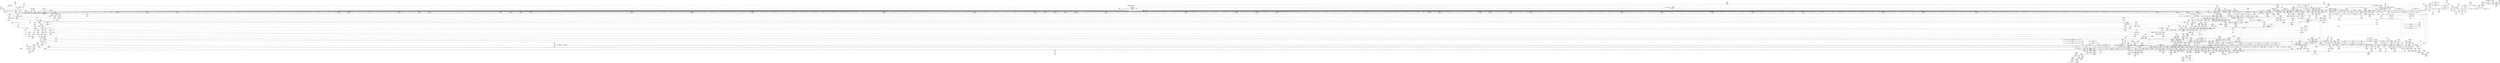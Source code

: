 digraph {
	CE0x4bfe2f0 [shape=record,shape=Mrecord,label="{CE0x4bfe2f0|_ret_i32_%av.3,_!dbg_!27739|security/selinux/hooks.c,1917|*SummSink*}"]
	CE0x4c20c70 [shape=record,shape=Mrecord,label="{CE0x4c20c70|inode_has_perm:perms|Function::inode_has_perm&Arg::perms::|*SummSink*}"]
	CE0x4bdce20 [shape=record,shape=Mrecord,label="{CE0x4bdce20|_ret_i32_%call1,_!dbg_!27722|security/selinux/hooks.c,1659|*SummSink*}"]
	CE0x4c87c20 [shape=record,shape=Mrecord,label="{CE0x4c87c20|inode_has_perm:tmp14|security/selinux/hooks.c,1614|*SummSource*}"]
	CE0x4bef1b0 [shape=record,shape=Mrecord,label="{CE0x4bef1b0|_ret_i32_%av.0,_!dbg_!27720|security/selinux/hooks.c,1931}"]
	CE0x4bf6d60 [shape=record,shape=Mrecord,label="{CE0x4bf6d60|file_inode:tmp4|*LoadInst*|include/linux/fs.h,1916|*SummSink*}"]
	CE0x4c96070 [shape=record,shape=Mrecord,label="{CE0x4c96070|4:_i32,_:_CRE_16,20_|*MultipleSource*|security/selinux/hooks.c,196|*LoadInst*|security/selinux/hooks.c,196|security/selinux/hooks.c,197}"]
	CE0x4c212e0 [shape=record,shape=Mrecord,label="{CE0x4c212e0|_ret_i32_%retval.0,_!dbg_!27739|security/selinux/hooks.c,1618}"]
	CE0x4c12b30 [shape=record,shape=Mrecord,label="{CE0x4c12b30|i64*_getelementptr_inbounds_(_2_x_i64_,_2_x_i64_*___llvm_gcov_ctr162,_i64_0,_i64_0)|*Constant*}"]
	CE0x4b7b600 [shape=record,shape=Mrecord,label="{CE0x4b7b600|8:_i8,_32:_%struct.inode*,_%struct.selinux_audit_data*,_128:_i32,_132:_i32,_456:_i8*,_:_SCMRE_93,94_}"]
	CE0x4c04970 [shape=record,shape=Mrecord,label="{CE0x4c04970|file_to_av:tmp}"]
	CE0x4be9f80 [shape=record,shape=Mrecord,label="{CE0x4be9f80|file_path_has_perm:av|Function::file_path_has_perm&Arg::av::|*SummSource*}"]
	CE0x4c22310 [shape=record,shape=Mrecord,label="{CE0x4c22310|i64_11|*Constant*}"]
	CE0x4b73dc0 [shape=record,shape=Mrecord,label="{CE0x4b73dc0|8:_i8,_32:_%struct.inode*,_%struct.selinux_audit_data*,_128:_i32,_132:_i32,_456:_i8*,_:_SCMRE_186,187_}"]
	CE0x4c83fa0 [shape=record,shape=Mrecord,label="{CE0x4c83fa0|inode_has_perm:lnot|security/selinux/hooks.c,1611|*SummSink*}"]
	CE0x4b648e0 [shape=record,shape=Mrecord,label="{CE0x4b648e0|8:_i8,_32:_%struct.inode*,_%struct.selinux_audit_data*,_128:_i32,_132:_i32,_456:_i8*,_:_SCMRE_109,110_}"]
	CE0x4b93640 [shape=record,shape=Mrecord,label="{CE0x4b93640|8:_i8,_32:_%struct.inode*,_%struct.selinux_audit_data*,_128:_i32,_132:_i32,_456:_i8*,_:_SCMRE_232,240_|*MultipleSource*|security/selinux/hooks.c,3424|Function::selinux_file_open&Arg::file::}"]
	CE0x4c85e10 [shape=record,shape=Mrecord,label="{CE0x4c85e10|i64*_getelementptr_inbounds_(_8_x_i64_,_8_x_i64_*___llvm_gcov_ctr154,_i64_0,_i64_7)|*Constant*|*SummSource*}"]
	CE0x4c0b740 [shape=record,shape=Mrecord,label="{CE0x4c0b740|file_to_av:conv12|security/selinux/hooks.c,1908|*SummSource*}"]
	CE0x4c22740 [shape=record,shape=Mrecord,label="{CE0x4c22740|i64_12|*Constant*}"]
	CE0x4b656e0 [shape=record,shape=Mrecord,label="{CE0x4b656e0|8:_i8,_32:_%struct.inode*,_%struct.selinux_audit_data*,_128:_i32,_132:_i32,_456:_i8*,_:_SCMRE_117,118_}"]
	CE0x4ba0bf0 [shape=record,shape=Mrecord,label="{CE0x4ba0bf0|8:_i8,_32:_%struct.inode*,_%struct.selinux_audit_data*,_128:_i32,_132:_i32,_456:_i8*,_:_SCMRE_436,440_|*MultipleSource*|security/selinux/hooks.c,3424|Function::selinux_file_open&Arg::file::}"]
	CE0x4c1f0a0 [shape=record,shape=Mrecord,label="{CE0x4c1f0a0|file_inode:f|Function::file_inode&Arg::f::}"]
	CE0x4c92630 [shape=record,shape=Mrecord,label="{CE0x4c92630|__validate_creds:tmp5|include/linux/cred.h,173|*SummSource*}"]
	CE0x4c8e7a0 [shape=record,shape=Mrecord,label="{CE0x4c8e7a0|__validate_creds:tobool|include/linux/cred.h,173|*SummSink*}"]
	CE0x4b7a230 [shape=record,shape=Mrecord,label="{CE0x4b7a230|i64*_getelementptr_inbounds_(_2_x_i64_,_2_x_i64_*___llvm_gcov_ctr269,_i64_0,_i64_0)|*Constant*|*SummSink*}"]
	CE0x4c0dc60 [shape=record,shape=Mrecord,label="{CE0x4c0dc60|file_to_av:tmp18|security/selinux/hooks.c,1905|*SummSource*}"]
	CE0x4c4b950 [shape=record,shape=Mrecord,label="{CE0x4c4b950|inode_has_perm:and|security/selinux/hooks.c,1611}"]
	CE0x4c028d0 [shape=record,shape=Mrecord,label="{CE0x4c028d0|file_to_av:tmp2|*LoadInst*|security/selinux/hooks.c,1902|*SummSource*}"]
	CE0x5d96070 [shape=record,shape=Mrecord,label="{CE0x5d96070|_call_void_mcount()_#3}"]
	CE0x4ba18c0 [shape=record,shape=Mrecord,label="{CE0x4ba18c0|8:_i8,_32:_%struct.inode*,_%struct.selinux_audit_data*,_128:_i32,_132:_i32,_456:_i8*,_:_SCMRE_488,496_|*MultipleSource*|security/selinux/hooks.c,3424|Function::selinux_file_open&Arg::file::}"]
	CE0x4bf2400 [shape=record,shape=Mrecord,label="{CE0x4bf2400|i64*_getelementptr_inbounds_(_5_x_i64_,_5_x_i64_*___llvm_gcov_ctr270,_i64_0,_i64_3)|*Constant*|*SummSink*}"]
	CE0x4c0c490 [shape=record,shape=Mrecord,label="{CE0x4c0c490|file_to_av:tobool7|security/selinux/hooks.c,1905|*SummSource*}"]
	CE0x4c481d0 [shape=record,shape=Mrecord,label="{CE0x4c481d0|inode_has_perm:if.then|*SummSource*}"]
	CE0x4c174b0 [shape=record,shape=Mrecord,label="{CE0x4c174b0|open_file_to_av:tmp10|security/selinux/hooks.c,1931|*SummSink*}"]
	CE0x4b90150 [shape=record,shape=Mrecord,label="{CE0x4b90150|8:_i8,_32:_%struct.inode*,_%struct.selinux_audit_data*,_128:_i32,_132:_i32,_456:_i8*,_:_SCMRE_76,77_}"]
	CE0x4b8bf80 [shape=record,shape=Mrecord,label="{CE0x4b8bf80|8:_i8,_32:_%struct.inode*,_%struct.selinux_audit_data*,_128:_i32,_132:_i32,_456:_i8*,_:_SCMRE_71,72_}"]
	CE0x4b74bc0 [shape=record,shape=Mrecord,label="{CE0x4b74bc0|8:_i8,_32:_%struct.inode*,_%struct.selinux_audit_data*,_128:_i32,_132:_i32,_456:_i8*,_:_SCMRE_194,195_}"]
	CE0x4b82dc0 [shape=record,shape=Mrecord,label="{CE0x4b82dc0|i64*_getelementptr_inbounds_(_5_x_i64_,_5_x_i64_*___llvm_gcov_ctr155,_i64_0,_i64_3)|*Constant*|*SummSink*}"]
	CE0x4b752c0 [shape=record,shape=Mrecord,label="{CE0x4b752c0|8:_i8,_32:_%struct.inode*,_%struct.selinux_audit_data*,_128:_i32,_132:_i32,_456:_i8*,_:_SCMRE_198,199_}"]
	CE0x4c7da70 [shape=record,shape=Mrecord,label="{CE0x4c7da70|inode_has_perm:tmp6|*LoadInst*|security/selinux/hooks.c,1611|*SummSource*}"]
	CE0x4beebd0 [shape=record,shape=Mrecord,label="{CE0x4beebd0|file_to_av:entry|*SummSink*}"]
	CE0x4b8a7f0 [shape=record,shape=Mrecord,label="{CE0x4b8a7f0|8:_i8,_32:_%struct.inode*,_%struct.selinux_audit_data*,_128:_i32,_132:_i32,_456:_i8*,_:_SCMRE_49,50_}"]
	CE0x4c93630 [shape=record,shape=Mrecord,label="{CE0x4c93630|i64*_getelementptr_inbounds_(_2_x_i64_,_2_x_i64_*___llvm_gcov_ctr131,_i64_0,_i64_0)|*Constant*}"]
	CE0x4b659d0 [shape=record,shape=Mrecord,label="{CE0x4b659d0|file_inode:f|Function::file_inode&Arg::f::}"]
	CE0x4be8720 [shape=record,shape=Mrecord,label="{CE0x4be8720|selinux_file_open:call3|security/selinux/hooks.c,3443|*SummSource*}"]
	CE0x4be8900 [shape=record,shape=Mrecord,label="{CE0x4be8900|GLOBAL:file_path_has_perm|*Constant*|*SummSource*}"]
	CE0x4b759c0 [shape=record,shape=Mrecord,label="{CE0x4b759c0|8:_i8,_32:_%struct.inode*,_%struct.selinux_audit_data*,_128:_i32,_132:_i32,_456:_i8*,_:_SCMRE_202,203_}"]
	CE0x4c1f630 [shape=record,shape=Mrecord,label="{CE0x4c1f630|file_path_has_perm:call1|security/selinux/hooks.c,1659|*SummSink*}"]
	CE0x4be5100 [shape=record,shape=Mrecord,label="{CE0x4be5100|selinux_file_open:call1|security/selinux/hooks.c,3434}"]
	CE0x4c0dde0 [shape=record,shape=Mrecord,label="{CE0x4c0dde0|file_to_av:tmp18|security/selinux/hooks.c,1905|*SummSink*}"]
	CE0x4c04c40 [shape=record,shape=Mrecord,label="{CE0x4c04c40|GLOBAL:file_to_av|*Constant*|*SummSource*}"]
	CE0x4bed7d0 [shape=record,shape=Mrecord,label="{CE0x4bed7d0|_ret_i32_%tmp4,_!dbg_!27711|security/selinux/avc.c,779}"]
	CE0x4bee0c0 [shape=record,shape=Mrecord,label="{CE0x4bee0c0|avc_policy_seqno:tmp4|security/selinux/avc.c,779|*SummSource*}"]
	CE0x4c8e130 [shape=record,shape=Mrecord,label="{CE0x4c8e130|__validate_creds:expval|include/linux/cred.h,173}"]
	CE0x4c26bc0 [shape=record,shape=Mrecord,label="{CE0x4c26bc0|file_to_av:tmp8|security/selinux/hooks.c,1903|*SummSink*}"]
	CE0x4c9e250 [shape=record,shape=Mrecord,label="{CE0x4c9e250|avc_has_perm:entry}"]
	CE0x4bf7040 [shape=record,shape=Mrecord,label="{CE0x4bf7040|i64*_getelementptr_inbounds_(_2_x_i64_,_2_x_i64_*___llvm_gcov_ctr25231,_i64_0,_i64_0)|*Constant*|*SummSink*}"]
	CE0x4b6e060 [shape=record,shape=Mrecord,label="{CE0x4b6e060|8:_i8,_32:_%struct.inode*,_%struct.selinux_audit_data*,_128:_i32,_132:_i32,_456:_i8*,_:_SCMRE_173,174_}"]
	CE0x4c193e0 [shape=record,shape=Mrecord,label="{CE0x4c193e0|inode_has_perm:tmp7|security/selinux/hooks.c,1611|*SummSink*}"]
	CE0x4bfaa20 [shape=record,shape=Mrecord,label="{CE0x4bfaa20|file_path_has_perm:call|security/selinux/hooks.c,1659|*SummSink*}"]
	CE0x4b721d0 [shape=record,shape=Mrecord,label="{CE0x4b721d0|8:_i8,_32:_%struct.inode*,_%struct.selinux_audit_data*,_128:_i32,_132:_i32,_456:_i8*,_:_SCMRE_85,86_}"]
	CE0x4c48030 [shape=record,shape=Mrecord,label="{CE0x4c48030|inode_has_perm:do.body|*SummSink*}"]
	CE0x4c8f800 [shape=record,shape=Mrecord,label="{CE0x4c8f800|__validate_creds:tmp6|include/linux/cred.h,174|*SummSource*}"]
	CE0x4bf7b80 [shape=record,shape=Mrecord,label="{CE0x4bf7b80|file_inode:tmp2|*SummSource*}"]
	CE0x4c7cea0 [shape=record,shape=Mrecord,label="{CE0x4c7cea0|__validate_creds:tmp1|*SummSink*}"]
	CE0x4c7d410 [shape=record,shape=Mrecord,label="{CE0x4c7d410|__validate_creds:file|Function::__validate_creds&Arg::file::|*SummSink*}"]
	CE0x4bef0a0 [shape=record,shape=Mrecord,label="{CE0x4bef0a0|open_file_to_av:file|Function::open_file_to_av&Arg::file::|*SummSink*}"]
	CE0x4c92820 [shape=record,shape=Mrecord,label="{CE0x4c92820|__validate_creds:tmp8|include/linux/cred.h,175}"]
	CE0x4c248a0 [shape=record,shape=Mrecord,label="{CE0x4c248a0|cred_sid:tmp4|*LoadInst*|security/selinux/hooks.c,196|*SummSource*}"]
	CE0x4be5ae0 [shape=record,shape=Mrecord,label="{CE0x4be5ae0|i32_2|*Constant*|*SummSink*}"]
	CE0x4c1a2b0 [shape=record,shape=Mrecord,label="{CE0x4c1a2b0|file_path_has_perm:path|security/selinux/hooks.c,1658|*SummSource*}"]
	CE0x4b8dad0 [shape=record,shape=Mrecord,label="{CE0x4b8dad0|selinux_file_open:tmp2|*SummSource*}"]
	CE0x4c37270 [shape=record,shape=Mrecord,label="{CE0x4c37270|file_to_av:conv1|security/selinux/hooks.c,1903|*SummSource*}"]
	CE0x4c82060 [shape=record,shape=Mrecord,label="{CE0x4c82060|i64*_getelementptr_inbounds_(_8_x_i64_,_8_x_i64_*___llvm_gcov_ctr154,_i64_0,_i64_5)|*Constant*|*SummSource*}"]
	CE0x4b85840 [shape=record,shape=Mrecord,label="{CE0x4b85840|i32_1024|*Constant*}"]
	CE0x4b7e4e0 [shape=record,shape=Mrecord,label="{CE0x4b7e4e0|8:_i8,_32:_%struct.inode*,_%struct.selinux_audit_data*,_128:_i32,_132:_i32,_456:_i8*,_:_SCMRE_97,98_}"]
	CE0x4c780a0 [shape=record,shape=Mrecord,label="{CE0x4c780a0|inode_has_perm:i_flags|security/selinux/hooks.c,1611|*SummSource*}"]
	CE0x4b8c300 [shape=record,shape=Mrecord,label="{CE0x4b8c300|8:_i8,_32:_%struct.inode*,_%struct.selinux_audit_data*,_128:_i32,_132:_i32,_456:_i8*,_:_SCMRE_73,74_}"]
	CE0x4c89020 [shape=record,shape=Mrecord,label="{CE0x4c89020|_ret_i32_%tmp6,_!dbg_!27716|security/selinux/hooks.c,197|*SummSource*}"]
	CE0x4b7aa10 [shape=record,shape=Mrecord,label="{CE0x4b7aa10|_call_void_mcount()_#3|*SummSource*}"]
	CE0x4b856d0 [shape=record,shape=Mrecord,label="{CE0x4b856d0|file_to_av:tmp14|*LoadInst*|security/selinux/hooks.c,1905|*SummSink*}"]
	CE0x4b72c40 [shape=record,shape=Mrecord,label="{CE0x4b72c40|8:_i8,_32:_%struct.inode*,_%struct.selinux_audit_data*,_128:_i32,_132:_i32,_456:_i8*,_:_SCMRE_176,177_}"]
	CE0x4b94390 [shape=record,shape=Mrecord,label="{CE0x4b94390|8:_i8,_32:_%struct.inode*,_%struct.selinux_audit_data*,_128:_i32,_132:_i32,_456:_i8*,_:_SCMRE_61,62_}"]
	CE0x4b90310 [shape=record,shape=Mrecord,label="{CE0x4b90310|8:_i8,_32:_%struct.inode*,_%struct.selinux_audit_data*,_128:_i32,_132:_i32,_456:_i8*,_:_SCMRE_77,78_}"]
	CE0x4bf0b00 [shape=record,shape=Mrecord,label="{CE0x4bf0b00|i32_3|*Constant*|*SummSource*}"]
	CE0x4bb0c90 [shape=record,shape=Mrecord,label="{CE0x4bb0c90|i32_3|*Constant*}"]
	CE0x4c4b430 [shape=record,shape=Mrecord,label="{CE0x4c4b430|__validate_creds:call|include/linux/cred.h,173|*SummSink*}"]
	CE0x4bfabe0 [shape=record,shape=Mrecord,label="{CE0x4bfabe0|i32_8|*Constant*|*SummSource*}"]
	CE0x4bfdfc0 [shape=record,shape=Mrecord,label="{CE0x4bfdfc0|_ret_i32_%av.3,_!dbg_!27739|security/selinux/hooks.c,1917}"]
	CE0x4be5f90 [shape=record,shape=Mrecord,label="{CE0x4be5f90|open_file_to_av:av.0|*SummSource*}"]
	CE0x4c78770 [shape=record,shape=Mrecord,label="{CE0x4c78770|GLOBAL:creds_are_invalid|*Constant*|*SummSource*}"]
	CE0x4b75100 [shape=record,shape=Mrecord,label="{CE0x4b75100|8:_i8,_32:_%struct.inode*,_%struct.selinux_audit_data*,_128:_i32,_132:_i32,_456:_i8*,_:_SCMRE_197,198_}"]
	CE0x4c9d230 [shape=record,shape=Mrecord,label="{CE0x4c9d230|inode_has_perm:tmp18|security/selinux/hooks.c,1617}"]
	CE0x4c20e10 [shape=record,shape=Mrecord,label="{CE0x4c20e10|inode_has_perm:adp|Function::inode_has_perm&Arg::adp::}"]
	CE0x4c7c320 [shape=record,shape=Mrecord,label="{CE0x4c7c320|i64*_getelementptr_inbounds_(_2_x_i64_,_2_x_i64_*___llvm_gcov_ctr131,_i64_0,_i64_1)|*Constant*|*SummSource*}"]
	CE0x4b73880 [shape=record,shape=Mrecord,label="{CE0x4b73880|8:_i8,_32:_%struct.inode*,_%struct.selinux_audit_data*,_128:_i32,_132:_i32,_456:_i8*,_:_SCMRE_183,184_}"]
	CE0x4b7f4a0 [shape=record,shape=Mrecord,label="{CE0x4b7f4a0|8:_i8,_32:_%struct.inode*,_%struct.selinux_audit_data*,_128:_i32,_132:_i32,_456:_i8*,_:_SCMRE_106,107_}"]
	CE0x4b81ac0 [shape=record,shape=Mrecord,label="{CE0x4b81ac0|file_to_av:tmp29|security/selinux/hooks.c,1914|*SummSink*}"]
	CE0x4b858b0 [shape=record,shape=Mrecord,label="{CE0x4b858b0|file_to_av:tmp19|security/selinux/hooks.c,1906|*SummSink*}"]
	CE0x4b660b0 [shape=record,shape=Mrecord,label="{CE0x4b660b0|8:_i8,_32:_%struct.inode*,_%struct.selinux_audit_data*,_128:_i32,_132:_i32,_456:_i8*,_:_SCMRE_118,119_}"]
	CE0x4c388e0 [shape=record,shape=Mrecord,label="{CE0x4c388e0|inode_has_perm:tmp4|security/selinux/hooks.c,1609|*SummSink*}"]
	CE0x4bdd900 [shape=record,shape=Mrecord,label="{CE0x4bdd900|file_to_av:av.1|*SummSink*}"]
	CE0x4b7aa80 [shape=record,shape=Mrecord,label="{CE0x4b7aa80|_call_void_mcount()_#3|*SummSink*}"]
	CE0x4ba2ab0 [shape=record,shape=Mrecord,label="{CE0x4ba2ab0|selinux_file_open:tmp5|security/selinux/hooks.c,3424|*SummSource*}"]
	CE0x4b9d690 [shape=record,shape=Mrecord,label="{CE0x4b9d690|8:_i8,_32:_%struct.inode*,_%struct.selinux_audit_data*,_128:_i32,_132:_i32,_456:_i8*,_:_SCMRE_408,416_|*MultipleSource*|security/selinux/hooks.c,3424|Function::selinux_file_open&Arg::file::}"]
	CE0x4c952a0 [shape=record,shape=Mrecord,label="{CE0x4c952a0|__validate_creds:tmp9|include/linux/cred.h,175}"]
	CE0x4b8dbc0 [shape=record,shape=Mrecord,label="{CE0x4b8dbc0|selinux_file_open:bb|*SummSink*}"]
	CE0x4b80aa0 [shape=record,shape=Mrecord,label="{CE0x4b80aa0|file_to_av:tmp27|security/selinux/hooks.c,1910|*SummSource*}"]
	CE0x4c494d0 [shape=record,shape=Mrecord,label="{CE0x4c494d0|inode_has_perm:tmp5|security/selinux/hooks.c,1609|*SummSource*}"]
	CE0x4c88080 [shape=record,shape=Mrecord,label="{CE0x4c88080|inode_has_perm:call|security/selinux/hooks.c,1614}"]
	CE0x4c8c7c0 [shape=record,shape=Mrecord,label="{CE0x4c8c7c0|GLOBAL:__invalid_creds|*Constant*|*SummSink*}"]
	CE0x4c0d9c0 [shape=record,shape=Mrecord,label="{CE0x4c0d9c0|file_to_av:tmp17|security/selinux/hooks.c,1905|*SummSink*}"]
	CE0x4c074f0 [shape=record,shape=Mrecord,label="{CE0x4c074f0|open_file_to_av:tobool|security/selinux/hooks.c,1928}"]
	CE0x4bee630 [shape=record,shape=Mrecord,label="{CE0x4bee630|file_to_av:if.else|*SummSink*}"]
	CE0x4c967b0 [shape=record,shape=Mrecord,label="{CE0x4c967b0|cred_sid:tmp6|security/selinux/hooks.c,197|*SummSink*}"]
	CE0x4b7ab80 [shape=record,shape=Mrecord,label="{CE0x4b7ab80|8:_i8,_32:_%struct.inode*,_%struct.selinux_audit_data*,_128:_i32,_132:_i32,_456:_i8*,_:_SCMRE_87,88_}"]
	CE0x4bde4a0 [shape=record,shape=Mrecord,label="{CE0x4bde4a0|open_file_to_av:av.0}"]
	CE0x4bf4930 [shape=record,shape=Mrecord,label="{CE0x4bf4930|open_file_to_av:tmp7|security/selinux/hooks.c,1929|*SummSink*}"]
	CE0x4b9f0a0 [shape=record,shape=Mrecord,label="{CE0x4b9f0a0|8:_i8,_32:_%struct.inode*,_%struct.selinux_audit_data*,_128:_i32,_132:_i32,_456:_i8*,_:_SCMRE_376,384_|*MultipleSource*|security/selinux/hooks.c,3424|Function::selinux_file_open&Arg::file::}"]
	CE0x4c81d40 [shape=record,shape=Mrecord,label="{CE0x4c81d40|i64*_getelementptr_inbounds_(_8_x_i64_,_8_x_i64_*___llvm_gcov_ctr154,_i64_0,_i64_5)|*Constant*}"]
	CE0x4c3b1e0 [shape=record,shape=Mrecord,label="{CE0x4c3b1e0|inode_has_perm:return}"]
	CE0x4c835b0 [shape=record,shape=Mrecord,label="{CE0x4c835b0|i64*_getelementptr_inbounds_(_8_x_i64_,_8_x_i64_*___llvm_gcov_ctr154,_i64_0,_i64_6)|*Constant*|*SummSink*}"]
	CE0x4bf5a40 [shape=record,shape=Mrecord,label="{CE0x4bf5a40|file_path_has_perm:tmp3}"]
	CE0x4c84170 [shape=record,shape=Mrecord,label="{CE0x4c84170|inode_has_perm:lnot1|security/selinux/hooks.c,1611|*SummSource*}"]
	CE0x4be9650 [shape=record,shape=Mrecord,label="{CE0x4be9650|file_path_has_perm:cred|Function::file_path_has_perm&Arg::cred::}"]
	CE0x4b79fd0 [shape=record,shape=Mrecord,label="{CE0x4b79fd0|selinux_file_open:tmp}"]
	CE0x4c940f0 [shape=record,shape=Mrecord,label="{CE0x4c940f0|cred_sid:sid|security/selinux/hooks.c,197}"]
	CE0x4c859c0 [shape=record,shape=Mrecord,label="{CE0x4c859c0|inode_has_perm:retval.0|*SummSource*}"]
	CE0x4c7bdb0 [shape=record,shape=Mrecord,label="{CE0x4c7bdb0|__validate_creds:cred|Function::__validate_creds&Arg::cred::}"]
	CE0x4c8ef20 [shape=record,shape=Mrecord,label="{CE0x4c8ef20|inode_has_perm:tmp20|security/selinux/hooks.c,1618|*SummSink*}"]
	CE0x4c60e20 [shape=record,shape=Mrecord,label="{CE0x4c60e20|file_to_av:conv11|security/selinux/hooks.c,1906}"]
	CE0x4c8ae00 [shape=record,shape=Mrecord,label="{CE0x4c8ae00|avc_has_perm:ssid|Function::avc_has_perm&Arg::ssid::|*SummSource*}"]
	CE0x4c88d90 [shape=record,shape=Mrecord,label="{CE0x4c88d90|cred_sid:cred|Function::cred_sid&Arg::cred::|*SummSource*}"]
	CE0x4c95830 [shape=record,shape=Mrecord,label="{CE0x4c95830|cred_sid:bb}"]
	CE0x4c82fb0 [shape=record,shape=Mrecord,label="{CE0x4c82fb0|inode_has_perm:tmp12|security/selinux/hooks.c,1612|*SummSink*}"]
	CE0x4bb2e60 [shape=record,shape=Mrecord,label="{CE0x4bb2e60|GLOBAL:file_inode|*Constant*|*SummSource*}"]
	CE0x4c478d0 [shape=record,shape=Mrecord,label="{CE0x4c478d0|i32_4|*Constant*|*SummSource*}"]
	CE0x4bed760 [shape=record,shape=Mrecord,label="{CE0x4bed760|avc_policy_seqno:entry|*SummSink*}"]
	CE0x4c89e30 [shape=record,shape=Mrecord,label="{CE0x4c89e30|inode_has_perm:tmp16|security/selinux/hooks.c,1615}"]
	"CONST[source:2(external),value:0(static)][purpose:{operation}][SrcIdx:3]"
	CE0x4bf3850 [shape=record,shape=Mrecord,label="{CE0x4bf3850|file_to_av:tmp24|security/selinux/hooks.c,1909|*SummSource*}"]
	CE0x4c3d8f0 [shape=record,shape=Mrecord,label="{CE0x4c3d8f0|i64*_getelementptr_inbounds_(_8_x_i64_,_8_x_i64_*___llvm_gcov_ctr154,_i64_0,_i64_0)|*Constant*}"]
	CE0x4bc89f0 [shape=record,shape=Mrecord,label="{CE0x4bc89f0|file_path_has_perm:f_path|security/selinux/hooks.c,1658}"]
	CE0x4c22ec0 [shape=record,shape=Mrecord,label="{CE0x4c22ec0|file_to_av:tmp25|security/selinux/hooks.c,1910|*SummSink*}"]
	CE0x4b7d5a0 [shape=record,shape=Mrecord,label="{CE0x4b7d5a0|i64*_getelementptr_inbounds_(_2_x_i64_,_2_x_i64_*___llvm_gcov_ctr162,_i64_0,_i64_0)|*Constant*|*SummSink*}"]
	CE0x4c46180 [shape=record,shape=Mrecord,label="{CE0x4c46180|inode_has_perm:lnot.ext|security/selinux/hooks.c,1611|*SummSink*}"]
	CE0x4bee6f0 [shape=record,shape=Mrecord,label="{CE0x4bee6f0|file_to_av:if.end19}"]
	CE0x4b7d7d0 [shape=record,shape=Mrecord,label="{CE0x4b7d7d0|i32_14|*Constant*|*SummSink*}"]
	CE0x4c0daf0 [shape=record,shape=Mrecord,label="{CE0x4c0daf0|file_to_av:tmp18|security/selinux/hooks.c,1905}"]
	CE0x4be8c10 [shape=record,shape=Mrecord,label="{CE0x4be8c10|file_path_has_perm:entry|*SummSource*}"]
	CE0x4c88a80 [shape=record,shape=Mrecord,label="{CE0x4c88a80|cred_sid:entry|*SummSource*}"]
	CE0x4b82650 [shape=record,shape=Mrecord,label="{CE0x4b82650|i64_5|*Constant*}"]
	CE0x4c24a20 [shape=record,shape=Mrecord,label="{CE0x4c24a20|cred_sid:tmp4|*LoadInst*|security/selinux/hooks.c,196|*SummSink*}"]
	CE0x4be56d0 [shape=record,shape=Mrecord,label="{CE0x4be56d0|GLOBAL:avc_policy_seqno|*Constant*|*SummSource*}"]
	CE0x4c1ffa0 [shape=record,shape=Mrecord,label="{CE0x4c1ffa0|inode_has_perm:cred|Function::inode_has_perm&Arg::cred::}"]
	CE0x4c21ef0 [shape=record,shape=Mrecord,label="{CE0x4c21ef0|file_to_av:tobool17|security/selinux/hooks.c,1910|*SummSource*}"]
	CE0x4c46770 [shape=record,shape=Mrecord,label="{CE0x4c46770|__validate_creds:tmp6|include/linux/cred.h,174}"]
	CE0x4bf6df0 [shape=record,shape=Mrecord,label="{CE0x4bf6df0|avc_policy_seqno:bb}"]
	CE0x4c38800 [shape=record,shape=Mrecord,label="{CE0x4c38800|inode_has_perm:tmp4|security/selinux/hooks.c,1609}"]
	CE0x4b76440 [shape=record,shape=Mrecord,label="{CE0x4b76440|8:_i8,_32:_%struct.inode*,_%struct.selinux_audit_data*,_128:_i32,_132:_i32,_456:_i8*,_:_SCMRE_208,209_}"]
	CE0x4bfcee0 [shape=record,shape=Mrecord,label="{CE0x4bfcee0|open_file_to_av:tmp1|*SummSource*}"]
	CE0x4c892b0 [shape=record,shape=Mrecord,label="{CE0x4c892b0|i32_10|*Constant*}"]
	CE0x4c8d380 [shape=record,shape=Mrecord,label="{CE0x4c8d380|__validate_creds:lnot1|include/linux/cred.h,173|*SummSource*}"]
	CE0x4c921b0 [shape=record,shape=Mrecord,label="{CE0x4c921b0|__validate_creds:tmp4|include/linux/cred.h,173|*SummSource*}"]
	CE0x4b74140 [shape=record,shape=Mrecord,label="{CE0x4b74140|8:_i8,_32:_%struct.inode*,_%struct.selinux_audit_data*,_128:_i32,_132:_i32,_456:_i8*,_:_SCMRE_188,189_}"]
	CE0x4c12ac0 [shape=record,shape=Mrecord,label="{CE0x4c12ac0|file_inode:bb}"]
	CE0x4bf6be0 [shape=record,shape=Mrecord,label="{CE0x4bf6be0|file_inode:tmp4|*LoadInst*|include/linux/fs.h,1916|*SummSource*}"]
	CE0x4b8e4b0 [shape=record,shape=Mrecord,label="{CE0x4b8e4b0|8:_i8,_32:_%struct.inode*,_%struct.selinux_audit_data*,_128:_i32,_132:_i32,_456:_i8*,_:_SCMRE_1,2_}"]
	CE0x4c08a00 [shape=record,shape=Mrecord,label="{CE0x4c08a00|file_to_av:tmp11|security/selinux/hooks.c,1904}"]
	CE0x4b7cc40 [shape=record,shape=Mrecord,label="{CE0x4b7cc40|file_inode:tmp}"]
	CE0x4b7af00 [shape=record,shape=Mrecord,label="{CE0x4b7af00|8:_i8,_32:_%struct.inode*,_%struct.selinux_audit_data*,_128:_i32,_132:_i32,_456:_i8*,_:_SCMRE_89,90_}"]
	CE0x4c79940 [shape=record,shape=Mrecord,label="{CE0x4c79940|GLOBAL:__validate_creds|*Constant*|*SummSource*}"]
	CE0x4b78890 [shape=record,shape=Mrecord,label="{CE0x4b78890|8:_i8,_32:_%struct.inode*,_%struct.selinux_audit_data*,_128:_i32,_132:_i32,_456:_i8*,_:_SCMRE_9,10_}"]
	CE0x4b92380 [shape=record,shape=Mrecord,label="{CE0x4b92380|8:_i8,_32:_%struct.inode*,_%struct.selinux_audit_data*,_128:_i32,_132:_i32,_456:_i8*,_:_SCMRE_125,126_}"]
	CE0x4c8edb0 [shape=record,shape=Mrecord,label="{CE0x4c8edb0|inode_has_perm:tmp20|security/selinux/hooks.c,1618|*SummSource*}"]
	CE0x4c1fec0 [shape=record,shape=Mrecord,label="{CE0x4c1fec0|inode_has_perm:entry|*SummSink*}"]
	CE0x4c06810 [shape=record,shape=Mrecord,label="{CE0x4c06810|GLOBAL:selinux_policycap_openperm|Global_var:selinux_policycap_openperm|*SummSource*}"]
	CE0x4bf3ce0 [shape=record,shape=Mrecord,label="{CE0x4bf3ce0|file_to_av:tmp24|security/selinux/hooks.c,1909|*SummSink*}"]
	CE0x4c4b850 [shape=record,shape=Mrecord,label="{CE0x4c4b850|i32_512|*Constant*|*SummSource*}"]
	CE0x4c054c0 [shape=record,shape=Mrecord,label="{CE0x4c054c0|GLOBAL:selinux_policycap_openperm|Global_var:selinux_policycap_openperm}"]
	CE0x4bfb000 [shape=record,shape=Mrecord,label="{CE0x4bfb000|file_path_has_perm:call|security/selinux/hooks.c,1659|*SummSource*}"]
	CE0x4be6fd0 [shape=record,shape=Mrecord,label="{CE0x4be6fd0|file_to_av:bb|*SummSink*}"]
	CE0x4bf7270 [shape=record,shape=Mrecord,label="{CE0x4bf7270|avc_policy_seqno:tmp}"]
	"CONST[source:1(input),value:2(dynamic)][purpose:{operation}][SrcIdx:6]"
	CE0x4c4d0b0 [shape=record,shape=Mrecord,label="{CE0x4c4d0b0|i32_22|*Constant*|*SummSource*}"]
	CE0x4ba2290 [shape=record,shape=Mrecord,label="{CE0x4ba2290|8:_i8,_32:_%struct.inode*,_%struct.selinux_audit_data*,_128:_i32,_132:_i32,_456:_i8*,_:_SCMRE_496,504_|*MultipleSource*|security/selinux/hooks.c,3424|Function::selinux_file_open&Arg::file::}"]
	CE0x4c9dab0 [shape=record,shape=Mrecord,label="{CE0x4c9dab0|inode_has_perm:call4|security/selinux/hooks.c,1617|*SummSource*}"]
	CE0x4c20220 [shape=record,shape=Mrecord,label="{CE0x4c20220|inode_has_perm:cred|Function::inode_has_perm&Arg::cred::|*SummSink*}"]
	CE0x4bb2cf0 [shape=record,shape=Mrecord,label="{CE0x4bb2cf0|selinux_file_open:call|security/selinux/hooks.c,3425|*SummSource*}"]
	CE0x4c945d0 [shape=record,shape=Mrecord,label="{CE0x4c945d0|4:_i32,_:_CRE_0,4_|*MultipleSource*|security/selinux/hooks.c,196|*LoadInst*|security/selinux/hooks.c,196|security/selinux/hooks.c,197}"]
	CE0x4c8b580 [shape=record,shape=Mrecord,label="{CE0x4c8b580|avc_has_perm:entry|*SummSource*}"]
	CE0x4c0bf10 [shape=record,shape=Mrecord,label="{CE0x4c0bf10|file_to_av:tobool7|security/selinux/hooks.c,1905}"]
	CE0x4c46f90 [shape=record,shape=Mrecord,label="{CE0x4c46f90|inode_has_perm:tmp1|*SummSource*}"]
	CE0x4c93500 [shape=record,shape=Mrecord,label="{CE0x4c93500|cred_sid:bb|*SummSink*}"]
	CE0x4b9d920 [shape=record,shape=Mrecord,label="{CE0x4b9d920|8:_i8,_32:_%struct.inode*,_%struct.selinux_audit_data*,_128:_i32,_132:_i32,_456:_i8*,_:_SCMRE_384,392_|*MultipleSource*|security/selinux/hooks.c,3424|Function::selinux_file_open&Arg::file::}"]
	CE0x4c4cad0 [shape=record,shape=Mrecord,label="{CE0x4c4cad0|i64*_getelementptr_inbounds_(_8_x_i64_,_8_x_i64_*___llvm_gcov_ctr154,_i64_0,_i64_1)|*Constant*|*SummSink*}"]
	CE0x4b6c0e0 [shape=record,shape=Mrecord,label="{CE0x4b6c0e0|8:_i8,_32:_%struct.inode*,_%struct.selinux_audit_data*,_128:_i32,_132:_i32,_456:_i8*,_:_SCMRE_155,156_}"]
	CE0x4bb0b60 [shape=record,shape=Mrecord,label="{CE0x4bb0b60|i32_10|*Constant*|*SummSource*}"]
	CE0x4c832a0 [shape=record,shape=Mrecord,label="{CE0x4c832a0|i64*_getelementptr_inbounds_(_8_x_i64_,_8_x_i64_*___llvm_gcov_ctr154,_i64_0,_i64_6)|*Constant*}"]
	CE0x4c3cc40 [shape=record,shape=Mrecord,label="{CE0x4c3cc40|_call_void_mcount()_#3}"]
	CE0x4c18800 [shape=record,shape=Mrecord,label="{CE0x4c18800|file_path_has_perm:tmp2}"]
	CE0x4b66270 [shape=record,shape=Mrecord,label="{CE0x4b66270|8:_i8,_32:_%struct.inode*,_%struct.selinux_audit_data*,_128:_i32,_132:_i32,_456:_i8*,_:_SCMRE_119,120_}"]
	CE0x4c7d510 [shape=record,shape=Mrecord,label="{CE0x4c7d510|i32_1609|*Constant*}"]
	CE0x4b7ad40 [shape=record,shape=Mrecord,label="{CE0x4b7ad40|8:_i8,_32:_%struct.inode*,_%struct.selinux_audit_data*,_128:_i32,_132:_i32,_456:_i8*,_:_SCMRE_88,89_}"]
	CE0x4b9fae0 [shape=record,shape=Mrecord,label="{CE0x4b9fae0|8:_i8,_32:_%struct.inode*,_%struct.selinux_audit_data*,_128:_i32,_132:_i32,_456:_i8*,_:_SCMRE_416,424_|*MultipleSource*|security/selinux/hooks.c,3424|Function::selinux_file_open&Arg::file::}"]
	CE0x4c61310 [shape=record,shape=Mrecord,label="{CE0x4c61310|file_to_av:conv11|security/selinux/hooks.c,1906|*SummSink*}"]
	CE0x4c48f70 [shape=record,shape=Mrecord,label="{CE0x4c48f70|i64*_getelementptr_inbounds_(_8_x_i64_,_8_x_i64_*___llvm_gcov_ctr154,_i64_0,_i64_2)|*Constant*}"]
	CE0x4b9f850 [shape=record,shape=Mrecord,label="{CE0x4b9f850|8:_i8,_32:_%struct.inode*,_%struct.selinux_audit_data*,_128:_i32,_132:_i32,_456:_i8*,_:_SCMRE_404,408_|*MultipleSource*|security/selinux/hooks.c,3424|Function::selinux_file_open&Arg::file::}"]
	CE0x4c8c450 [shape=record,shape=Mrecord,label="{CE0x4c8c450|_call_void___invalid_creds(%struct.cred*_%cred,_i8*_%file,_i32_%line)_#10,_!dbg_!27721|include/linux/cred.h,174|*SummSource*}"]
	CE0x4c867a0 [shape=record,shape=Mrecord,label="{CE0x4c867a0|_ret_i32_%retval.0,_!dbg_!27728|security/selinux/avc.c,775}"]
	CE0x4be70e0 [shape=record,shape=Mrecord,label="{CE0x4be70e0|i64*_getelementptr_inbounds_(_15_x_i64_,_15_x_i64_*___llvm_gcov_ctr171,_i64_0,_i64_0)|*Constant*}"]
	CE0x4b77d90 [shape=record,shape=Mrecord,label="{CE0x4b77d90|i64_1|*Constant*|*SummSource*}"]
	CE0x4bf9b10 [shape=record,shape=Mrecord,label="{CE0x4bf9b10|file_path_has_perm:tmp4|security/selinux/hooks.c,1658}"]
	CE0x4bc6e60 [shape=record,shape=Mrecord,label="{CE0x4bc6e60|file_path_has_perm:ad|security/selinux/hooks.c, 1655}"]
	CE0x4be5660 [shape=record,shape=Mrecord,label="{CE0x4be5660|GLOBAL:avc_policy_seqno|*Constant*|*SummSink*}"]
	CE0x4b7c370 [shape=record,shape=Mrecord,label="{CE0x4b7c370|selinux_file_open:entry|*SummSource*}"]
	CE0x42b1120 [shape=record,shape=Mrecord,label="{CE0x42b1120|selinux_file_open:file|Function::selinux_file_open&Arg::file::|*SummSource*}"]
	CE0x4bff0c0 [shape=record,shape=Mrecord,label="{CE0x4bff0c0|open_file_to_av:call|security/selinux/hooks.c,1926|*SummSource*}"]
	CE0x4bf6850 [shape=record,shape=Mrecord,label="{CE0x4bf6850|file_inode:tmp4|*LoadInst*|include/linux/fs.h,1916}"]
	CE0x4b74d80 [shape=record,shape=Mrecord,label="{CE0x4b74d80|8:_i8,_32:_%struct.inode*,_%struct.selinux_audit_data*,_128:_i32,_132:_i32,_456:_i8*,_:_SCMRE_195,196_}"]
	CE0x4c86500 [shape=record,shape=Mrecord,label="{CE0x4c86500|avc_has_perm:tclass|Function::avc_has_perm&Arg::tclass::|*SummSource*}"]
	CE0x4b775c0 [shape=record,shape=Mrecord,label="{CE0x4b775c0|8:_i8,_32:_%struct.inode*,_%struct.selinux_audit_data*,_128:_i32,_132:_i32,_456:_i8*,_:_SCMRE_248,256_|*MultipleSource*|security/selinux/hooks.c,3424|Function::selinux_file_open&Arg::file::}"]
	CE0x4bf4600 [shape=record,shape=Mrecord,label="{CE0x4bf4600|open_file_to_av:or|security/selinux/hooks.c,1929|*SummSink*}"]
	CE0x4c81bd0 [shape=record,shape=Mrecord,label="{CE0x4c81bd0|inode_has_perm:tmp10|security/selinux/hooks.c,1611|*SummSink*}"]
	CE0x4c4bf50 [shape=record,shape=Mrecord,label="{CE0x4c4bf50|inode_has_perm:bb|*SummSource*}"]
	CE0x4b7eda0 [shape=record,shape=Mrecord,label="{CE0x4b7eda0|8:_i8,_32:_%struct.inode*,_%struct.selinux_audit_data*,_128:_i32,_132:_i32,_456:_i8*,_:_SCMRE_102,103_}"]
	CE0x4b8f520 [shape=record,shape=Mrecord,label="{CE0x4b8f520|open_file_to_av:tmp9|security/selinux/hooks.c,1931|*SummSink*}"]
	CE0x4bfdaf0 [shape=record,shape=Mrecord,label="{CE0x4bfdaf0|i32_1|*Constant*}"]
	CE0x4c91380 [shape=record,shape=Mrecord,label="{CE0x4c91380|inode_has_perm:tobool|security/selinux/hooks.c,1611}"]
	CE0x4b9e3d0 [shape=record,shape=Mrecord,label="{CE0x4b9e3d0|8:_i8,_32:_%struct.inode*,_%struct.selinux_audit_data*,_128:_i32,_132:_i32,_456:_i8*,_:_SCMRE_336,344_|*MultipleSource*|security/selinux/hooks.c,3424|Function::selinux_file_open&Arg::file::}"]
	CE0x4c61eb0 [shape=record,shape=Mrecord,label="{CE0x4c61eb0|file_to_av:conv9|security/selinux/hooks.c,1906}"]
	CE0x4b73a40 [shape=record,shape=Mrecord,label="{CE0x4b73a40|8:_i8,_32:_%struct.inode*,_%struct.selinux_audit_data*,_128:_i32,_132:_i32,_456:_i8*,_:_SCMRE_184,185_}"]
	CE0x4c86af0 [shape=record,shape=Mrecord,label="{CE0x4c86af0|avc_has_perm:requested|Function::avc_has_perm&Arg::requested::|*SummSource*}"]
	CE0x4c45710 [shape=record,shape=Mrecord,label="{CE0x4c45710|i64*_getelementptr_inbounds_(_8_x_i64_,_8_x_i64_*___llvm_gcov_ctr154,_i64_0,_i64_1)|*Constant*}"]
	CE0x4b80c20 [shape=record,shape=Mrecord,label="{CE0x4b80c20|file_to_av:tmp27|security/selinux/hooks.c,1910|*SummSink*}"]
	CE0x4bfacb0 [shape=record,shape=Mrecord,label="{CE0x4bfacb0|i32_8|*Constant*|*SummSink*}"]
	CE0x4b8a310 [shape=record,shape=Mrecord,label="{CE0x4b8a310|8:_i8,_32:_%struct.inode*,_%struct.selinux_audit_data*,_128:_i32,_132:_i32,_456:_i8*,_:_SCMRE_67,68_}"]
	CE0x4c818a0 [shape=record,shape=Mrecord,label="{CE0x4c818a0|inode_has_perm:tmp10|security/selinux/hooks.c,1611}"]
	CE0x4bdc590 [shape=record,shape=Mrecord,label="{CE0x4bdc590|selinux_file_open:tmp6|security/selinux/hooks.c,3425|*SummSink*}"]
	CE0x4be8030 [shape=record,shape=Mrecord,label="{CE0x4be8030|_call_void_mcount()_#3|*SummSink*}"]
	CE0x4c8ca20 [shape=record,shape=Mrecord,label="{CE0x4c8ca20|i64*_getelementptr_inbounds_(_5_x_i64_,_5_x_i64_*___llvm_gcov_ctr155,_i64_0,_i64_4)|*Constant*|*SummSource*}"]
	CE0x4be4f10 [shape=record,shape=Mrecord,label="{CE0x4be4f10|GLOBAL:avc_policy_seqno|*Constant*}"]
	CE0x4c395d0 [shape=record,shape=Mrecord,label="{CE0x4c395d0|i32_2|*Constant*}"]
	CE0x4be91e0 [shape=record,shape=Mrecord,label="{CE0x4be91e0|selinux_file_open:cred|Function::selinux_file_open&Arg::cred::}"]
	CE0x4c3dfa0 [shape=record,shape=Mrecord,label="{CE0x4c3dfa0|file_inode:tmp1}"]
	CE0x4c43c10 [shape=record,shape=Mrecord,label="{CE0x4c43c10|i64_3|*Constant*}"]
	CE0x4b84560 [shape=record,shape=Mrecord,label="{CE0x4b84560|file_to_av:or13|security/selinux/hooks.c,1908|*SummSource*}"]
	CE0x4c08cf0 [shape=record,shape=Mrecord,label="{CE0x4c08cf0|file_to_av:tmp10|security/selinux/hooks.c,1904}"]
	CE0x4b81a50 [shape=record,shape=Mrecord,label="{CE0x4b81a50|i64*_getelementptr_inbounds_(_15_x_i64_,_15_x_i64_*___llvm_gcov_ctr171,_i64_0,_i64_13)|*Constant*|*SummSink*}"]
	CE0x4c92040 [shape=record,shape=Mrecord,label="{CE0x4c92040|__validate_creds:tmp4|include/linux/cred.h,173}"]
	CE0x4bf8930 [shape=record,shape=Mrecord,label="{CE0x4bf8930|i64*_getelementptr_inbounds_(_2_x_i64_,_2_x_i64_*___llvm_gcov_ctr25231,_i64_0,_i64_1)|*Constant*|*SummSink*}"]
	CE0x4bc6c10 [shape=record,shape=Mrecord,label="{CE0x4bc6c10|file_to_av:if.then18|*SummSink*}"]
	CE0x4be8970 [shape=record,shape=Mrecord,label="{CE0x4be8970|GLOBAL:file_path_has_perm|*Constant*|*SummSink*}"]
	CE0x4c1a110 [shape=record,shape=Mrecord,label="{CE0x4c1a110|i64_16|*Constant*}"]
	CE0x4beee20 [shape=record,shape=Mrecord,label="{CE0x4beee20|file_to_av:file|Function::file_to_av&Arg::file::|*SummSource*}"]
	CE0x4bf8240 [shape=record,shape=Mrecord,label="{CE0x4bf8240|avc_policy_seqno:tmp1|*SummSource*}"]
	CE0x4bc7fd0 [shape=record,shape=Mrecord,label="{CE0x4bc7fd0|file_path_has_perm:type|security/selinux/hooks.c,1657|*SummSource*}"]
	CE0x4bdc9a0 [shape=record,shape=Mrecord,label="{CE0x4bdc9a0|selinux_file_open:sid|security/selinux/hooks.c,3433}"]
	CE0x4c8a560 [shape=record,shape=Mrecord,label="{CE0x4c8a560|avc_has_perm:ssid|Function::avc_has_perm&Arg::ssid::}"]
	CE0x4bfd700 [shape=record,shape=Mrecord,label="{CE0x4bfd700|open_file_to_av:call|security/selinux/hooks.c,1926}"]
	CE0x4bfae30 [shape=record,shape=Mrecord,label="{CE0x4bfae30|GLOBAL:file_inode|*Constant*}"]
	CE0x4bf1ed0 [shape=record,shape=Mrecord,label="{CE0x4bf1ed0|open_file_to_av:tmp4|security/selinux/hooks.c,1928}"]
	CE0x4b744c0 [shape=record,shape=Mrecord,label="{CE0x4b744c0|8:_i8,_32:_%struct.inode*,_%struct.selinux_audit_data*,_128:_i32,_132:_i32,_456:_i8*,_:_SCMRE_190,191_}"]
	CE0x4c06690 [shape=record,shape=Mrecord,label="{CE0x4c06690|file_to_av:if.end16|*SummSource*}"]
	CE0x4c07180 [shape=record,shape=Mrecord,label="{CE0x4c07180|open_file_to_av:tmp2|security/selinux/hooks.c,1928|*SummSink*}"]
	CE0x4b81cb0 [shape=record,shape=Mrecord,label="{CE0x4b81cb0|file_to_av:tmp30|security/selinux/hooks.c,1914}"]
	CE0x4b65360 [shape=record,shape=Mrecord,label="{CE0x4b65360|8:_i8,_32:_%struct.inode*,_%struct.selinux_audit_data*,_128:_i32,_132:_i32,_456:_i8*,_:_SCMRE_115,116_}"]
	CE0x4b82880 [shape=record,shape=Mrecord,label="{CE0x4b82880|i64_5|*Constant*|*SummSource*}"]
	CE0x4be7fc0 [shape=record,shape=Mrecord,label="{CE0x4be7fc0|_call_void_mcount()_#3|*SummSource*}"]
	CE0x4bf3fa0 [shape=record,shape=Mrecord,label="{CE0x4bf3fa0|file_to_av:av.2}"]
	CE0x42b1080 [shape=record,shape=Mrecord,label="{CE0x42b1080|i32_0|*Constant*}"]
	CE0x4c7d1e0 [shape=record,shape=Mrecord,label="{CE0x4c7d1e0|__validate_creds:file|Function::__validate_creds&Arg::file::}"]
	CE0x4c615b0 [shape=record,shape=Mrecord,label="{CE0x4c615b0|i64*_getelementptr_inbounds_(_15_x_i64_,_15_x_i64_*___llvm_gcov_ctr171,_i64_0,_i64_9)|*Constant*|*SummSource*}"]
	CE0x4c3d100 [shape=record,shape=Mrecord,label="{CE0x4c3d100|file_inode:f_inode|include/linux/fs.h,1916}"]
	CE0x4c43cf0 [shape=record,shape=Mrecord,label="{CE0x4c43cf0|inode_has_perm:expval|security/selinux/hooks.c,1611|*SummSink*}"]
	CE0x4c13120 [shape=record,shape=Mrecord,label="{CE0x4c13120|i64_1|*Constant*}"]
	CE0x4c79c50 [shape=record,shape=Mrecord,label="{CE0x4c79c50|cred_sid:tmp2|*SummSource*}"]
	CE0x4bfdeb0 [shape=record,shape=Mrecord,label="{CE0x4bfdeb0|file_to_av:file|Function::file_to_av&Arg::file::|*SummSink*}"]
	CE0x4b65910 [shape=record,shape=Mrecord,label="{CE0x4b65910|file_inode:entry|*SummSink*}"]
	CE0x4c8d2f0 [shape=record,shape=Mrecord,label="{CE0x4c8d2f0|__validate_creds:lnot1|include/linux/cred.h,173}"]
	CE0x4c8c080 [shape=record,shape=Mrecord,label="{CE0x4c8c080|_call_void___invalid_creds(%struct.cred*_%cred,_i8*_%file,_i32_%line)_#10,_!dbg_!27721|include/linux/cred.h,174}"]
	CE0x4b72a80 [shape=record,shape=Mrecord,label="{CE0x4b72a80|8:_i8,_32:_%struct.inode*,_%struct.selinux_audit_data*,_128:_i32,_132:_i32,_456:_i8*,_:_SCMRE_175,176_}"]
	CE0x4c48740 [shape=record,shape=Mrecord,label="{CE0x4c48740|inode_has_perm:return|*SummSink*}"]
	CE0x4ba2820 [shape=record,shape=Mrecord,label="{CE0x4ba2820|selinux_file_open:tmp5|security/selinux/hooks.c,3424}"]
	CE0x4bde060 [shape=record,shape=Mrecord,label="{CE0x4bde060|file_to_av:tmp23|security/selinux/hooks.c,1909|*SummSink*}"]
	CE0x4bfcf50 [shape=record,shape=Mrecord,label="{CE0x4bfcf50|open_file_to_av:tmp1|*SummSink*}"]
	CE0x4c8a310 [shape=record,shape=Mrecord,label="{CE0x4c8a310|avc_has_perm:entry|*SummSink*}"]
	CE0x4c4ae30 [shape=record,shape=Mrecord,label="{CE0x4c4ae30|inode_has_perm:tobool2|security/selinux/hooks.c,1611|*SummSource*}"]
	CE0x4bf77c0 [shape=record,shape=Mrecord,label="{CE0x4bf77c0|avc_policy_seqno:tmp|*SummSink*}"]
	CE0x4be8aa0 [shape=record,shape=Mrecord,label="{CE0x4be8aa0|file_path_has_perm:entry}"]
	CE0x4b8c140 [shape=record,shape=Mrecord,label="{CE0x4b8c140|8:_i8,_32:_%struct.inode*,_%struct.selinux_audit_data*,_128:_i32,_132:_i32,_456:_i8*,_:_SCMRE_72,73_}"]
	CE0x4c02570 [shape=record,shape=Mrecord,label="{CE0x4c02570|file_to_av:f_mode|security/selinux/hooks.c,1902|*SummSource*}"]
	CE0x4c0df10 [shape=record,shape=Mrecord,label="{CE0x4c0df10|i64*_getelementptr_inbounds_(_15_x_i64_,_15_x_i64_*___llvm_gcov_ctr171,_i64_0,_i64_8)|*Constant*}"]
	CE0x4c48e60 [shape=record,shape=Mrecord,label="{CE0x4c48e60|_call_void_mcount()_#3|*SummSink*}"]
	CE0x4b73180 [shape=record,shape=Mrecord,label="{CE0x4b73180|8:_i8,_32:_%struct.inode*,_%struct.selinux_audit_data*,_128:_i32,_132:_i32,_456:_i8*,_:_SCMRE_179,180_}"]
	CE0x4b91320 [shape=record,shape=Mrecord,label="{CE0x4b91320|i64_1|*Constant*}"]
	CE0x4b831b0 [shape=record,shape=Mrecord,label="{CE0x4b831b0|i64_512|*Constant*}"]
	CE0x4bdc7b0 [shape=record,shape=Mrecord,label="{CE0x4bdc7b0|selinux_file_open:tmp7|security/selinux/hooks.c,3425|*SummSource*}"]
	CE0x4c01630 [shape=record,shape=Mrecord,label="{CE0x4c01630|file_to_av:tmp7|security/selinux/hooks.c,1903}"]
	CE0x4b8a380 [shape=record,shape=Mrecord,label="{CE0x4b8a380|8:_i8,_32:_%struct.inode*,_%struct.selinux_audit_data*,_128:_i32,_132:_i32,_456:_i8*,_:_SCMRE_68,69_}"]
	CE0x4c813e0 [shape=record,shape=Mrecord,label="{CE0x4c813e0|inode_has_perm:tmp9|security/selinux/hooks.c,1611|*SummSource*}"]
	CE0x4c04a50 [shape=record,shape=Mrecord,label="{CE0x4c04a50|file_to_av:tmp|*SummSource*}"]
	CE0x4c17ef0 [shape=record,shape=Mrecord,label="{CE0x4c17ef0|file_path_has_perm:ad|security/selinux/hooks.c, 1655|*SummSink*}"]
	CE0x4c47f60 [shape=record,shape=Mrecord,label="{CE0x4c47f60|inode_has_perm:do.body|*SummSource*}"]
	CE0x4c78d00 [shape=record,shape=Mrecord,label="{CE0x4c78d00|cred_sid:tmp3|*SummSource*}"]
	CE0x4c8b360 [shape=record,shape=Mrecord,label="{CE0x4c8b360|avc_has_perm:tclass|Function::avc_has_perm&Arg::tclass::}"]
	CE0x4bb09d0 [shape=record,shape=Mrecord,label="{CE0x4bb09d0|i32_10|*Constant*}"]
	CE0x4c887f0 [shape=record,shape=Mrecord,label="{CE0x4c887f0|GLOBAL:cred_sid|*Constant*|*SummSink*}"]
	CE0x4b933b0 [shape=record,shape=Mrecord,label="{CE0x4b933b0|8:_i8,_32:_%struct.inode*,_%struct.selinux_audit_data*,_128:_i32,_132:_i32,_456:_i8*,_:_SCMRE_216,224_|*MultipleSource*|security/selinux/hooks.c,3424|Function::selinux_file_open&Arg::file::}"]
	CE0x4b78420 [shape=record,shape=Mrecord,label="{CE0x4b78420|8:_i8,_32:_%struct.inode*,_%struct.selinux_audit_data*,_128:_i32,_132:_i32,_456:_i8*,_:_SCMRE_82,83_}"]
	CE0x4bf5d00 [shape=record,shape=Mrecord,label="{CE0x4bf5d00|file_path_has_perm:tmp3|*SummSink*}"]
	CE0x4c1fb70 [shape=record,shape=Mrecord,label="{CE0x4c1fb70|inode_has_perm:entry}"]
	CE0x4bf1be0 [shape=record,shape=Mrecord,label="{CE0x4bf1be0|i64_0|*Constant*|*SummSource*}"]
	CE0x4bb3280 [shape=record,shape=Mrecord,label="{CE0x4bb3280|file_inode:entry|*SummSource*}"]
	CE0x4bf9740 [shape=record,shape=Mrecord,label="{CE0x4bf9740|_call_void_mcount()_#3}"]
	CE0x4bfa420 [shape=record,shape=Mrecord,label="{CE0x4bfa420|file_path_has_perm:tmp5|security/selinux/hooks.c,1658|*SummSink*}"]
	CE0x4c25c40 [shape=record,shape=Mrecord,label="{CE0x4c25c40|file_to_av:tmp5|security/selinux/hooks.c,1902|*SummSink*}"]
	CE0x4c018c0 [shape=record,shape=Mrecord,label="{CE0x4c018c0|file_to_av:conv|security/selinux/hooks.c,1903|*SummSource*}"]
	CE0x4c60e90 [shape=record,shape=Mrecord,label="{CE0x4c60e90|file_to_av:or10|security/selinux/hooks.c,1906}"]
	CE0x4c08770 [shape=record,shape=Mrecord,label="{CE0x4c08770|i64_0|*Constant*}"]
	CE0x4c7f020 [shape=record,shape=Mrecord,label="{CE0x4c7f020|cred_sid:tmp}"]
	CE0x4b93f10 [shape=record,shape=Mrecord,label="{CE0x4b93f10|8:_i8,_32:_%struct.inode*,_%struct.selinux_audit_data*,_128:_i32,_132:_i32,_456:_i8*,_:_SCMRE_58,59_}"]
	CE0x4c18f10 [shape=record,shape=Mrecord,label="{CE0x4c18f10|i64_4|*Constant*}"]
	CE0x4c79fd0 [shape=record,shape=Mrecord,label="{CE0x4c79fd0|cred_sid:tmp3}"]
	CE0x4c01710 [shape=record,shape=Mrecord,label="{CE0x4c01710|file_to_av:tmp7|security/selinux/hooks.c,1903|*SummSink*}"]
	CE0x4b760c0 [shape=record,shape=Mrecord,label="{CE0x4b760c0|8:_i8,_32:_%struct.inode*,_%struct.selinux_audit_data*,_128:_i32,_132:_i32,_456:_i8*,_:_SCMRE_206,207_}"]
	CE0x4b8fb60 [shape=record,shape=Mrecord,label="{CE0x4b8fb60|_ret_i32_%call3,_!dbg_!27727|security/selinux/hooks.c,3443|*SummSink*}"]
	CE0x4c82750 [shape=record,shape=Mrecord,label="{CE0x4c82750|inode_has_perm:tmp11|security/selinux/hooks.c,1612}"]
	CE0x4478510 [shape=record,shape=Mrecord,label="{CE0x4478510|8:_i8,_32:_%struct.inode*,_%struct.selinux_audit_data*,_128:_i32,_132:_i32,_456:_i8*,_:_SCMRE_24,32_|*MultipleSource*|security/selinux/hooks.c,3424|Function::selinux_file_open&Arg::file::}"]
	CE0x4c1f800 [shape=record,shape=Mrecord,label="{CE0x4c1f800|file_path_has_perm:call1|security/selinux/hooks.c,1659|*SummSource*}"]
	CE0x4b81f20 [shape=record,shape=Mrecord,label="{CE0x4b81f20|file_to_av:and3|security/selinux/hooks.c,1904|*SummSource*}"]
	CE0x4c4afa0 [shape=record,shape=Mrecord,label="{CE0x4c4afa0|inode_has_perm:tobool2|security/selinux/hooks.c,1611|*SummSink*}"]
	CE0x4bc7ec0 [shape=record,shape=Mrecord,label="{CE0x4bc7ec0|file_path_has_perm:type|security/selinux/hooks.c,1657}"]
	CE0x4bedad0 [shape=record,shape=Mrecord,label="{CE0x4bedad0|_ret_i32_%tmp4,_!dbg_!27711|security/selinux/avc.c,779|*SummSink*}"]
	CE0x4c4a050 [shape=record,shape=Mrecord,label="{CE0x4c4a050|_call_void_mcount()_#3}"]
	CE0x4bef740 [shape=record,shape=Mrecord,label="{CE0x4bef740|selinux_file_open:call3|security/selinux/hooks.c,3443|*SummSink*}"]
	CE0x4c49ea0 [shape=record,shape=Mrecord,label="{CE0x4c49ea0|inode_has_perm:tmp3|*SummSource*}"]
	CE0x4bf5000 [shape=record,shape=Mrecord,label="{CE0x4bf5000|file_inode:tmp1}"]
	CE0x4c4dae0 [shape=record,shape=Mrecord,label="{CE0x4c4dae0|inode_has_perm:tmp2|*SummSink*}"]
	CE0x4b6c460 [shape=record,shape=Mrecord,label="{CE0x4b6c460|8:_i8,_32:_%struct.inode*,_%struct.selinux_audit_data*,_128:_i32,_132:_i32,_456:_i8*,_:_SCMRE_157,158_}"]
	CE0x4c81270 [shape=record,shape=Mrecord,label="{CE0x4c81270|inode_has_perm:tmp9|security/selinux/hooks.c,1611}"]
	CE0x4b70830 [shape=record,shape=Mrecord,label="{CE0x4b70830|open_file_to_av:tmp5|security/selinux/hooks.c,1928|*SummSource*}"]
	CE0x4b80770 [shape=record,shape=Mrecord,label="{CE0x4b80770|file_to_av:tmp26|security/selinux/hooks.c,1910|*SummSink*}"]
	CE0x4be6df0 [shape=record,shape=Mrecord,label="{CE0x4be6df0|file_to_av:bb}"]
	CE0x4b81e10 [shape=record,shape=Mrecord,label="{CE0x4b81e10|file_to_av:and3|security/selinux/hooks.c,1904}"]
	CE0x4b83a60 [shape=record,shape=Mrecord,label="{CE0x4b83a60|file_to_av:tmp21|security/selinux/hooks.c,1908}"]
	CE0x4478350 [shape=record,shape=Mrecord,label="{CE0x4478350|8:_i8,_32:_%struct.inode*,_%struct.selinux_audit_data*,_128:_i32,_132:_i32,_456:_i8*,_:_SCMRE_32,40_|*MultipleSource*|security/selinux/hooks.c,3424|Function::selinux_file_open&Arg::file::}"]
	CE0x4b82520 [shape=record,shape=Mrecord,label="{CE0x4b82520|file_to_av:tobool4|security/selinux/hooks.c,1904|*SummSink*}"]
	CE0x4c25630 [shape=record,shape=Mrecord,label="{CE0x4c25630|file_to_av:tmp4|security/selinux/hooks.c,1902|*SummSink*}"]
	CE0x4bdcfa0 [shape=record,shape=Mrecord,label="{CE0x4bdcfa0|i64*_getelementptr_inbounds_(_2_x_i64_,_2_x_i64_*___llvm_gcov_ctr162,_i64_0,_i64_0)|*Constant*}"]
	"CONST[source:1(input),value:2(dynamic)][purpose:{subject}][SrcIdx:7]"
	CE0x4c108f0 [shape=record,shape=Mrecord,label="{CE0x4c108f0|file_to_av:tmp19|security/selinux/hooks.c,1906|*SummSource*}"]
	CE0x4bf1fd0 [shape=record,shape=Mrecord,label="{CE0x4bf1fd0|open_file_to_av:tmp4|security/selinux/hooks.c,1928|*SummSource*}"]
	CE0x4b940d0 [shape=record,shape=Mrecord,label="{CE0x4b940d0|8:_i8,_32:_%struct.inode*,_%struct.selinux_audit_data*,_128:_i32,_132:_i32,_456:_i8*,_:_SCMRE_59,60_}"]
	CE0x4b92c40 [shape=record,shape=Mrecord,label="{CE0x4b92c40|8:_i8,_32:_%struct.inode*,_%struct.selinux_audit_data*,_128:_i32,_132:_i32,_456:_i8*,_:_SCMRE_304,312_|*MultipleSource*|security/selinux/hooks.c,3424|Function::selinux_file_open&Arg::file::}"]
	CE0x4c94640 [shape=record,shape=Mrecord,label="{CE0x4c94640|4:_i32,_:_CRE_4,8_|*MultipleSource*|security/selinux/hooks.c,196|*LoadInst*|security/selinux/hooks.c,196|security/selinux/hooks.c,197}"]
	CE0x4c78e30 [shape=record,shape=Mrecord,label="{CE0x4c78e30|_call_void_mcount()_#3}"]
	CE0x4be7990 [shape=record,shape=Mrecord,label="{CE0x4be7990|file_path_has_perm:tmp1|*SummSink*}"]
	CE0x4b7b440 [shape=record,shape=Mrecord,label="{CE0x4b7b440|8:_i8,_32:_%struct.inode*,_%struct.selinux_audit_data*,_128:_i32,_132:_i32,_456:_i8*,_:_SCMRE_92,93_}"]
	CE0x4be6110 [shape=record,shape=Mrecord,label="{CE0x4be6110|open_file_to_av:av.0|*SummSink*}"]
	CE0x4c06d60 [shape=record,shape=Mrecord,label="{CE0x4c06d60|open_file_to_av:tmp2|security/selinux/hooks.c,1928|*SummSource*}"]
	CE0x4b6cb60 [shape=record,shape=Mrecord,label="{CE0x4b6cb60|8:_i8,_32:_%struct.inode*,_%struct.selinux_audit_data*,_128:_i32,_132:_i32,_456:_i8*,_:_SCMRE_161,162_}"]
	CE0x4c9caf0 [shape=record,shape=Mrecord,label="{CE0x4c9caf0|inode_has_perm:tmp17|security/selinux/hooks.c,1617|*SummSource*}"]
	CE0x4c7a8a0 [shape=record,shape=Mrecord,label="{CE0x4c7a8a0|__validate_creds:tmp|*SummSink*}"]
	CE0x4b77e00 [shape=record,shape=Mrecord,label="{CE0x4b77e00|selinux_file_open:tmp1|*SummSink*}"]
	CE0x4bfc260 [shape=record,shape=Mrecord,label="{CE0x4bfc260|i32*_getelementptr_inbounds_(%struct.avc_cache,_%struct.avc_cache*_avc_cache,_i32_0,_i32_4)|*Constant*|*SummSource*}"]
	CE0x4c86120 [shape=record,shape=Mrecord,label="{CE0x4c86120|inode_has_perm:tmp19|security/selinux/hooks.c,1618|*SummSink*}"]
	CE0x4bddd90 [shape=record,shape=Mrecord,label="{CE0x4bddd90|file_to_av:tmp23|security/selinux/hooks.c,1909|*SummSource*}"]
	CE0x4bf0da0 [shape=record,shape=Mrecord,label="{CE0x4bf0da0|selinux_file_open:sid|security/selinux/hooks.c,3433|*SummSink*}"]
	CE0x4c25390 [shape=record,shape=Mrecord,label="{CE0x4c25390|GLOBAL:__llvm_gcov_ctr171|Global_var:__llvm_gcov_ctr171|*SummSink*}"]
	CE0x4c01780 [shape=record,shape=Mrecord,label="{CE0x4c01780|file_to_av:tmp8|security/selinux/hooks.c,1903}"]
	CE0x4bdc2b0 [shape=record,shape=Mrecord,label="{CE0x4bdc2b0|selinux_file_open:tmp6|security/selinux/hooks.c,3425|*SummSource*}"]
	CE0x4b79100 [shape=record,shape=Mrecord,label="{CE0x4b79100|selinux_file_open:bb}"]
	CE0x4bf68c0 [shape=record,shape=Mrecord,label="{CE0x4bf68c0|file_inode:f_inode|include/linux/fs.h,1916|*SummSink*}"]
	CE0x4c7cc40 [shape=record,shape=Mrecord,label="{CE0x4c7cc40|__validate_creds:lnot|include/linux/cred.h,173|*SummSink*}"]
	CE0x4c8d670 [shape=record,shape=Mrecord,label="{CE0x4c8d670|__validate_creds:lnot.ext|include/linux/cred.h,173|*SummSource*}"]
	CE0x4b938d0 [shape=record,shape=Mrecord,label="{CE0x4b938d0|8:_i8,_32:_%struct.inode*,_%struct.selinux_audit_data*,_128:_i32,_132:_i32,_456:_i8*,_:_SCMRE_147,148_}"]
	CE0x4c07960 [shape=record,shape=Mrecord,label="{CE0x4c07960|i64_2|*Constant*|*SummSource*}"]
	CE0x4c0ca80 [shape=record,shape=Mrecord,label="{CE0x4c0ca80|i64_6|*Constant*|*SummSink*}"]
	CE0x4bde590 [shape=record,shape=Mrecord,label="{CE0x4bde590|_ret_i32_%call3,_!dbg_!27727|security/selinux/hooks.c,3443}"]
	CE0x4c482c0 [shape=record,shape=Mrecord,label="{CE0x4c482c0|inode_has_perm:if.then|*SummSink*}"]
	CE0x4b819a0 [shape=record,shape=Mrecord,label="{CE0x4b819a0|i64*_getelementptr_inbounds_(_15_x_i64_,_15_x_i64_*___llvm_gcov_ctr171,_i64_0,_i64_13)|*Constant*|*SummSource*}"]
	CE0x4c489c0 [shape=record,shape=Mrecord,label="{CE0x4c489c0|inode_has_perm:if.end|*SummSink*}"]
	CE0x4bb3070 [shape=record,shape=Mrecord,label="{CE0x4bb3070|file_inode:entry}"]
	CE0x4c19730 [shape=record,shape=Mrecord,label="{CE0x4c19730|GLOBAL:__llvm_gcov_ctr154|Global_var:__llvm_gcov_ctr154}"]
	CE0x4c93c40 [shape=record,shape=Mrecord,label="{CE0x4c93c40|i32_1|*Constant*}"]
	CE0x4c7a600 [shape=record,shape=Mrecord,label="{CE0x4c7a600|inode_has_perm:lnot1|security/selinux/hooks.c,1611}"]
	CE0x4b895d0 [shape=record,shape=Mrecord,label="{CE0x4b895d0|8:_i8,_32:_%struct.inode*,_%struct.selinux_audit_data*,_128:_i32,_132:_i32,_456:_i8*,_:_SCMRE_70,71_}"]
	CE0x4c10880 [shape=record,shape=Mrecord,label="{CE0x4c10880|file_to_av:tmp19|security/selinux/hooks.c,1906}"]
	CE0x4c0d840 [shape=record,shape=Mrecord,label="{CE0x4c0d840|file_to_av:tmp17|security/selinux/hooks.c,1905|*SummSource*}"]
	CE0x4c25740 [shape=record,shape=Mrecord,label="{CE0x4c25740|file_to_av:tmp5|security/selinux/hooks.c,1902}"]
	CE0x4c939f0 [shape=record,shape=Mrecord,label="{CE0x4c939f0|cred_sid:tmp5|security/selinux/hooks.c,196|*SummSource*}"]
	CE0x4bf2e00 [shape=record,shape=Mrecord,label="{CE0x4bf2e00|i64_262144|*Constant*}"]
	CE0x4c77850 [shape=record,shape=Mrecord,label="{CE0x4c77850|inode_has_perm:tmp|*SummSink*}"]
	CE0x4c43420 [shape=record,shape=Mrecord,label="{CE0x4c43420|__validate_creds:if.then|*SummSource*}"]
	CE0x4b9c9c0 [shape=record,shape=Mrecord,label="{CE0x4b9c9c0|8:_i8,_32:_%struct.inode*,_%struct.selinux_audit_data*,_128:_i32,_132:_i32,_456:_i8*,_:_SCMRE_312,316_|*MultipleSource*|security/selinux/hooks.c,3424|Function::selinux_file_open&Arg::file::}"]
	CE0x4b64aa0 [shape=record,shape=Mrecord,label="{CE0x4b64aa0|8:_i8,_32:_%struct.inode*,_%struct.selinux_audit_data*,_128:_i32,_132:_i32,_456:_i8*,_:_SCMRE_110,111_}"]
	CE0x4c3ccb0 [shape=record,shape=Mrecord,label="{CE0x4c3ccb0|i32_2|*Constant*}"]
	CE0x4bdd2a0 [shape=record,shape=Mrecord,label="{CE0x4bdd2a0|file_to_av:conv14|security/selinux/hooks.c,1908}"]
	CE0x4c02470 [shape=record,shape=Mrecord,label="{CE0x4c02470|file_to_av:f_mode|security/selinux/hooks.c,1902}"]
	CE0x4c8c1b0 [shape=record,shape=Mrecord,label="{CE0x4c8c1b0|i64*_getelementptr_inbounds_(_5_x_i64_,_5_x_i64_*___llvm_gcov_ctr155,_i64_0,_i64_4)|*Constant*}"]
	CE0x4bf3190 [shape=record,shape=Mrecord,label="{CE0x4bf3190|i64_262144|*Constant*|*SummSource*}"]
	CE0x4c1fa30 [shape=record,shape=Mrecord,label="{CE0x4c1fa30|GLOBAL:inode_has_perm|*Constant*|*SummSink*}"]
	CE0x4bb01a0 [shape=record,shape=Mrecord,label="{CE0x4bb01a0|GLOBAL:open_file_to_av|*Constant*|*SummSource*}"]
	CE0x4c4f230 [shape=record,shape=Mrecord,label="{CE0x4c4f230|cred_sid:security|security/selinux/hooks.c,196|*SummSource*}"]
	CE0x4b65d20 [shape=record,shape=Mrecord,label="{CE0x4b65d20|_ret_%struct.inode*_%tmp4,_!dbg_!27713|include/linux/fs.h,1916}"]
	CE0x4b90d60 [shape=record,shape=Mrecord,label="{CE0x4b90d60|8:_i8,_32:_%struct.inode*,_%struct.selinux_audit_data*,_128:_i32,_132:_i32,_456:_i8*,_:_SCMRE_6,7_}"]
	CE0x4bc6d20 [shape=record,shape=Mrecord,label="{CE0x4bc6d20|file_to_av:if.else}"]
	CE0x4c04dc0 [shape=record,shape=Mrecord,label="{CE0x4c04dc0|GLOBAL:file_to_av|*Constant*|*SummSink*}"]
	CE0x4c459d0 [shape=record,shape=Mrecord,label="{CE0x4c459d0|i64*_getelementptr_inbounds_(_8_x_i64_,_8_x_i64_*___llvm_gcov_ctr154,_i64_0,_i64_1)|*Constant*|*SummSource*}"]
	CE0x4c88390 [shape=record,shape=Mrecord,label="{CE0x4c88390|GLOBAL:cred_sid|*Constant*}"]
	CE0x4b6db20 [shape=record,shape=Mrecord,label="{CE0x4b6db20|8:_i8,_32:_%struct.inode*,_%struct.selinux_audit_data*,_128:_i32,_132:_i32,_456:_i8*,_:_SCMRE_170,171_}"]
	CE0x4b86290 [shape=record,shape=Mrecord,label="{CE0x4b86290|open_file_to_av:tmp|*SummSource*}"]
	CE0x4bf18a0 [shape=record,shape=Mrecord,label="{CE0x4bf18a0|GLOBAL:__llvm_gcov_ctr270|Global_var:__llvm_gcov_ctr270|*SummSource*}"]
	CE0x4bf1770 [shape=record,shape=Mrecord,label="{CE0x4bf1770|GLOBAL:__llvm_gcov_ctr270|Global_var:__llvm_gcov_ctr270}"]
	CE0x4beeb10 [shape=record,shape=Mrecord,label="{CE0x4beeb10|file_to_av:entry|*SummSource*}"]
	CE0x4bf36b0 [shape=record,shape=Mrecord,label="{CE0x4bf36b0|file_to_av:tmp24|security/selinux/hooks.c,1909}"]
	CE0x4b8e520 [shape=record,shape=Mrecord,label="{CE0x4b8e520|8:_i8,_32:_%struct.inode*,_%struct.selinux_audit_data*,_128:_i32,_132:_i32,_456:_i8*,_:_SCMRE_3,4_}"]
	CE0x4b83ad0 [shape=record,shape=Mrecord,label="{CE0x4b83ad0|file_to_av:tmp21|security/selinux/hooks.c,1908|*SummSource*}"]
	CE0x4bf1a10 [shape=record,shape=Mrecord,label="{CE0x4bf1a10|GLOBAL:__llvm_gcov_ctr270|Global_var:__llvm_gcov_ctr270|*SummSink*}"]
	CE0x4c21170 [shape=record,shape=Mrecord,label="{CE0x4c21170|inode_has_perm:adp|Function::inode_has_perm&Arg::adp::|*SummSink*}"]
	CE0x4bf6780 [shape=record,shape=Mrecord,label="{CE0x4bf6780|file_inode:f_inode|include/linux/fs.h,1916}"]
	CE0x4c8f3f0 [shape=record,shape=Mrecord,label="{CE0x4c8f3f0|__validate_creds:bb|*SummSink*}"]
	CE0x4c39a50 [shape=record,shape=Mrecord,label="{CE0x4c39a50|file_to_av:and|security/selinux/hooks.c,1902|*SummSink*}"]
	CE0x4b73f80 [shape=record,shape=Mrecord,label="{CE0x4b73f80|8:_i8,_32:_%struct.inode*,_%struct.selinux_audit_data*,_128:_i32,_132:_i32,_456:_i8*,_:_SCMRE_187,188_}"]
	CE0x4bb2c80 [shape=record,shape=Mrecord,label="{CE0x4bb2c80|selinux_file_open:call|security/selinux/hooks.c,3425}"]
	CE0x4b94290 [shape=record,shape=Mrecord,label="{CE0x4b94290|8:_i8,_32:_%struct.inode*,_%struct.selinux_audit_data*,_128:_i32,_132:_i32,_456:_i8*,_:_SCMRE_60,61_}"]
	CE0x4b6d960 [shape=record,shape=Mrecord,label="{CE0x4b6d960|8:_i8,_32:_%struct.inode*,_%struct.selinux_audit_data*,_128:_i32,_132:_i32,_456:_i8*,_:_SCMRE_169,170_}"]
	CE0x4c06c30 [shape=record,shape=Mrecord,label="{CE0x4c06c30|open_file_to_av:tmp2|security/selinux/hooks.c,1928}"]
	CE0x4bb0ee0 [shape=record,shape=Mrecord,label="{CE0x4bb0ee0|selinux_file_open:i_security|security/selinux/hooks.c,3425|*SummSink*}"]
	CE0x4c827c0 [shape=record,shape=Mrecord,label="{CE0x4c827c0|inode_has_perm:tmp11|security/selinux/hooks.c,1612|*SummSource*}"]
	CE0x4c85b60 [shape=record,shape=Mrecord,label="{CE0x4c85b60|inode_has_perm:retval.0|*SummSink*}"]
	CE0x4c8d600 [shape=record,shape=Mrecord,label="{CE0x4c8d600|__validate_creds:lnot.ext|include/linux/cred.h,173}"]
	CE0x4c19ba0 [shape=record,shape=Mrecord,label="{CE0x4c19ba0|inode_has_perm:tmp8|security/selinux/hooks.c,1611|*SummSource*}"]
	CE0x4c85270 [shape=record,shape=Mrecord,label="{CE0x4c85270|cred_sid:tmp|*SummSink*}"]
	CE0x4bc6b70 [shape=record,shape=Mrecord,label="{CE0x4bc6b70|file_to_av:if.then18|*SummSource*}"]
	CE0x4c11bd0 [shape=record,shape=Mrecord,label="{CE0x4c11bd0|file_to_av:tmp31|security/selinux/hooks.c,1917|*SummSink*}"]
	CE0x4b9dbb0 [shape=record,shape=Mrecord,label="{CE0x4b9dbb0|8:_i8,_32:_%struct.inode*,_%struct.selinux_audit_data*,_128:_i32,_132:_i32,_456:_i8*,_:_SCMRE_320,324_|*MultipleSource*|security/selinux/hooks.c,3424|Function::selinux_file_open&Arg::file::}"]
	CE0x4c020a0 [shape=record,shape=Mrecord,label="{CE0x4c020a0|file_path_has_perm:tmp|*SummSink*}"]
	CE0x4b86570 [shape=record,shape=Mrecord,label="{CE0x4b86570|file_to_av:tmp1|*SummSource*}"]
	CE0x4c91750 [shape=record,shape=Mrecord,label="{CE0x4c91750|__validate_creds:tmp2|include/linux/cred.h,173|*SummSink*}"]
	CE0x4c7f090 [shape=record,shape=Mrecord,label="{CE0x4c7f090|COLLAPSED:_GCMRE___llvm_gcov_ctr131_internal_global_2_x_i64_zeroinitializer:_elem_0:default:}"]
	CE0x4be98a0 [shape=record,shape=Mrecord,label="{CE0x4be98a0|file_path_has_perm:cred|Function::file_path_has_perm&Arg::cred::|*SummSink*}"]
	CE0x4b8a460 [shape=record,shape=Mrecord,label="{CE0x4b8a460|8:_i8,_32:_%struct.inode*,_%struct.selinux_audit_data*,_128:_i32,_132:_i32,_456:_i8*,_:_SCMRE_128,132_|*MultipleSource*|security/selinux/hooks.c,3424|Function::selinux_file_open&Arg::file::}"]
	CE0x4bf84f0 [shape=record,shape=Mrecord,label="{CE0x4bf84f0|i64*_getelementptr_inbounds_(_2_x_i64_,_2_x_i64_*___llvm_gcov_ctr25231,_i64_0,_i64_1)|*Constant*}"]
	CE0x4c254e0 [shape=record,shape=Mrecord,label="{CE0x4c254e0|GLOBAL:__llvm_gcov_ctr171|Global_var:__llvm_gcov_ctr171|*SummSource*}"]
	CE0x4c93b00 [shape=record,shape=Mrecord,label="{CE0x4c93b00|cred_sid:tmp5|security/selinux/hooks.c,196|*SummSink*}"]
	CE0x4b6bf20 [shape=record,shape=Mrecord,label="{CE0x4b6bf20|8:_i8,_32:_%struct.inode*,_%struct.selinux_audit_data*,_128:_i32,_132:_i32,_456:_i8*,_:_SCMRE_154,155_}"]
	"CONST[source:0(mediator),value:2(dynamic)][purpose:{subject}][SnkIdx:0]"
	CE0x4bdd610 [shape=record,shape=Mrecord,label="{CE0x4bdd610|file_to_av:av.1}"]
	CE0x4b6b9e0 [shape=record,shape=Mrecord,label="{CE0x4b6b9e0|8:_i8,_32:_%struct.inode*,_%struct.selinux_audit_data*,_128:_i32,_132:_i32,_456:_i8*,_:_SCMRE_151,152_}"]
	CE0x4bf72e0 [shape=record,shape=Mrecord,label="{CE0x4bf72e0|COLLAPSED:_GCMRE___llvm_gcov_ctr25231_internal_global_2_x_i64_zeroinitializer:_elem_0:default:}"]
	CE0x4b8ad40 [shape=record,shape=Mrecord,label="{CE0x4b8ad40|8:_i8,_32:_%struct.inode*,_%struct.selinux_audit_data*,_128:_i32,_132:_i32,_456:_i8*,_:_SCMRE_13,14_}"]
	CE0x4b8a890 [shape=record,shape=Mrecord,label="{CE0x4b8a890|8:_i8,_32:_%struct.inode*,_%struct.selinux_audit_data*,_128:_i32,_132:_i32,_456:_i8*,_:_SCMRE_40,48_|*MultipleSource*|security/selinux/hooks.c,3424|Function::selinux_file_open&Arg::file::}"]
	CE0x4bf4010 [shape=record,shape=Mrecord,label="{CE0x4bf4010|file_to_av:av.2|*SummSource*}"]
	CE0x4b73500 [shape=record,shape=Mrecord,label="{CE0x4b73500|8:_i8,_32:_%struct.inode*,_%struct.selinux_audit_data*,_128:_i32,_132:_i32,_456:_i8*,_:_SCMRE_181,182_}"]
	CE0x4c8f560 [shape=record,shape=Mrecord,label="{CE0x4c8f560|__validate_creds:if.then}"]
	CE0x4c05d90 [shape=record,shape=Mrecord,label="{CE0x4c05d90|i64*_getelementptr_inbounds_(_2_x_i64_,_2_x_i64_*___llvm_gcov_ctr168,_i64_0,_i64_0)|*Constant*|*SummSink*}"]
	CE0x4c9c610 [shape=record,shape=Mrecord,label="{CE0x4c9c610|inode_has_perm:sid3|security/selinux/hooks.c,1617|*SummSink*}"]
	CE0x4b8c8a0 [shape=record,shape=Mrecord,label="{CE0x4b8c8a0|selinux_file_open:f_security|security/selinux/hooks.c,3424}"]
	CE0x4c0d010 [shape=record,shape=Mrecord,label="{CE0x4c0d010|file_to_av:tmp15|security/selinux/hooks.c,1905|*SummSource*}"]
	CE0x4c91a80 [shape=record,shape=Mrecord,label="{CE0x4c91a80|GLOBAL:__llvm_gcov_ctr155|Global_var:__llvm_gcov_ctr155}"]
	CE0x4c05c00 [shape=record,shape=Mrecord,label="{CE0x4c05c00|i64*_getelementptr_inbounds_(_2_x_i64_,_2_x_i64_*___llvm_gcov_ctr168,_i64_0,_i64_0)|*Constant*|*SummSource*}"]
	CE0x4bb05a0 [shape=record,shape=Mrecord,label="{CE0x4bb05a0|open_file_to_av:entry|*SummSink*}"]
	CE0x4b8f4b0 [shape=record,shape=Mrecord,label="{CE0x4b8f4b0|open_file_to_av:tmp9|security/selinux/hooks.c,1931|*SummSource*}"]
	CE0x4c89630 [shape=record,shape=Mrecord,label="{CE0x4c89630|inode_has_perm:i_security|security/selinux/hooks.c,1615}"]
	CE0x4c785f0 [shape=record,shape=Mrecord,label="{CE0x4c785f0|GLOBAL:creds_are_invalid|*Constant*|*SummSink*}"]
	CE0x4c44390 [shape=record,shape=Mrecord,label="{CE0x4c44390|i8*_getelementptr_inbounds_(_25_x_i8_,_25_x_i8_*_.str3,_i32_0,_i32_0)|*Constant*|*SummSink*}"]
	CE0x4bfce70 [shape=record,shape=Mrecord,label="{CE0x4bfce70|open_file_to_av:tmp1}"]
	CE0x4c0c130 [shape=record,shape=Mrecord,label="{CE0x4c0c130|file_to_av:and6|security/selinux/hooks.c,1905}"]
	CE0x4b7ebe0 [shape=record,shape=Mrecord,label="{CE0x4b7ebe0|8:_i8,_32:_%struct.inode*,_%struct.selinux_audit_data*,_128:_i32,_132:_i32,_456:_i8*,_:_SCMRE_101,102_}"]
	CE0x4c4ce40 [shape=record,shape=Mrecord,label="{CE0x4c4ce40|i32_22|*Constant*}"]
	CE0x4be6280 [shape=record,shape=Mrecord,label="{CE0x4be6280|i64*_getelementptr_inbounds_(_5_x_i64_,_5_x_i64_*___llvm_gcov_ctr270,_i64_0,_i64_4)|*Constant*}"]
	CE0x4b6ea90 [shape=record,shape=Mrecord,label="{CE0x4b6ea90|i32_0|*Constant*}"]
	CE0x4c3d740 [shape=record,shape=Mrecord,label="{CE0x4c3d740|inode_has_perm:do.end|*SummSource*}"]
	CE0x4bf5dc0 [shape=record,shape=Mrecord,label="{CE0x4bf5dc0|_call_void_mcount()_#3}"]
	CE0x4c46a50 [shape=record,shape=Mrecord,label="{CE0x4c46a50|i64*_getelementptr_inbounds_(_5_x_i64_,_5_x_i64_*___llvm_gcov_ctr155,_i64_0,_i64_3)|*Constant*}"]
	CE0x4bf5600 [shape=record,shape=Mrecord,label="{CE0x4bf5600|i64*_getelementptr_inbounds_(_2_x_i64_,_2_x_i64_*___llvm_gcov_ctr162,_i64_0,_i64_1)|*Constant*|*SummSource*}"]
	CE0x4c7c670 [shape=record,shape=Mrecord,label="{CE0x4c7c670|i64*_getelementptr_inbounds_(_8_x_i64_,_8_x_i64_*___llvm_gcov_ctr154,_i64_0,_i64_0)|*Constant*|*SummSink*}"]
	CE0x4c782f0 [shape=record,shape=Mrecord,label="{CE0x4c782f0|inode_has_perm:i_flags|security/selinux/hooks.c,1611}"]
	CE0x4b73c00 [shape=record,shape=Mrecord,label="{CE0x4b73c00|8:_i8,_32:_%struct.inode*,_%struct.selinux_audit_data*,_128:_i32,_132:_i32,_456:_i8*,_:_SCMRE_185,186_}"]
	CE0x4b872f0 [shape=record,shape=Mrecord,label="{CE0x4b872f0|i64*_getelementptr_inbounds_(_2_x_i64_,_2_x_i64_*___llvm_gcov_ctr269,_i64_0,_i64_0)|*Constant*|*SummSource*}"]
	CE0x4c227b0 [shape=record,shape=Mrecord,label="{CE0x4c227b0|i64_12|*Constant*|*SummSource*}"]
	CE0x4b904d0 [shape=record,shape=Mrecord,label="{CE0x4b904d0|8:_i8,_32:_%struct.inode*,_%struct.selinux_audit_data*,_128:_i32,_132:_i32,_456:_i8*,_:_SCMRE_78,79_}"]
	CE0x4c81730 [shape=record,shape=Mrecord,label="{CE0x4c81730|inode_has_perm:tmp9|security/selinux/hooks.c,1611|*SummSink*}"]
	CE0x4c860b0 [shape=record,shape=Mrecord,label="{CE0x4c860b0|inode_has_perm:tmp19|security/selinux/hooks.c,1618|*SummSource*}"]
	CE0x4b77400 [shape=record,shape=Mrecord,label="{CE0x4b77400|8:_i8,_32:_%struct.inode*,_%struct.selinux_audit_data*,_128:_i32,_132:_i32,_456:_i8*,_:_SCMRE_240,248_|*MultipleSource*|security/selinux/hooks.c,3424|Function::selinux_file_open&Arg::file::}"]
	CE0x4bea440 [shape=record,shape=Mrecord,label="{CE0x4bea440|_ret_i32_%call1,_!dbg_!27722|security/selinux/hooks.c,1659|*SummSource*}"]
	CE0x4c00900 [shape=record,shape=Mrecord,label="{CE0x4c00900|file_to_av:if.then5}"]
	CE0x4c08b10 [shape=record,shape=Mrecord,label="{CE0x4c08b10|i64_4|*Constant*}"]
	CE0x4c4e2e0 [shape=record,shape=Mrecord,label="{CE0x4c4e2e0|__validate_creds:cred|Function::__validate_creds&Arg::cred::|*SummSink*}"]
	CE0x4bf0f80 [shape=record,shape=Mrecord,label="{CE0x4bf0f80|open_file_to_av:tmp3|security/selinux/hooks.c,1928|*SummSource*}"]
	CE0x4bf3530 [shape=record,shape=Mrecord,label="{CE0x4bf3530|open_file_to_av:or|security/selinux/hooks.c,1929}"]
	CE0x4bfeec0 [shape=record,shape=Mrecord,label="{CE0x4bfeec0|i32_7|*Constant*}"]
	CE0x4b8c690 [shape=record,shape=Mrecord,label="{CE0x4b8c690|_call_void_mcount()_#3|*SummSink*}"]
	CE0x4c4ba30 [shape=record,shape=Mrecord,label="{CE0x4c4ba30|inode_has_perm:and|security/selinux/hooks.c,1611|*SummSink*}"]
	CE0x4c21750 [shape=record,shape=Mrecord,label="{CE0x4c21750|file_to_av:if.end15}"]
	CE0x4b90dd0 [shape=record,shape=Mrecord,label="{CE0x4b90dd0|8:_i8,_32:_%struct.inode*,_%struct.selinux_audit_data*,_128:_i32,_132:_i32,_456:_i8*,_:_SCMRE_7,8_}"]
	CE0x4b75480 [shape=record,shape=Mrecord,label="{CE0x4b75480|8:_i8,_32:_%struct.inode*,_%struct.selinux_audit_data*,_128:_i32,_132:_i32,_456:_i8*,_:_SCMRE_199,200_}"]
	"CONST[source:2(external),value:0(static)][purpose:{operation}][SrcIdx:2]"
	CE0x4b81170 [shape=record,shape=Mrecord,label="{CE0x4b81170|file_to_av:tmp29|security/selinux/hooks.c,1914}"]
	CE0x4c36fb0 [shape=record,shape=Mrecord,label="{CE0x4c36fb0|file_to_av:or|security/selinux/hooks.c,1903|*SummSource*}"]
	CE0x4c81aa0 [shape=record,shape=Mrecord,label="{CE0x4c81aa0|inode_has_perm:tmp10|security/selinux/hooks.c,1611|*SummSource*}"]
	CE0x4c77c40 [shape=record,shape=Mrecord,label="{CE0x4c77c40|_call_void_mcount()_#3|*SummSource*}"]
	CE0x4be8fe0 [shape=record,shape=Mrecord,label="{CE0x4be8fe0|file_path_has_perm:av|Function::file_path_has_perm&Arg::av::}"]
	CE0x4bfaf30 [shape=record,shape=Mrecord,label="{CE0x4bfaf30|file_path_has_perm:call|security/selinux/hooks.c,1659}"]
	CE0x4c8ea80 [shape=record,shape=Mrecord,label="{CE0x4c8ea80|__validate_creds:tmp2|include/linux/cred.h,173|*SummSource*}"]
	CE0x4bfca40 [shape=record,shape=Mrecord,label="{CE0x4bfca40|avc_policy_seqno:bb|*SummSink*}"]
	CE0x4be58e0 [shape=record,shape=Mrecord,label="{CE0x4be58e0|avc_policy_seqno:entry|*SummSource*}"]
	CE0x4b77240 [shape=record,shape=Mrecord,label="{CE0x4b77240|8:_i8,_32:_%struct.inode*,_%struct.selinux_audit_data*,_128:_i32,_132:_i32,_456:_i8*,_:_SCMRE_224,232_|*MultipleSource*|security/selinux/hooks.c,3424|Function::selinux_file_open&Arg::file::}"]
	CE0x4b7b980 [shape=record,shape=Mrecord,label="{CE0x4b7b980|8:_i8,_32:_%struct.inode*,_%struct.selinux_audit_data*,_128:_i32,_132:_i32,_456:_i8*,_:_SCMRE_95,96_}"]
	CE0x4bf5260 [shape=record,shape=Mrecord,label="{CE0x4bf5260|i64*_getelementptr_inbounds_(_2_x_i64_,_2_x_i64_*___llvm_gcov_ctr162,_i64_0,_i64_1)|*Constant*}"]
	CE0x4c4d660 [shape=record,shape=Mrecord,label="{CE0x4c4d660|COLLAPSED:_GCMRE___llvm_gcov_ctr155_internal_global_5_x_i64_zeroinitializer:_elem_0:default:}"]
	CE0x4c22c30 [shape=record,shape=Mrecord,label="{CE0x4c22c30|i64_12|*Constant*|*SummSink*}"]
	CE0x4c05b90 [shape=record,shape=Mrecord,label="{CE0x4c05b90|i64*_getelementptr_inbounds_(_2_x_i64_,_2_x_i64_*___llvm_gcov_ctr168,_i64_0,_i64_0)|*Constant*}"]
	CE0x4c9ca80 [shape=record,shape=Mrecord,label="{CE0x4c9ca80|inode_has_perm:tmp17|security/selinux/hooks.c,1617}"]
	CE0x4c1f030 [shape=record,shape=Mrecord,label="{CE0x4c1f030|file_inode:entry}"]
	CE0x4ba2590 [shape=record,shape=Mrecord,label="{CE0x4ba2590|GLOBAL:file_inode|*Constant*}"]
	CE0x4c00750 [shape=record,shape=Mrecord,label="{CE0x4c00750|file_to_av:if.then8|*SummSource*}"]
	CE0x4c3b250 [shape=record,shape=Mrecord,label="{CE0x4c3b250|inode_has_perm:return|*SummSource*}"]
	CE0x4be92e0 [shape=record,shape=Mrecord,label="{CE0x4be92e0|selinux_file_open:cred|Function::selinux_file_open&Arg::cred::|*SummSource*}"]
	CE0x4c8c4c0 [shape=record,shape=Mrecord,label="{CE0x4c8c4c0|GLOBAL:__invalid_creds|*Constant*|*SummSource*}"]
	CE0x4b80ec0 [shape=record,shape=Mrecord,label="{CE0x4b80ec0|file_to_av:tmp28|security/selinux/hooks.c,1910|*SummSource*}"]
	CE0x4bf8130 [shape=record,shape=Mrecord,label="{CE0x4bf8130|file_inode:tmp3|*SummSink*}"]
	CE0x4c05b20 [shape=record,shape=Mrecord,label="{CE0x4c05b20|file_path_has_perm:bb|*SummSink*}"]
	CE0x4b6e9c0 [shape=record,shape=Mrecord,label="{CE0x4b6e9c0|_call_void_mcount()_#3|*SummSink*}"]
	CE0x4c005b0 [shape=record,shape=Mrecord,label="{CE0x4c005b0|file_to_av:if.then8}"]
	CE0x4bc7e20 [shape=record,shape=Mrecord,label="{CE0x4bc7e20|i8_1|*Constant*}"]
	CE0x4c8da00 [shape=record,shape=Mrecord,label="{CE0x4c8da00|__validate_creds:conv|include/linux/cred.h,173|*SummSink*}"]
	CE0x4c4d6d0 [shape=record,shape=Mrecord,label="{CE0x4c4d6d0|__validate_creds:tmp|*SummSource*}"]
	CE0x4b8b040 [shape=record,shape=Mrecord,label="{CE0x4b8b040|8:_i8,_32:_%struct.inode*,_%struct.selinux_audit_data*,_128:_i32,_132:_i32,_456:_i8*,_:_SCMRE_15,16_}"]
	CE0x4b8e3b0 [shape=record,shape=Mrecord,label="{CE0x4b8e3b0|8:_i8,_32:_%struct.inode*,_%struct.selinux_audit_data*,_128:_i32,_132:_i32,_456:_i8*,_:_SCMRE_16,24_|*MultipleSource*|security/selinux/hooks.c,3424|Function::selinux_file_open&Arg::file::}"]
	CE0x4c24c40 [shape=record,shape=Mrecord,label="{CE0x4c24c40|file_to_av:tmp3|security/selinux/hooks.c,1902|*SummSource*}"]
	CE0x4c7b0a0 [shape=record,shape=Mrecord,label="{CE0x4c7b0a0|i64*_getelementptr_inbounds_(_2_x_i64_,_2_x_i64_*___llvm_gcov_ctr131,_i64_0,_i64_1)|*Constant*|*SummSink*}"]
	CE0x4b93940 [shape=record,shape=Mrecord,label="{CE0x4b93940|8:_i8,_32:_%struct.inode*,_%struct.selinux_audit_data*,_128:_i32,_132:_i32,_456:_i8*,_:_SCMRE_148,149_}"]
	CE0x4b86780 [shape=record,shape=Mrecord,label="{CE0x4b86780|_call_void_mcount()_#3}"]
	CE0x4b90c60 [shape=record,shape=Mrecord,label="{CE0x4b90c60|8:_i8,_32:_%struct.inode*,_%struct.selinux_audit_data*,_128:_i32,_132:_i32,_456:_i8*,_:_SCMRE_5,6_}"]
	CE0x4c0bc70 [shape=record,shape=Mrecord,label="{CE0x4c0bc70|i32_1024|*Constant*|*SummSource*}"]
	CE0x4c45ee0 [shape=record,shape=Mrecord,label="{CE0x4c45ee0|inode_has_perm:lnot.ext|security/selinux/hooks.c,1611}"]
	CE0x4bdd130 [shape=record,shape=Mrecord,label="{CE0x4bdd130|file_to_av:or13|security/selinux/hooks.c,1908|*SummSink*}"]
	CE0x4bf9e50 [shape=record,shape=Mrecord,label="{CE0x4bf9e50|file_path_has_perm:tmp4|security/selinux/hooks.c,1658|*SummSource*}"]
	CE0x4c392c0 [shape=record,shape=Mrecord,label="{CE0x4c392c0|file_to_av:tmp9|*LoadInst*|security/selinux/hooks.c,1904}"]
	CE0x4c37480 [shape=record,shape=Mrecord,label="{CE0x4c37480|file_to_av:av.0|*SummSource*}"]
	CE0x4b95a60 [shape=record,shape=Mrecord,label="{CE0x4b95a60|0:_i32,_4:_i32,_8:_i16,_12:_i32,_16:_i32,_20:_i32,_24:_i32,_56:_i8*,_:_SCMRE_56,64_|*MultipleSource*|security/selinux/hooks.c,3425|security/selinux/hooks.c,3425}"]
	"CONST[source:0(mediator),value:2(dynamic)][purpose:{object}][SnkIdx:2]"
	CE0x4b8d270 [shape=record,shape=Mrecord,label="{CE0x4b8d270|8:_i8,_32:_%struct.inode*,_%struct.selinux_audit_data*,_128:_i32,_132:_i32,_456:_i8*,_:_SCMRE_120,121_}"]
	CE0x4b73340 [shape=record,shape=Mrecord,label="{CE0x4b73340|8:_i8,_32:_%struct.inode*,_%struct.selinux_audit_data*,_128:_i32,_132:_i32,_456:_i8*,_:_SCMRE_180,181_}"]
	CE0x4b64490 [shape=record,shape=Mrecord,label="{CE0x4b64490|open_file_to_av:tmp4|security/selinux/hooks.c,1928|*SummSink*}"]
	CE0x4b6c2a0 [shape=record,shape=Mrecord,label="{CE0x4b6c2a0|8:_i8,_32:_%struct.inode*,_%struct.selinux_audit_data*,_128:_i32,_132:_i32,_456:_i8*,_:_SCMRE_156,157_}"]
	CE0x4b65ea0 [shape=record,shape=Mrecord,label="{CE0x4b65ea0|_ret_%struct.inode*_%tmp4,_!dbg_!27713|include/linux/fs.h,1916|*SummSource*}"]
	CE0x4c439b0 [shape=record,shape=Mrecord,label="{CE0x4c439b0|GLOBAL:llvm.expect.i64|*Constant*|*SummSink*}"]
	CE0x4b64c60 [shape=record,shape=Mrecord,label="{CE0x4b64c60|8:_i8,_32:_%struct.inode*,_%struct.selinux_audit_data*,_128:_i32,_132:_i32,_456:_i8*,_:_SCMRE_111,112_}"]
	CE0x4b7ef60 [shape=record,shape=Mrecord,label="{CE0x4b7ef60|8:_i8,_32:_%struct.inode*,_%struct.selinux_audit_data*,_128:_i32,_132:_i32,_456:_i8*,_:_SCMRE_103,104_}"]
	CE0x4c871e0 [shape=record,shape=Mrecord,label="{CE0x4c871e0|_ret_i32_%retval.0,_!dbg_!27728|security/selinux/avc.c,775|*SummSource*}"]
	CE0x4c8aec0 [shape=record,shape=Mrecord,label="{CE0x4c8aec0|avc_has_perm:tsid|Function::avc_has_perm&Arg::tsid::}"]
	CE0x4bfa0d0 [shape=record,shape=Mrecord,label="{CE0x4bfa0d0|file_path_has_perm:tmp5|security/selinux/hooks.c,1658}"]
	CE0x4c7bd40 [shape=record,shape=Mrecord,label="{CE0x4c7bd40|__validate_creds:entry|*SummSink*}"]
	CE0x4bf02c0 [shape=record,shape=Mrecord,label="{CE0x4bf02c0|selinux_file_open:pseqno|security/selinux/hooks.c,3434}"]
	CE0x4c01b50 [shape=record,shape=Mrecord,label="{CE0x4c01b50|file_to_av:or|security/selinux/hooks.c,1903}"]
	CE0x4bf61b0 [shape=record,shape=Mrecord,label="{CE0x4bf61b0|i32_2|*Constant*}"]
	CE0x4bf9f60 [shape=record,shape=Mrecord,label="{CE0x4bf9f60|file_path_has_perm:tmp4|security/selinux/hooks.c,1658|*SummSink*}"]
	CE0x4c48a80 [shape=record,shape=Mrecord,label="{CE0x4c48a80|inode_has_perm:do.body}"]
	CE0x4c88af0 [shape=record,shape=Mrecord,label="{CE0x4c88af0|cred_sid:entry|*SummSink*}"]
	CE0x4c08b80 [shape=record,shape=Mrecord,label="{CE0x4c08b80|i64_4|*Constant*|*SummSource*}"]
	CE0x4c069a0 [shape=record,shape=Mrecord,label="{CE0x4c069a0|GLOBAL:selinux_policycap_openperm|Global_var:selinux_policycap_openperm|*SummSink*}"]
	CE0x4c38ac0 [shape=record,shape=Mrecord,label="{CE0x4c38ac0|file_to_av:av.0|*SummSink*}"]
	CE0x4c18600 [shape=record,shape=Mrecord,label="{CE0x4c18600|i64*_getelementptr_inbounds_(_2_x_i64_,_2_x_i64_*___llvm_gcov_ctr168,_i64_0,_i64_1)|*Constant*|*SummSink*}"]
	CE0x4c82300 [shape=record,shape=Mrecord,label="{CE0x4c82300|i64*_getelementptr_inbounds_(_8_x_i64_,_8_x_i64_*___llvm_gcov_ctr154,_i64_0,_i64_5)|*Constant*|*SummSink*}"]
	CE0x4c23600 [shape=record,shape=Mrecord,label="{CE0x4c23600|i32_6|*Constant*}"]
	CE0x4b842e0 [shape=record,shape=Mrecord,label="{CE0x4b842e0|file_to_av:or13|security/selinux/hooks.c,1908}"]
	CE0x4b74a00 [shape=record,shape=Mrecord,label="{CE0x4b74a00|8:_i8,_32:_%struct.inode*,_%struct.selinux_audit_data*,_128:_i32,_132:_i32,_456:_i8*,_:_SCMRE_193,194_}"]
	CE0x4c08df0 [shape=record,shape=Mrecord,label="{CE0x4c08df0|file_to_av:tmp10|security/selinux/hooks.c,1904|*SummSource*}"]
	CE0x4c926e0 [shape=record,shape=Mrecord,label="{CE0x4c926e0|i64*_getelementptr_inbounds_(_5_x_i64_,_5_x_i64_*___llvm_gcov_ctr155,_i64_0,_i64_4)|*Constant*|*SummSink*}"]
	CE0x4c38e10 [shape=record,shape=Mrecord,label="{CE0x4c38e10|file_to_av:f_mode2|security/selinux/hooks.c,1904|*SummSource*}"]
	CE0x4bf2af0 [shape=record,shape=Mrecord,label="{CE0x4bf2af0|open_file_to_av:conv|security/selinux/hooks.c,1929}"]
	CE0x4b7e6a0 [shape=record,shape=Mrecord,label="{CE0x4b7e6a0|8:_i8,_32:_%struct.inode*,_%struct.selinux_audit_data*,_128:_i32,_132:_i32,_456:_i8*,_:_SCMRE_98,99_}"]
	CE0x4c258b0 [shape=record,shape=Mrecord,label="{CE0x4c258b0|file_to_av:tmp5|security/selinux/hooks.c,1902|*SummSource*}"]
	CE0x4c255c0 [shape=record,shape=Mrecord,label="{CE0x4c255c0|file_to_av:tmp4|security/selinux/hooks.c,1902|*SummSource*}"]
	CE0x4b919d0 [shape=record,shape=Mrecord,label="{CE0x4b919d0|8:_i8,_32:_%struct.inode*,_%struct.selinux_audit_data*,_128:_i32,_132:_i32,_456:_i8*,_:_SCMRE_12,13_}"]
	CE0x4c49cf0 [shape=record,shape=Mrecord,label="{CE0x4c49cf0|inode_has_perm:tmp3}"]
	CE0x4bf1200 [shape=record,shape=Mrecord,label="{CE0x4bf1200|i64*_getelementptr_inbounds_(_5_x_i64_,_5_x_i64_*___llvm_gcov_ctr270,_i64_0,_i64_3)|*Constant*}"]
	CE0x4bf01e0 [shape=record,shape=Mrecord,label="{CE0x4bf01e0|GLOBAL:open_file_to_av|*Constant*}"]
	CE0x4b767c0 [shape=record,shape=Mrecord,label="{CE0x4b767c0|8:_i8,_32:_%struct.inode*,_%struct.selinux_audit_data*,_128:_i32,_132:_i32,_456:_i8*,_:_SCMRE_210,211_}"]
	CE0x4bed690 [shape=record,shape=Mrecord,label="{CE0x4bed690|selinux_file_open:tmp8|security/selinux/hooks.c,3433|*SummSource*}"]
	CE0x4c79430 [shape=record,shape=Mrecord,label="{CE0x4c79430|__validate_creds:tmp1}"]
	CE0x4c9d0c0 [shape=record,shape=Mrecord,label="{CE0x4c9d0c0|inode_has_perm:sclass|security/selinux/hooks.c,1617|*SummSink*}"]
	CE0x4c0c260 [shape=record,shape=Mrecord,label="{CE0x4c0c260|file_to_av:and6|security/selinux/hooks.c,1905|*SummSink*}"]
	CE0x4b8f440 [shape=record,shape=Mrecord,label="{CE0x4b8f440|open_file_to_av:tmp9|security/selinux/hooks.c,1931}"]
	CE0x4c8e320 [shape=record,shape=Mrecord,label="{CE0x4c8e320|__validate_creds:expval|include/linux/cred.h,173|*SummSource*}"]
	CE0x4bee9d0 [shape=record,shape=Mrecord,label="{CE0x4bee9d0|file_to_av:entry}"]
	CE0x4b85110 [shape=record,shape=Mrecord,label="{CE0x4b85110|file_to_av:f_flags|security/selinux/hooks.c,1905}"]
	CE0x4bf6510 [shape=record,shape=Mrecord,label="{CE0x4bf6510|i32_0|*Constant*}"]
	CE0x4bfe510 [shape=record,shape=Mrecord,label="{CE0x4bfe510|i64*_getelementptr_inbounds_(_2_x_i64_,_2_x_i64_*___llvm_gcov_ctr168,_i64_0,_i64_1)|*Constant*}"]
	CE0x4c49670 [shape=record,shape=Mrecord,label="{CE0x4c49670|inode_has_perm:tmp5|security/selinux/hooks.c,1609|*SummSink*}"]
	CE0x4be9bf0 [shape=record,shape=Mrecord,label="{CE0x4be9bf0|file_path_has_perm:file|Function::file_path_has_perm&Arg::file::|*SummSource*}"]
	CE0x4c1f520 [shape=record,shape=Mrecord,label="{CE0x4c1f520|file_path_has_perm:call1|security/selinux/hooks.c,1659}"]
	CE0x4c7a160 [shape=record,shape=Mrecord,label="{CE0x4c7a160|i1_true|*Constant*}"]
	CE0x4c85010 [shape=record,shape=Mrecord,label="{CE0x4c85010|cred_sid:tmp1|*SummSink*}"]
	CE0x4be93f0 [shape=record,shape=Mrecord,label="{CE0x4be93f0|selinux_file_open:cred|Function::selinux_file_open&Arg::cred::|*SummSink*}"]
	CE0x4bb02d0 [shape=record,shape=Mrecord,label="{CE0x4bb02d0|GLOBAL:open_file_to_av|*Constant*|*SummSink*}"]
	CE0x4b82f00 [shape=record,shape=Mrecord,label="{CE0x4b82f00|file_to_av:conv9|security/selinux/hooks.c,1906|*SummSource*}"]
	CE0x4c373f0 [shape=record,shape=Mrecord,label="{CE0x4c373f0|file_to_av:av.0}"]
	CE0x4bf4850 [shape=record,shape=Mrecord,label="{CE0x4bf4850|open_file_to_av:tmp7|security/selinux/hooks.c,1929}"]
	CE0x4c78860 [shape=record,shape=Mrecord,label="{CE0x4c78860|i32_4|*Constant*}"]
	CE0x4b75b80 [shape=record,shape=Mrecord,label="{CE0x4b75b80|8:_i8,_32:_%struct.inode*,_%struct.selinux_audit_data*,_128:_i32,_132:_i32,_456:_i8*,_:_SCMRE_203,204_}"]
	CE0x4b851b0 [shape=record,shape=Mrecord,label="{CE0x4b851b0|file_to_av:f_flags|security/selinux/hooks.c,1905|*SummSource*}"]
	CE0x4bfcbb0 [shape=record,shape=Mrecord,label="{CE0x4bfcbb0|i64*_getelementptr_inbounds_(_2_x_i64_,_2_x_i64_*___llvm_gcov_ctr25231,_i64_0,_i64_0)|*Constant*}"]
	CE0x4b74300 [shape=record,shape=Mrecord,label="{CE0x4b74300|8:_i8,_32:_%struct.inode*,_%struct.selinux_audit_data*,_128:_i32,_132:_i32,_456:_i8*,_:_SCMRE_189,190_}"]
	CE0x4c88960 [shape=record,shape=Mrecord,label="{CE0x4c88960|cred_sid:entry}"]
	CE0x4c4f0d0 [shape=record,shape=Mrecord,label="{CE0x4c4f0d0|cred_sid:tmp4|*LoadInst*|security/selinux/hooks.c,196}"]
	CE0x4c48920 [shape=record,shape=Mrecord,label="{CE0x4c48920|inode_has_perm:if.end|*SummSource*}"]
	CE0x4c0d510 [shape=record,shape=Mrecord,label="{CE0x4c0d510|file_to_av:tmp16|security/selinux/hooks.c,1905|*SummSink*}"]
	CE0x4be5c10 [shape=record,shape=Mrecord,label="{CE0x4be5c10|selinux_file_open:isid|security/selinux/hooks.c,3433|*SummSink*}"]
	CE0x4c382c0 [shape=record,shape=Mrecord,label="{CE0x4c382c0|file_to_av:tmp13|security/selinux/hooks.c,1904|*SummSink*}"]
	CE0x4b9bf50 [shape=record,shape=Mrecord,label="{CE0x4b9bf50|i32_10|*Constant*|*SummSink*}"]
	CE0x4bf1d60 [shape=record,shape=Mrecord,label="{CE0x4bf1d60|open_file_to_av:tmp5|security/selinux/hooks.c,1928}"]
	CE0x4c39330 [shape=record,shape=Mrecord,label="{CE0x4c39330|file_to_av:tmp9|*LoadInst*|security/selinux/hooks.c,1904|*SummSource*}"]
	CE0x4c94180 [shape=record,shape=Mrecord,label="{CE0x4c94180|cred_sid:sid|security/selinux/hooks.c,197|*SummSink*}"]
	CE0x4b70110 [shape=record,shape=Mrecord,label="{CE0x4b70110|i32_14|*Constant*|*SummSource*}"]
	CE0x4b6bba0 [shape=record,shape=Mrecord,label="{CE0x4b6bba0|8:_i8,_32:_%struct.inode*,_%struct.selinux_audit_data*,_128:_i32,_132:_i32,_456:_i8*,_:_SCMRE_152,153_}"]
	CE0x4c188e0 [shape=record,shape=Mrecord,label="{CE0x4c188e0|file_path_has_perm:tmp2|*SummSink*}"]
	CE0x4c04ae0 [shape=record,shape=Mrecord,label="{CE0x4c04ae0|GLOBAL:file_to_av|*Constant*}"]
	CE0x4c39e10 [shape=record,shape=Mrecord,label="{CE0x4c39e10|file_to_av:tobool|security/selinux/hooks.c,1902|*SummSource*}"]
	CE0x4c4bc60 [shape=record,shape=Mrecord,label="{CE0x4c4bc60|inode_has_perm:tobool|security/selinux/hooks.c,1611|*SummSource*}"]
	CE0x4be6f30 [shape=record,shape=Mrecord,label="{CE0x4be6f30|file_to_av:bb|*SummSource*}"]
	CE0x4be3e90 [shape=record,shape=Mrecord,label="{CE0x4be3e90|selinux_file_open:isid|security/selinux/hooks.c,3433|*SummSource*}"]
	CE0x4bdca70 [shape=record,shape=Mrecord,label="{CE0x4bdca70|selinux_file_open:sid|security/selinux/hooks.c,3433|*SummSource*}"]
	CE0x4b7f660 [shape=record,shape=Mrecord,label="{CE0x4b7f660|8:_i8,_32:_%struct.inode*,_%struct.selinux_audit_data*,_128:_i32,_132:_i32,_456:_i8*,_:_SCMRE_107,108_}"]
	CE0x4ba13a0 [shape=record,shape=Mrecord,label="{CE0x4ba13a0|8:_i8,_32:_%struct.inode*,_%struct.selinux_audit_data*,_128:_i32,_132:_i32,_456:_i8*,_:_SCMRE_464,472_|*MultipleSource*|security/selinux/hooks.c,3424|Function::selinux_file_open&Arg::file::}"]
	CE0x4b6e460 [shape=record,shape=Mrecord,label="{CE0x4b6e460|i64*_getelementptr_inbounds_(_5_x_i64_,_5_x_i64_*___llvm_gcov_ctr270,_i64_0,_i64_0)|*Constant*|*SummSource*}"]
	CE0x4b9f330 [shape=record,shape=Mrecord,label="{CE0x4b9f330|8:_i8,_32:_%struct.inode*,_%struct.selinux_audit_data*,_128:_i32,_132:_i32,_456:_i8*,_:_SCMRE_396,400_|*MultipleSource*|security/selinux/hooks.c,3424|Function::selinux_file_open&Arg::file::}"]
	CE0x4c4e220 [shape=record,shape=Mrecord,label="{CE0x4c4e220|__validate_creds:cred|Function::__validate_creds&Arg::cred::|*SummSource*}"]
	CE0x4c02400 [shape=record,shape=Mrecord,label="{CE0x4c02400|file_to_av:tmp2|*LoadInst*|security/selinux/hooks.c,1902}"]
	CE0x4c60f70 [shape=record,shape=Mrecord,label="{CE0x4c60f70|file_to_av:or10|security/selinux/hooks.c,1906|*SummSink*}"]
	CE0x4bddf40 [shape=record,shape=Mrecord,label="{CE0x4bddf40|i64*_getelementptr_inbounds_(_15_x_i64_,_15_x_i64_*___llvm_gcov_ctr171,_i64_0,_i64_10)|*Constant*|*SummSource*}"]
	CE0x4c78aa0 [shape=record,shape=Mrecord,label="{CE0x4c78aa0|__validate_creds:line|Function::__validate_creds&Arg::line::|*SummSink*}"]
	CE0x4c9d8b0 [shape=record,shape=Mrecord,label="{CE0x4c9d8b0|inode_has_perm:call4|security/selinux/hooks.c,1617}"]
	CE0x4bfdd70 [shape=record,shape=Mrecord,label="{CE0x4bfdd70|i32_1|*Constant*|*SummSink*}"]
	CE0x4bdd780 [shape=record,shape=Mrecord,label="{CE0x4bdd780|file_to_av:av.1|*SummSource*}"]
	CE0x4c0cd00 [shape=record,shape=Mrecord,label="{CE0x4c0cd00|i64_7|*Constant*}"]
	CE0x4ba2300 [shape=record,shape=Mrecord,label="{CE0x4ba2300|selinux_file_open:tmp4|*LoadInst*|security/selinux/hooks.c,3424|*SummSink*}"]
	CE0x4c18da0 [shape=record,shape=Mrecord,label="{CE0x4c18da0|inode_has_perm:tmp8|security/selinux/hooks.c,1611}"]
	CE0x4c25100 [shape=record,shape=Mrecord,label="{CE0x4c25100|file_to_av:tmp4|security/selinux/hooks.c,1902}"]
	CE0x4c46370 [shape=record,shape=Mrecord,label="{CE0x4c46370|inode_has_perm:conv|security/selinux/hooks.c,1611|*SummSink*}"]
	CE0x4bf6040 [shape=record,shape=Mrecord,label="{CE0x4bf6040|_call_void_mcount()_#3|*SummSource*}"]
	CE0x4c89180 [shape=record,shape=Mrecord,label="{CE0x4c89180|_ret_i32_%tmp6,_!dbg_!27716|security/selinux/hooks.c,197|*SummSink*}"]
	CE0x4b72010 [shape=record,shape=Mrecord,label="{CE0x4b72010|8:_i8,_32:_%struct.inode*,_%struct.selinux_audit_data*,_128:_i32,_132:_i32,_456:_i8*,_:_SCMRE_84,85_}"]
	CE0x4c1f9c0 [shape=record,shape=Mrecord,label="{CE0x4c1f9c0|GLOBAL:inode_has_perm|*Constant*|*SummSource*}"]
	CE0x4b6cd20 [shape=record,shape=Mrecord,label="{CE0x4b6cd20|8:_i8,_32:_%struct.inode*,_%struct.selinux_audit_data*,_128:_i32,_132:_i32,_456:_i8*,_:_SCMRE_162,163_}"]
	CE0x4c8d8d0 [shape=record,shape=Mrecord,label="{CE0x4c8d8d0|__validate_creds:conv|include/linux/cred.h,173|*SummSource*}"]
	CE0x4c8a7b0 [shape=record,shape=Mrecord,label="{CE0x4c8a7b0|avc_has_perm:ssid|Function::avc_has_perm&Arg::ssid::|*SummSink*}"]
	CE0x4bf2160 [shape=record,shape=Mrecord,label="{CE0x4bf2160|i64*_getelementptr_inbounds_(_5_x_i64_,_5_x_i64_*___llvm_gcov_ctr270,_i64_0,_i64_3)|*Constant*|*SummSource*}"]
	CE0x4b79540 [shape=record,shape=Mrecord,label="{CE0x4b79540|8:_i8,_32:_%struct.inode*,_%struct.selinux_audit_data*,_128:_i32,_132:_i32,_456:_i8*,_:_SCMRE_50,51_}"]
	CE0x4b92070 [shape=record,shape=Mrecord,label="{CE0x4b92070|8:_i8,_32:_%struct.inode*,_%struct.selinux_audit_data*,_128:_i32,_132:_i32,_456:_i8*,_:_SCMRE_124,125_}"]
	CE0x4bf80c0 [shape=record,shape=Mrecord,label="{CE0x4bf80c0|file_inode:tmp3|*SummSource*}"]
	CE0x4c886c0 [shape=record,shape=Mrecord,label="{CE0x4c886c0|GLOBAL:cred_sid|*Constant*|*SummSource*}"]
	CE0x4c224b0 [shape=record,shape=Mrecord,label="{CE0x4c224b0|i64_11|*Constant*|*SummSink*}"]
	CE0x4b9ce70 [shape=record,shape=Mrecord,label="{CE0x4b9ce70|8:_i8,_32:_%struct.inode*,_%struct.selinux_audit_data*,_128:_i32,_132:_i32,_456:_i8*,_:_SCMRE_264,280_|*MultipleSource*|security/selinux/hooks.c,3424|Function::selinux_file_open&Arg::file::}"]
	CE0x4bf8d60 [shape=record,shape=Mrecord,label="{CE0x4bf8d60|avc_policy_seqno:tmp2|*SummSource*}"]
	CE0x4c0d0e0 [shape=record,shape=Mrecord,label="{CE0x4c0d0e0|file_to_av:tmp15|security/selinux/hooks.c,1905|*SummSink*}"]
	CE0x4bf81d0 [shape=record,shape=Mrecord,label="{CE0x4bf81d0|avc_policy_seqno:tmp1}"]
	CE0x4b8dc30 [shape=record,shape=Mrecord,label="{CE0x4b8dc30|i64*_getelementptr_inbounds_(_2_x_i64_,_2_x_i64_*___llvm_gcov_ctr269,_i64_0,_i64_0)|*Constant*}"]
	CE0x4c9e0e0 [shape=record,shape=Mrecord,label="{CE0x4c9e0e0|i32_(i32,_i32,_i16,_i32,_%struct.common_audit_data*)*_bitcast_(i32_(i32,_i32,_i16,_i32,_%struct.common_audit_data.495*)*_avc_has_perm_to_i32_(i32,_i32,_i16,_i32,_%struct.common_audit_data*)*)|*Constant*|*SummSink*}"]
	CE0x4b89410 [shape=record,shape=Mrecord,label="{CE0x4b89410|8:_i8,_32:_%struct.inode*,_%struct.selinux_audit_data*,_128:_i32,_132:_i32,_456:_i8*,_:_SCMRE_69,70_}"]
	CE0x4c90d80 [shape=record,shape=Mrecord,label="{CE0x4c90d80|inode_has_perm:tmp19|security/selinux/hooks.c,1618}"]
	CE0x4c06340 [shape=record,shape=Mrecord,label="{CE0x4c06340|file_to_av:if.then5|*SummSource*}"]
	CE0x4c36e50 [shape=record,shape=Mrecord,label="{CE0x4c36e50|file_to_av:conv1|security/selinux/hooks.c,1903}"]
	CE0x4bb2d60 [shape=record,shape=Mrecord,label="{CE0x4bb2d60|selinux_file_open:call|security/selinux/hooks.c,3425|*SummSink*}"]
	CE0x4c17ab0 [shape=record,shape=Mrecord,label="{CE0x4c17ab0|file_path_has_perm:bb|*SummSource*}"]
	CE0x4c8ec30 [shape=record,shape=Mrecord,label="{CE0x4c8ec30|inode_has_perm:tmp20|security/selinux/hooks.c,1618}"]
	CE0x4ba0b80 [shape=record,shape=Mrecord,label="{CE0x4ba0b80|8:_i8,_32:_%struct.inode*,_%struct.selinux_audit_data*,_128:_i32,_132:_i32,_456:_i8*,_:_SCMRE_432,436_|*MultipleSource*|security/selinux/hooks.c,3424|Function::selinux_file_open&Arg::file::}"]
	CE0x4c397f0 [shape=record,shape=Mrecord,label="{CE0x4c397f0|file_to_av:and|security/selinux/hooks.c,1902}"]
	CE0x4c85730 [shape=record,shape=Mrecord,label="{CE0x4c85730|inode_has_perm:retval.0}"]
	CE0x4c38870 [shape=record,shape=Mrecord,label="{CE0x4c38870|inode_has_perm:tmp4|security/selinux/hooks.c,1609|*SummSource*}"]
	CE0x4c8e910 [shape=record,shape=Mrecord,label="{CE0x4c8e910|__validate_creds:tmp2|include/linux/cred.h,173}"]
	CE0x4c02640 [shape=record,shape=Mrecord,label="{CE0x4c02640|file_to_av:f_mode|security/selinux/hooks.c,1902|*SummSink*}"]
	CE0x4bee860 [shape=record,shape=Mrecord,label="{CE0x4bee860|file_to_av:if.end19|*SummSource*}"]
	CE0x4c9dd50 [shape=record,shape=Mrecord,label="{CE0x4c9dd50|i32_(i32,_i32,_i16,_i32,_%struct.common_audit_data*)*_bitcast_(i32_(i32,_i32,_i16,_i32,_%struct.common_audit_data.495*)*_avc_has_perm_to_i32_(i32,_i32,_i16,_i32,_%struct.common_audit_data*)*)|*Constant*}"]
	CE0x4c89cb0 [shape=record,shape=Mrecord,label="{CE0x4c89cb0|inode_has_perm:tmp15|*LoadInst*|security/selinux/hooks.c,1615|*SummSource*}"]
	CE0x4ba2000 [shape=record,shape=Mrecord,label="{CE0x4ba2000|8:_i8,_32:_%struct.inode*,_%struct.selinux_audit_data*,_128:_i32,_132:_i32,_456:_i8*,_:_SCMRE_504,512_|*MultipleSource*|security/selinux/hooks.c,3424|Function::selinux_file_open&Arg::file::}"]
	CE0x4be74a0 [shape=record,shape=Mrecord,label="{CE0x4be74a0|file_inode:tmp|*SummSink*}"]
	CE0x4c88ed0 [shape=record,shape=Mrecord,label="{CE0x4c88ed0|_ret_i32_%tmp6,_!dbg_!27716|security/selinux/hooks.c,197}"]
	CE0x4c4bde0 [shape=record,shape=Mrecord,label="{CE0x4c4bde0|inode_has_perm:tobool|security/selinux/hooks.c,1611|*SummSink*}"]
	CE0x4c90ad0 [shape=record,shape=Mrecord,label="{CE0x4c90ad0|i64*_getelementptr_inbounds_(_5_x_i64_,_5_x_i64_*___llvm_gcov_ctr155,_i64_0,_i64_0)|*Constant*}"]
	CE0x4c8d7f0 [shape=record,shape=Mrecord,label="{CE0x4c8d7f0|__validate_creds:lnot.ext|include/linux/cred.h,173|*SummSink*}"]
	CE0x4be5e80 [shape=record,shape=Mrecord,label="{CE0x4be5e80|selinux_file_open:isid|security/selinux/hooks.c,3433}"]
	CE0x4bdc520 [shape=record,shape=Mrecord,label="{CE0x4bdc520|selinux_file_open:tmp7|security/selinux/hooks.c,3425}"]
	CE0x4c95420 [shape=record,shape=Mrecord,label="{CE0x4c95420|__validate_creds:tmp9|include/linux/cred.h,175|*SummSource*}"]
	CE0x4b6d420 [shape=record,shape=Mrecord,label="{CE0x4b6d420|8:_i8,_32:_%struct.inode*,_%struct.selinux_audit_data*,_128:_i32,_132:_i32,_456:_i8*,_:_SCMRE_166,167_}"]
	"CONST[source:0(mediator),value:2(dynamic)][purpose:{object}][SnkIdx:1]"
	CE0x4b92700 [shape=record,shape=Mrecord,label="{CE0x4b92700|8:_i8,_32:_%struct.inode*,_%struct.selinux_audit_data*,_128:_i32,_132:_i32,_456:_i8*,_:_SCMRE_127,128_}"]
	CE0x4b66430 [shape=record,shape=Mrecord,label="{CE0x4b66430|8:_i8,_32:_%struct.inode*,_%struct.selinux_audit_data*,_128:_i32,_132:_i32,_456:_i8*,_:_SCMRE_121,122_}"]
	CE0x4b7d3d0 [shape=record,shape=Mrecord,label="{CE0x4b7d3d0|i64*_getelementptr_inbounds_(_2_x_i64_,_2_x_i64_*___llvm_gcov_ctr162,_i64_0,_i64_0)|*Constant*|*SummSource*}"]
	CE0x4b93720 [shape=record,shape=Mrecord,label="{CE0x4b93720|8:_i8,_32:_%struct.inode*,_%struct.selinux_audit_data*,_128:_i32,_132:_i32,_456:_i8*,_:_SCMRE_146,147_}"]
	CE0x4b89dd0 [shape=record,shape=Mrecord,label="{CE0x4b89dd0|8:_i8,_32:_%struct.inode*,_%struct.selinux_audit_data*,_128:_i32,_132:_i32,_456:_i8*,_:_SCMRE_64,65_}"]
	CE0x4b6e220 [shape=record,shape=Mrecord,label="{CE0x4b6e220|8:_i8,_32:_%struct.inode*,_%struct.selinux_audit_data*,_128:_i32,_132:_i32,_456:_i8*,_:_SCMRE_174,175_}"]
	CE0x4b816b0 [shape=record,shape=Mrecord,label="{CE0x4b816b0|file_to_av:tmp29|security/selinux/hooks.c,1914|*SummSource*}"]
	CE0x4c4ac50 [shape=record,shape=Mrecord,label="{CE0x4c4ac50|inode_has_perm:tobool2|security/selinux/hooks.c,1611}"]
	CE0x4bc6ed0 [shape=record,shape=Mrecord,label="{CE0x4bc6ed0|file_path_has_perm:ad|security/selinux/hooks.c, 1655|*SummSource*}"]
	CE0x4c7a910 [shape=record,shape=Mrecord,label="{CE0x4c7a910|i64_1|*Constant*}"]
	CE0x4c208e0 [shape=record,shape=Mrecord,label="{CE0x4c208e0|inode_has_perm:perms|Function::inode_has_perm&Arg::perms::}"]
	CE0x4c0e450 [shape=record,shape=Mrecord,label="{CE0x4c0e450|i64*_getelementptr_inbounds_(_15_x_i64_,_15_x_i64_*___llvm_gcov_ctr171,_i64_0,_i64_8)|*Constant*|*SummSink*}"]
	CE0x4bef5d0 [shape=record,shape=Mrecord,label="{CE0x4bef5d0|_ret_i32_%av.0,_!dbg_!27720|security/selinux/hooks.c,1931|*SummSink*}"]
	CE0x4be48c0 [shape=record,shape=Mrecord,label="{CE0x4be48c0|selinux_file_open:call1|security/selinux/hooks.c,3434|*SummSink*}"]
	CE0x4ba1630 [shape=record,shape=Mrecord,label="{CE0x4ba1630|8:_i8,_32:_%struct.inode*,_%struct.selinux_audit_data*,_128:_i32,_132:_i32,_456:_i8*,_:_SCMRE_472,480_|*MultipleSource*|security/selinux/hooks.c,3424|Function::selinux_file_open&Arg::file::}"]
	CE0x4c89d20 [shape=record,shape=Mrecord,label="{CE0x4c89d20|inode_has_perm:tmp15|*LoadInst*|security/selinux/hooks.c,1615|*SummSink*}"]
	CE0x4bf4190 [shape=record,shape=Mrecord,label="{CE0x4bf4190|file_to_av:av.2|*SummSink*}"]
	CE0x4b9d400 [shape=record,shape=Mrecord,label="{CE0x4b9d400|8:_i8,_32:_%struct.inode*,_%struct.selinux_audit_data*,_128:_i32,_132:_i32,_456:_i8*,_:_SCMRE_296,304_|*MultipleSource*|security/selinux/hooks.c,3424|Function::selinux_file_open&Arg::file::}"]
	CE0x4b9e440 [shape=record,shape=Mrecord,label="{CE0x4b9e440|8:_i8,_32:_%struct.inode*,_%struct.selinux_audit_data*,_128:_i32,_132:_i32,_456:_i8*,_:_SCMRE_392,396_|*MultipleSource*|security/selinux/hooks.c,3424|Function::selinux_file_open&Arg::file::}"]
	CE0x4c46010 [shape=record,shape=Mrecord,label="{CE0x4c46010|inode_has_perm:lnot.ext|security/selinux/hooks.c,1611|*SummSource*}"]
	CE0x4bdc740 [shape=record,shape=Mrecord,label="{CE0x4bdc740|selinux_file_open:tmp7|security/selinux/hooks.c,3425|*SummSink*}"]
	CE0x4bedbe0 [shape=record,shape=Mrecord,label="{CE0x4bedbe0|selinux_file_open:pseqno|security/selinux/hooks.c,3434|*SummSource*}"]
	CE0x4ba0e80 [shape=record,shape=Mrecord,label="{CE0x4ba0e80|8:_i8,_32:_%struct.inode*,_%struct.selinux_audit_data*,_128:_i32,_132:_i32,_456:_i8*,_:_SCMRE_440,448_|*MultipleSource*|security/selinux/hooks.c,3424|Function::selinux_file_open&Arg::file::}"]
	CE0x4be85f0 [shape=record,shape=Mrecord,label="{CE0x4be85f0|selinux_file_open:call3|security/selinux/hooks.c,3443}"]
	CE0x4b80140 [shape=record,shape=Mrecord,label="{CE0x4b80140|open_file_to_av:if.end}"]
	CE0x4c39460 [shape=record,shape=Mrecord,label="{CE0x4c39460|file_to_av:tmp9|*LoadInst*|security/selinux/hooks.c,1904|*SummSink*}"]
	CE0x4c25260 [shape=record,shape=Mrecord,label="{CE0x4c25260|GLOBAL:__llvm_gcov_ctr171|Global_var:__llvm_gcov_ctr171}"]
	CE0x4b76ec0 [shape=record,shape=Mrecord,label="{CE0x4b76ec0|8:_i8,_32:_%struct.inode*,_%struct.selinux_audit_data*,_128:_i32,_132:_i32,_456:_i8*,_:_SCMRE_214,215_}"]
	CE0x4c87530 [shape=record,shape=Mrecord,label="{CE0x4c87530|inode_has_perm:tmp13|security/selinux/hooks.c,1614}"]
	CE0x4c8e620 [shape=record,shape=Mrecord,label="{CE0x4c8e620|__validate_creds:tobool|include/linux/cred.h,173|*SummSource*}"]
	CE0x4bb0770 [shape=record,shape=Mrecord,label="{CE0x4bb0770|open_file_to_av:file|Function::open_file_to_av&Arg::file::|*SummSource*}"]
	CE0x4c77db0 [shape=record,shape=Mrecord,label="{CE0x4c77db0|i32_0|*Constant*}"]
	CE0x4bf08d0 [shape=record,shape=Mrecord,label="{CE0x4bf08d0|selinux_file_open:call2|security/selinux/hooks.c,3443|*SummSink*}"]
	CE0x4c480f0 [shape=record,shape=Mrecord,label="{CE0x4c480f0|inode_has_perm:if.then}"]
	CE0x4bf1440 [shape=record,shape=Mrecord,label="{CE0x4bf1440|open_file_to_av:tmp3|security/selinux/hooks.c,1928|*SummSink*}"]
	CE0x4bde820 [shape=record,shape=Mrecord,label="{CE0x4bde820|file_inode:bb}"]
	CE0x4c0bda0 [shape=record,shape=Mrecord,label="{CE0x4c0bda0|i32_1024|*Constant*|*SummSink*}"]
	CE0x4b7e860 [shape=record,shape=Mrecord,label="{CE0x4b7e860|8:_i8,_32:_%struct.inode*,_%struct.selinux_audit_data*,_128:_i32,_132:_i32,_456:_i8*,_:_SCMRE_99,100_}"]
	CE0x4b928c0 [shape=record,shape=Mrecord,label="{CE0x4b928c0|8:_i8,_32:_%struct.inode*,_%struct.selinux_audit_data*,_128:_i32,_132:_i32,_456:_i8*,_:_SCMRE_132,136_|*MultipleSource*|security/selinux/hooks.c,3424|Function::selinux_file_open&Arg::file::}"]
	CE0x4b6c620 [shape=record,shape=Mrecord,label="{CE0x4b6c620|8:_i8,_32:_%struct.inode*,_%struct.selinux_audit_data*,_128:_i32,_132:_i32,_456:_i8*,_:_SCMRE_158,159_}"]
	CE0x4c19860 [shape=record,shape=Mrecord,label="{CE0x4c19860|GLOBAL:__llvm_gcov_ctr154|Global_var:__llvm_gcov_ctr154|*SummSource*}"]
	CE0x4c078f0 [shape=record,shape=Mrecord,label="{CE0x4c078f0|open_file_to_av:tobool|security/selinux/hooks.c,1928|*SummSink*}"]
	CE0x4bf2c90 [shape=record,shape=Mrecord,label="{CE0x4bf2c90|open_file_to_av:conv|security/selinux/hooks.c,1929|*SummSink*}"]
	CE0x4b70f60 [shape=record,shape=Mrecord,label="{CE0x4b70f60|open_file_to_av:tmp6|security/selinux/hooks.c,1928|*SummSource*}"]
	CE0x4c7dca0 [shape=record,shape=Mrecord,label="{CE0x4c7dca0|i32_512|*Constant*}"]
	CE0x4c3d830 [shape=record,shape=Mrecord,label="{CE0x4c3d830|inode_has_perm:do.end|*SummSink*}"]
	CE0x5ec7750 [shape=record,shape=Mrecord,label="{CE0x5ec7750|selinux_file_open:tmp|*SummSink*}"]
	CE0x4bfbe90 [shape=record,shape=Mrecord,label="{CE0x4bfbe90|i32*_getelementptr_inbounds_(%struct.avc_cache,_%struct.avc_cache*_avc_cache,_i32_0,_i32_4)|*Constant*}"]
	CE0x4bfa880 [shape=record,shape=Mrecord,label="{CE0x4bfa880|i64_16|*Constant*|*SummSink*}"]
	CE0x4b7fe10 [shape=record,shape=Mrecord,label="{CE0x4b7fe10|file_to_av:if.end|*SummSource*}"]
	CE0x4bf6ea0 [shape=record,shape=Mrecord,label="{CE0x4bf6ea0|i64*_getelementptr_inbounds_(_2_x_i64_,_2_x_i64_*___llvm_gcov_ctr25231,_i64_0,_i64_0)|*Constant*|*SummSource*}"]
	CE0x4beec60 [shape=record,shape=Mrecord,label="{CE0x4beec60|file_to_av:file|Function::file_to_av&Arg::file::}"]
	CE0x4c3d4e0 [shape=record,shape=Mrecord,label="{CE0x4c3d4e0|file_inode:tmp4|*LoadInst*|include/linux/fs.h,1916}"]
	CE0x4c7a490 [shape=record,shape=Mrecord,label="{CE0x4c7a490|i1_true|*Constant*|*SummSink*}"]
	CE0x4c90800 [shape=record,shape=Mrecord,label="{CE0x4c90800|__validate_creds:if.then|*SummSink*}"]
	CE0x4b6b870 [shape=record,shape=Mrecord,label="{CE0x4b6b870|8:_i8,_32:_%struct.inode*,_%struct.selinux_audit_data*,_128:_i32,_132:_i32,_456:_i8*,_:_SCMRE_150,151_}"]
	CE0x4b7bb80 [shape=record,shape=Mrecord,label="{CE0x4b7bb80|8:_i8,_32:_%struct.inode*,_%struct.selinux_audit_data*,_128:_i32,_132:_i32,_456:_i8*,_:_SCMRE_53,54_}"]
	CE0x4c7e510 [shape=record,shape=Mrecord,label="{CE0x4c7e510|i32_1609|*Constant*|*SummSink*}"]
	CE0x4b795b0 [shape=record,shape=Mrecord,label="{CE0x4b795b0|8:_i8,_32:_%struct.inode*,_%struct.selinux_audit_data*,_128:_i32,_132:_i32,_456:_i8*,_:_SCMRE_51,52_}"]
	CE0x4b823c0 [shape=record,shape=Mrecord,label="{CE0x4b823c0|file_to_av:tobool4|security/selinux/hooks.c,1904|*SummSource*}"]
	CE0x4c3bcc0 [shape=record,shape=Mrecord,label="{CE0x4c3bcc0|i64*_getelementptr_inbounds_(_8_x_i64_,_8_x_i64_*___llvm_gcov_ctr154,_i64_0,_i64_2)|*Constant*|*SummSink*}"]
	CE0x4bf7b10 [shape=record,shape=Mrecord,label="{CE0x4bf7b10|file_inode:tmp2}"]
	CE0x4b6bd60 [shape=record,shape=Mrecord,label="{CE0x4b6bd60|8:_i8,_32:_%struct.inode*,_%struct.selinux_audit_data*,_128:_i32,_132:_i32,_456:_i8*,_:_SCMRE_153,154_}"]
	CE0x4bf9890 [shape=record,shape=Mrecord,label="{CE0x4bf9890|file_path_has_perm:f_path|security/selinux/hooks.c,1658|*SummSource*}"]
	CE0x4c78990 [shape=record,shape=Mrecord,label="{CE0x4c78990|__validate_creds:line|Function::__validate_creds&Arg::line::}"]
	CE0x4b8c970 [shape=record,shape=Mrecord,label="{CE0x4b8c970|selinux_file_open:f_security|security/selinux/hooks.c,3424|*SummSource*}"]
	CE0x4b8d9f0 [shape=record,shape=Mrecord,label="{CE0x4b8d9f0|selinux_file_open:tmp2}"]
	CE0x4b76d00 [shape=record,shape=Mrecord,label="{CE0x4b76d00|8:_i8,_32:_%struct.inode*,_%struct.selinux_audit_data*,_128:_i32,_132:_i32,_456:_i8*,_:_SCMRE_213,214_}"]
	CE0x4b7bf70 [shape=record,shape=Mrecord,label="{CE0x4b7bf70|8:_i8,_32:_%struct.inode*,_%struct.selinux_audit_data*,_128:_i32,_132:_i32,_456:_i8*,_:_SCMRE_57,58_}"]
	CE0x4be5300 [shape=record,shape=Mrecord,label="{CE0x4be5300|selinux_file_open:call1|security/selinux/hooks.c,3434|*SummSource*}"]
	CE0x4bf8dd0 [shape=record,shape=Mrecord,label="{CE0x4bf8dd0|avc_policy_seqno:tmp2|*SummSink*}"]
	CE0x4c11470 [shape=record,shape=Mrecord,label="{CE0x4c11470|file_to_av:tmp31|security/selinux/hooks.c,1917}"]
	CE0x4b86490 [shape=record,shape=Mrecord,label="{CE0x4b86490|i64_1|*Constant*}"]
	CE0x4b7ccb0 [shape=record,shape=Mrecord,label="{CE0x4b7ccb0|COLLAPSED:_GCMRE___llvm_gcov_ctr162_internal_global_2_x_i64_zeroinitializer:_elem_0:default:}"]
	CE0x4b9e2b0 [shape=record,shape=Mrecord,label="{CE0x4b9e2b0|8:_i8,_32:_%struct.inode*,_%struct.selinux_audit_data*,_128:_i32,_132:_i32,_456:_i8*,_:_SCMRE_324,328_|*MultipleSource*|security/selinux/hooks.c,3424|Function::selinux_file_open&Arg::file::}"]
	CE0x4b83b40 [shape=record,shape=Mrecord,label="{CE0x4b83b40|file_to_av:tmp21|security/selinux/hooks.c,1908|*SummSink*}"]
	CE0x4b7bbf0 [shape=record,shape=Mrecord,label="{CE0x4b7bbf0|8:_i8,_32:_%struct.inode*,_%struct.selinux_audit_data*,_128:_i32,_132:_i32,_456:_i8*,_:_SCMRE_55,56_}"]
	CE0x4bdd4e0 [shape=record,shape=Mrecord,label="{CE0x4bdd4e0|file_to_av:conv14|security/selinux/hooks.c,1908|*SummSink*}"]
	CE0x4b780a0 [shape=record,shape=Mrecord,label="{CE0x4b780a0|8:_i8,_32:_%struct.inode*,_%struct.selinux_audit_data*,_128:_i32,_132:_i32,_456:_i8*,_:_SCMRE_80,81_}"]
	CE0x4bfc340 [shape=record,shape=Mrecord,label="{CE0x4bfc340|i32*_getelementptr_inbounds_(%struct.avc_cache,_%struct.avc_cache*_avc_cache,_i32_0,_i32_4)|*Constant*|*SummSink*}"]
	CE0x4b7a040 [shape=record,shape=Mrecord,label="{CE0x4b7a040|COLLAPSED:_GCMRE___llvm_gcov_ctr269_internal_global_2_x_i64_zeroinitializer:_elem_0:default:}"]
	CE0x4c3cd20 [shape=record,shape=Mrecord,label="{CE0x4c3cd20|i32_0|*Constant*}"]
	CE0x4c4d460 [shape=record,shape=Mrecord,label="{CE0x4c4d460|_ret_void,_!dbg_!27722|include/linux/cred.h,175|*SummSource*}"]
	CE0x4bde330 [shape=record,shape=Mrecord,label="{CE0x4bde330|open_file_to_av:conv1|security/selinux/hooks.c,1929|*SummSink*}"]
	CE0x4b85280 [shape=record,shape=Mrecord,label="{CE0x4b85280|file_to_av:f_flags|security/selinux/hooks.c,1905|*SummSink*}"]
	CE0x4bf6100 [shape=record,shape=Mrecord,label="{CE0x4bf6100|_call_void_mcount()_#3|*SummSink*}"]
	CE0x4bb1d80 [shape=record,shape=Mrecord,label="{CE0x4bb1d80|0:_i32,_4:_i32,_8:_i16,_12:_i32,_16:_i32,_20:_i32,_24:_i32,_56:_i8*,_:_SCMRE_12,16_|*MultipleSource*|security/selinux/hooks.c,3425|security/selinux/hooks.c,3425}"]
	CE0x4c9c790 [shape=record,shape=Mrecord,label="{CE0x4c9c790|inode_has_perm:sid3|security/selinux/hooks.c,1617|*SummSource*}"]
	CE0x4c050e0 [shape=record,shape=Mrecord,label="{CE0x4c050e0|file_to_av:if.end15|*SummSource*}"]
	CE0x4c880f0 [shape=record,shape=Mrecord,label="{CE0x4c880f0|inode_has_perm:call|security/selinux/hooks.c,1614|*SummSource*}"]
	CE0x4c0cbf0 [shape=record,shape=Mrecord,label="{CE0x4c0cbf0|file_to_av:tmp16|security/selinux/hooks.c,1905}"]
	CE0x4b7b280 [shape=record,shape=Mrecord,label="{CE0x4b7b280|8:_i8,_32:_%struct.inode*,_%struct.selinux_audit_data*,_128:_i32,_132:_i32,_456:_i8*,_:_SCMRE_91,92_}"]
	CE0x4c205d0 [shape=record,shape=Mrecord,label="{CE0x4c205d0|inode_has_perm:inode|Function::inode_has_perm&Arg::inode::|*SummSource*}"]
	CE0x4c11150 [shape=record,shape=Mrecord,label="{CE0x4c11150|file_to_av:av.3}"]
	CE0x4c7d580 [shape=record,shape=Mrecord,label="{CE0x4c7d580|i32_1609|*Constant*|*SummSource*}"]
	CE0x4bb0610 [shape=record,shape=Mrecord,label="{CE0x4bb0610|open_file_to_av:file|Function::open_file_to_av&Arg::file::}"]
	CE0x4c82e40 [shape=record,shape=Mrecord,label="{CE0x4c82e40|inode_has_perm:tmp12|security/selinux/hooks.c,1612|*SummSource*}"]
	CE0x4c853c0 [shape=record,shape=Mrecord,label="{CE0x4c853c0|_ret_i32_%retval.0,_!dbg_!27728|security/selinux/avc.c,775|*SummSink*}"]
	CE0x4be6790 [shape=record,shape=Mrecord,label="{CE0x4be6790|file_inode:bb|*SummSource*}"]
	CE0x4b7b7c0 [shape=record,shape=Mrecord,label="{CE0x4b7b7c0|8:_i8,_32:_%struct.inode*,_%struct.selinux_audit_data*,_128:_i32,_132:_i32,_456:_i8*,_:_SCMRE_94,95_}"]
	CE0x4c3bee0 [shape=record,shape=Mrecord,label="{CE0x4c3bee0|i64*_getelementptr_inbounds_(_8_x_i64_,_8_x_i64_*___llvm_gcov_ctr154,_i64_0,_i64_2)|*Constant*|*SummSource*}"]
	CE0x4b75800 [shape=record,shape=Mrecord,label="{CE0x4b75800|8:_i8,_32:_%struct.inode*,_%struct.selinux_audit_data*,_128:_i32,_132:_i32,_456:_i8*,_:_SCMRE_201,202_}"]
	CE0x4bf26e0 [shape=record,shape=Mrecord,label="{CE0x4bf26e0|open_file_to_av:tmp8|security/selinux/hooks.c,1929|*SummSource*}"]
	CE0x4bff190 [shape=record,shape=Mrecord,label="{CE0x4bff190|open_file_to_av:call|security/selinux/hooks.c,1926|*SummSink*}"]
	CE0x4b86b70 [shape=record,shape=Mrecord,label="{CE0x4b86b70|selinux_file_open:tmp3|*SummSink*}"]
	CE0x4c17940 [shape=record,shape=Mrecord,label="{CE0x4c17940|file_path_has_perm:bb}"]
	CE0x4c49f40 [shape=record,shape=Mrecord,label="{CE0x4c49f40|inode_has_perm:tmp3|*SummSink*}"]
	CE0x4c78440 [shape=record,shape=Mrecord,label="{CE0x4c78440|GLOBAL:creds_are_invalid|*Constant*}"]
	CE0x4b81580 [shape=record,shape=Mrecord,label="{CE0x4b81580|i64*_getelementptr_inbounds_(_15_x_i64_,_15_x_i64_*___llvm_gcov_ctr171,_i64_0,_i64_13)|*Constant*}"]
	CE0x4c39f20 [shape=record,shape=Mrecord,label="{CE0x4c39f20|file_to_av:tobool|security/selinux/hooks.c,1902|*SummSink*}"]
	CE0x4c09450 [shape=record,shape=Mrecord,label="{CE0x4c09450|file_to_av:tmp12|security/selinux/hooks.c,1904}"]
	CE0x4c77fe0 [shape=record,shape=Mrecord,label="{CE0x4c77fe0|i32_4|*Constant*|*SummSink*}"]
	CE0x4c3b170 [shape=record,shape=Mrecord,label="{CE0x4c3b170|inode_has_perm:bb|*SummSink*}"]
	CE0x4c7e0c0 [shape=record,shape=Mrecord,label="{CE0x4c7e0c0|i64*_getelementptr_inbounds_(_5_x_i64_,_5_x_i64_*___llvm_gcov_ctr155,_i64_0,_i64_3)|*Constant*|*SummSource*}"]
	CE0x4c8d4b0 [shape=record,shape=Mrecord,label="{CE0x4c8d4b0|__validate_creds:lnot1|include/linux/cred.h,173|*SummSink*}"]
	CE0x4b84c30 [shape=record,shape=Mrecord,label="{CE0x4b84c30|i32_6|*Constant*|*SummSource*}"]
	CE0x4c11dc0 [shape=record,shape=Mrecord,label="{CE0x4c11dc0|file_to_av:tmp32|security/selinux/hooks.c,1917}"]
	CE0x4bddff0 [shape=record,shape=Mrecord,label="{CE0x4bddff0|i64*_getelementptr_inbounds_(_15_x_i64_,_15_x_i64_*___llvm_gcov_ctr171,_i64_0,_i64_10)|*Constant*|*SummSink*}"]
	CE0x4b9d100 [shape=record,shape=Mrecord,label="{CE0x4b9d100|8:_i8,_32:_%struct.inode*,_%struct.selinux_audit_data*,_128:_i32,_132:_i32,_456:_i8*,_:_SCMRE_280,288_|*MultipleSource*|security/selinux/hooks.c,3424|Function::selinux_file_open&Arg::file::}"]
	CE0x4c7bbe0 [shape=record,shape=Mrecord,label="{CE0x4c7bbe0|__validate_creds:lnot|include/linux/cred.h,173}"]
	CE0x4c21020 [shape=record,shape=Mrecord,label="{CE0x4c21020|inode_has_perm:adp|Function::inode_has_perm&Arg::adp::|*SummSource*}"]
	CE0x4c38da0 [shape=record,shape=Mrecord,label="{CE0x4c38da0|file_to_av:f_mode2|security/selinux/hooks.c,1904}"]
	CE0x4b83080 [shape=record,shape=Mrecord,label="{CE0x4b83080|file_to_av:conv9|security/selinux/hooks.c,1906|*SummSink*}"]
	CE0x4b70d00 [shape=record,shape=Mrecord,label="{CE0x4b70d00|open_file_to_av:tmp6|security/selinux/hooks.c,1928}"]
	CE0x4b6d5e0 [shape=record,shape=Mrecord,label="{CE0x4b6d5e0|8:_i8,_32:_%struct.inode*,_%struct.selinux_audit_data*,_128:_i32,_132:_i32,_456:_i8*,_:_SCMRE_167,168_}"]
	CE0x4c24ec0 [shape=record,shape=Mrecord,label="{CE0x4c24ec0|file_to_av:tmp3|security/selinux/hooks.c,1902|*SummSink*}"]
	CE0x4c38450 [shape=record,shape=Mrecord,label="{CE0x4c38450|file_to_av:tmp12|security/selinux/hooks.c,1904|*SummSink*}"]
	CE0x4b7fca0 [shape=record,shape=Mrecord,label="{CE0x4b7fca0|file_to_av:if.end}"]
	CE0x4c47740 [shape=record,shape=Mrecord,label="{CE0x4c47740|_ret_void,_!dbg_!27722|include/linux/cred.h,175|*SummSink*}"]
	CE0x4c93800 [shape=record,shape=Mrecord,label="{CE0x4c93800|cred_sid:tmp5|security/selinux/hooks.c,196}"]
	CE0x4b79620 [shape=record,shape=Mrecord,label="{CE0x4b79620|8:_i8,_32:_%struct.inode*,_%struct.selinux_audit_data*,_128:_i32,_132:_i32,_456:_i8*,_:_SCMRE_52,53_}"]
	CE0x4c3c7b0 [shape=record,shape=Mrecord,label="{CE0x4c3c7b0|file_inode:tmp2}"]
	CE0x4c47000 [shape=record,shape=Mrecord,label="{CE0x4c47000|inode_has_perm:tmp1|*SummSink*}"]
	CE0x4c22380 [shape=record,shape=Mrecord,label="{CE0x4c22380|i64_11|*Constant*|*SummSource*}"]
	CE0x4c4e3f0 [shape=record,shape=Mrecord,label="{CE0x4c4e3f0|i8*_getelementptr_inbounds_(_25_x_i8_,_25_x_i8_*_.str3,_i32_0,_i32_0)|*Constant*}"]
	CE0x4c02b20 [shape=record,shape=Mrecord,label="{CE0x4c02b20|open_file_to_av:if.then|*SummSource*}"]
	CE0x4b651a0 [shape=record,shape=Mrecord,label="{CE0x4b651a0|8:_i8,_32:_%struct.inode*,_%struct.selinux_audit_data*,_128:_i32,_132:_i32,_456:_i8*,_:_SCMRE_114,115_}"]
	CE0x4c9d740 [shape=record,shape=Mrecord,label="{CE0x4c9d740|inode_has_perm:tmp18|security/selinux/hooks.c,1617|*SummSink*}"]
	CE0x4bf9650 [shape=record,shape=Mrecord,label="{CE0x4bf9650|avc_policy_seqno:tmp3|*SummSink*}"]
	CE0x4b850a0 [shape=record,shape=Mrecord,label="{CE0x4b850a0|file_to_av:tmp14|*LoadInst*|security/selinux/hooks.c,1905}"]
	CE0x4b802e0 [shape=record,shape=Mrecord,label="{CE0x4b802e0|open_file_to_av:if.end|*SummSink*}"]
	CE0x4c958a0 [shape=record,shape=Mrecord,label="{CE0x4c958a0|cred_sid:bb|*SummSource*}"]
	CE0x4bfc2d0 [shape=record,shape=Mrecord,label="{CE0x4bfc2d0|avc_policy_seqno:tmp4|security/selinux/avc.c,779|*SummSink*}"]
	CE0x4b74680 [shape=record,shape=Mrecord,label="{CE0x4b74680|8:_i8,_32:_%struct.inode*,_%struct.selinux_audit_data*,_128:_i32,_132:_i32,_456:_i8*,_:_SCMRE_191,192_}"]
	CE0x4c88bd0 [shape=record,shape=Mrecord,label="{CE0x4c88bd0|cred_sid:cred|Function::cred_sid&Arg::cred::}"]
	CE0x4c02220 [shape=record,shape=Mrecord,label="{CE0x4c02220|i32_7|*Constant*|*SummSink*}"]
	CE0x6660ce0 [shape=record,shape=Mrecord,label="{CE0x6660ce0|selinux_file_open:file|Function::selinux_file_open&Arg::file::}"]
	CE0x4bf7350 [shape=record,shape=Mrecord,label="{CE0x4bf7350|avc_policy_seqno:tmp|*SummSource*}"]
	CE0x4b7f2e0 [shape=record,shape=Mrecord,label="{CE0x4b7f2e0|8:_i8,_32:_%struct.inode*,_%struct.selinux_audit_data*,_128:_i32,_132:_i32,_456:_i8*,_:_SCMRE_105,106_}"]
	CE0x4b8ca40 [shape=record,shape=Mrecord,label="{CE0x4b8ca40|selinux_file_open:f_security|security/selinux/hooks.c,3424|*SummSink*}"]
	CE0x4c7b590 [shape=record,shape=Mrecord,label="{CE0x4c7b590|inode_has_perm:tmp|*SummSource*}"]
	CE0x4b9de40 [shape=record,shape=Mrecord,label="{CE0x4b9de40|8:_i8,_32:_%struct.inode*,_%struct.selinux_audit_data*,_128:_i32,_132:_i32,_456:_i8*,_:_SCMRE_316,320_|*MultipleSource*|security/selinux/hooks.c,3424|Function::selinux_file_open&Arg::file::}"]
	CE0x4c9cf90 [shape=record,shape=Mrecord,label="{CE0x4c9cf90|inode_has_perm:sclass|security/selinux/hooks.c,1617|*SummSource*}"]
	CE0x4c39900 [shape=record,shape=Mrecord,label="{CE0x4c39900|file_to_av:tobool|security/selinux/hooks.c,1902}"]
	CE0x4b6d7a0 [shape=record,shape=Mrecord,label="{CE0x4b6d7a0|8:_i8,_32:_%struct.inode*,_%struct.selinux_audit_data*,_128:_i32,_132:_i32,_456:_i8*,_:_SCMRE_168,169_}"]
	CE0x4bf5c40 [shape=record,shape=Mrecord,label="{CE0x4bf5c40|file_path_has_perm:tmp3|*SummSource*}"]
	CE0x4c049e0 [shape=record,shape=Mrecord,label="{CE0x4c049e0|COLLAPSED:_GCMRE___llvm_gcov_ctr171_internal_global_15_x_i64_zeroinitializer:_elem_0:default:}"]
	CE0x4c192e0 [shape=record,shape=Mrecord,label="{CE0x4c192e0|inode_has_perm:tmp7|security/selinux/hooks.c,1611|*SummSource*}"]
	CE0x4c9cd90 [shape=record,shape=Mrecord,label="{CE0x4c9cd90|inode_has_perm:sclass|security/selinux/hooks.c,1617}"]
	CE0x4be7d30 [shape=record,shape=Mrecord,label="{CE0x4be7d30|_call_void_mcount()_#3}"]
	CE0x4b8ccc0 [shape=record,shape=Mrecord,label="{CE0x4b8ccc0|i64*_getelementptr_inbounds_(_2_x_i64_,_2_x_i64_*___llvm_gcov_ctr269,_i64_0,_i64_1)|*Constant*}"]
	CE0x4bb2f60 [shape=record,shape=Mrecord,label="{CE0x4bb2f60|GLOBAL:file_inode|*Constant*|*SummSink*}"]
	CE0x4c7de10 [shape=record,shape=Mrecord,label="{CE0x4c7de10|__validate_creds:tmp5|include/linux/cred.h,173}"]
	CE0x4bf2b60 [shape=record,shape=Mrecord,label="{CE0x4bf2b60|open_file_to_av:conv|security/selinux/hooks.c,1929|*SummSource*}"]
	CE0x4bf87b0 [shape=record,shape=Mrecord,label="{CE0x4bf87b0|i64*_getelementptr_inbounds_(_2_x_i64_,_2_x_i64_*___llvm_gcov_ctr25231,_i64_0,_i64_1)|*Constant*|*SummSource*}"]
	CE0x4c0b930 [shape=record,shape=Mrecord,label="{CE0x4c0b930|file_to_av:conv12|security/selinux/hooks.c,1908|*SummSink*}"]
	CE0x4c8b1f0 [shape=record,shape=Mrecord,label="{CE0x4c8b1f0|avc_has_perm:tsid|Function::avc_has_perm&Arg::tsid::|*SummSink*}"]
	CE0x4c1f220 [shape=record,shape=Mrecord,label="{CE0x4c1f220|_ret_%struct.inode*_%tmp4,_!dbg_!27713|include/linux/fs.h,1916}"]
	CE0x4bddcc0 [shape=record,shape=Mrecord,label="{CE0x4bddcc0|i64*_getelementptr_inbounds_(_15_x_i64_,_15_x_i64_*___llvm_gcov_ctr171,_i64_0,_i64_10)|*Constant*}"]
	CE0x4b76b40 [shape=record,shape=Mrecord,label="{CE0x4b76b40|8:_i8,_32:_%struct.inode*,_%struct.selinux_audit_data*,_128:_i32,_132:_i32,_456:_i8*,_:_SCMRE_212,213_}"]
	CE0x4b70910 [shape=record,shape=Mrecord,label="{CE0x4b70910|open_file_to_av:tmp5|security/selinux/hooks.c,1928|*SummSink*}"]
	CE0x4c88e00 [shape=record,shape=Mrecord,label="{CE0x4c88e00|cred_sid:cred|Function::cred_sid&Arg::cred::|*SummSink*}"]
	CE0x4b78260 [shape=record,shape=Mrecord,label="{CE0x4b78260|8:_i8,_32:_%struct.inode*,_%struct.selinux_audit_data*,_128:_i32,_132:_i32,_456:_i8*,_:_SCMRE_81,82_}"]
	CE0x4b7ea20 [shape=record,shape=Mrecord,label="{CE0x4b7ea20|8:_i8,_32:_%struct.inode*,_%struct.selinux_audit_data*,_128:_i32,_132:_i32,_456:_i8*,_:_SCMRE_100,101_}"]
	CE0x4c77cb0 [shape=record,shape=Mrecord,label="{CE0x4c77cb0|_call_void_mcount()_#3|*SummSink*}"]
	CE0x4c48800 [shape=record,shape=Mrecord,label="{CE0x4c48800|inode_has_perm:if.end}"]
	CE0x4c8dd00 [shape=record,shape=Mrecord,label="{CE0x4c8dd00|i64_0|*Constant*}"]
	CE0x4c8e5b0 [shape=record,shape=Mrecord,label="{CE0x4c8e5b0|__validate_creds:tobool|include/linux/cred.h,173}"]
	CE0x4bf92c0 [shape=record,shape=Mrecord,label="{CE0x4bf92c0|avc_policy_seqno:tmp3|*SummSource*}"]
	CE0x42b0fe0 [shape=record,shape=Mrecord,label="{CE0x42b0fe0|_call_void_mcount()_#3|*SummSource*}"]
	CE0x4b65c30 [shape=record,shape=Mrecord,label="{CE0x4b65c30|file_inode:f|Function::file_inode&Arg::f::|*SummSink*}"]
	CE0x4c86a10 [shape=record,shape=Mrecord,label="{CE0x4c86a10|avc_has_perm:requested|Function::avc_has_perm&Arg::requested::}"]
	CE0x4bf06e0 [shape=record,shape=Mrecord,label="{CE0x4bf06e0|selinux_file_open:pseqno|security/selinux/hooks.c,3434|*SummSink*}"]
	CE0x4be5800 [shape=record,shape=Mrecord,label="{CE0x4be5800|avc_policy_seqno:entry}"]
	CE0x4c08890 [shape=record,shape=Mrecord,label="{CE0x4c08890|open_file_to_av:tmp3|security/selinux/hooks.c,1928}"]
	CE0x4c88220 [shape=record,shape=Mrecord,label="{CE0x4c88220|inode_has_perm:call|security/selinux/hooks.c,1614|*SummSink*}"]
	CE0x4c8fe30 [shape=record,shape=Mrecord,label="{CE0x4c8fe30|__validate_creds:tmp7|include/linux/cred.h,174|*SummSource*}"]
	CE0x4c7bcd0 [shape=record,shape=Mrecord,label="{CE0x4c7bcd0|__validate_creds:entry|*SummSource*}"]
	CE0x4b65b90 [shape=record,shape=Mrecord,label="{CE0x4b65b90|file_inode:f|Function::file_inode&Arg::f::|*SummSource*}"]
	CE0x4c38160 [shape=record,shape=Mrecord,label="{CE0x4c38160|file_to_av:tmp13|security/selinux/hooks.c,1904|*SummSource*}"]
	CE0x4c1a180 [shape=record,shape=Mrecord,label="{CE0x4c1a180|file_path_has_perm:path|security/selinux/hooks.c,1658}"]
	CE0x4c051e0 [shape=record,shape=Mrecord,label="{CE0x4c051e0|file_to_av:if.end15|*SummSink*}"]
	CE0x4c8d280 [shape=record,shape=Mrecord,label="{CE0x4c8d280|__validate_creds:conv|include/linux/cred.h,173}"]
	CE0x4b75d40 [shape=record,shape=Mrecord,label="{CE0x4b75d40|8:_i8,_32:_%struct.inode*,_%struct.selinux_audit_data*,_128:_i32,_132:_i32,_456:_i8*,_:_SCMRE_204,205_}"]
	CE0x4bde140 [shape=record,shape=Mrecord,label="{CE0x4bde140|open_file_to_av:conv1|security/selinux/hooks.c,1929|*SummSource*}"]
	CE0x4c79ad0 [shape=record,shape=Mrecord,label="{CE0x4c79ad0|__validate_creds:entry}"]
	CE0x4c9c4a0 [shape=record,shape=Mrecord,label="{CE0x4c9c4a0|inode_has_perm:sid3|security/selinux/hooks.c,1617}"]
	CE0x4c909c0 [shape=record,shape=Mrecord,label="{CE0x4c909c0|__validate_creds:if.end|*SummSink*}"]
	CE0x4c92500 [shape=record,shape=Mrecord,label="{CE0x4c92500|__validate_creds:tmp4|include/linux/cred.h,173|*SummSink*}"]
	CE0x4c9dbe0 [shape=record,shape=Mrecord,label="{CE0x4c9dbe0|inode_has_perm:call4|security/selinux/hooks.c,1617|*SummSink*}"]
	CE0x4c7d0c0 [shape=record,shape=Mrecord,label="{CE0x4c7d0c0|__validate_creds:call|include/linux/cred.h,173}"]
	CE0x4bed490 [shape=record,shape=Mrecord,label="{CE0x4bed490|selinux_file_open:tmp8|security/selinux/hooks.c,3433}"]
	CE0x4b79c70 [shape=record,shape=Mrecord,label="{CE0x4b79c70|i32_14|*Constant*}"]
	CE0x4b91cf0 [shape=record,shape=Mrecord,label="{CE0x4b91cf0|8:_i8,_32:_%struct.inode*,_%struct.selinux_audit_data*,_128:_i32,_132:_i32,_456:_i8*,_:_SCMRE_122,123_}"]
	CE0x4bc83d0 [shape=record,shape=Mrecord,label="{CE0x4bc83d0|i8_1|*Constant*|*SummSink*}"]
	CE0x4b736c0 [shape=record,shape=Mrecord,label="{CE0x4b736c0|8:_i8,_32:_%struct.inode*,_%struct.selinux_audit_data*,_128:_i32,_132:_i32,_456:_i8*,_:_SCMRE_182,183_}"]
	CE0x4bf32c0 [shape=record,shape=Mrecord,label="{CE0x4bf32c0|i64_262144|*Constant*|*SummSink*}"]
	CE0x4c11830 [shape=record,shape=Mrecord,label="{CE0x4c11830|i64*_getelementptr_inbounds_(_15_x_i64_,_15_x_i64_*___llvm_gcov_ctr171,_i64_0,_i64_14)|*Constant*}"]
	CE0x4c007f0 [shape=record,shape=Mrecord,label="{CE0x4c007f0|file_to_av:if.then8|*SummSink*}"]
	CE0x4bf8cf0 [shape=record,shape=Mrecord,label="{CE0x4bf8cf0|avc_policy_seqno:tmp2}"]
	CE0x4bf1c50 [shape=record,shape=Mrecord,label="{CE0x4bf1c50|i64_0|*Constant*|*SummSink*}"]
	CE0x4b8aec0 [shape=record,shape=Mrecord,label="{CE0x4b8aec0|8:_i8,_32:_%struct.inode*,_%struct.selinux_audit_data*,_128:_i32,_132:_i32,_456:_i8*,_:_SCMRE_14,15_}"]
	CE0x4c073b0 [shape=record,shape=Mrecord,label="{CE0x4c073b0|i64_2|*Constant*}"]
	CE0x4c0cde0 [shape=record,shape=Mrecord,label="{CE0x4c0cde0|i64_7|*Constant*|*SummSink*}"]
	CE0x4c618a0 [shape=record,shape=Mrecord,label="{CE0x4c618a0|i64*_getelementptr_inbounds_(_15_x_i64_,_15_x_i64_*___llvm_gcov_ctr171,_i64_0,_i64_9)|*Constant*|*SummSink*}"]
	CE0x4c21f90 [shape=record,shape=Mrecord,label="{CE0x4c21f90|file_to_av:tobool17|security/selinux/hooks.c,1910|*SummSink*}"]
	CE0x4c434f0 [shape=record,shape=Mrecord,label="{CE0x4c434f0|__validate_creds:if.end}"]
	CE0x4c7a310 [shape=record,shape=Mrecord,label="{CE0x4c7a310|i1_true|*Constant*|*SummSource*}"]
	CE0x4b6cee0 [shape=record,shape=Mrecord,label="{CE0x4b6cee0|8:_i8,_32:_%struct.inode*,_%struct.selinux_audit_data*,_128:_i32,_132:_i32,_456:_i8*,_:_SCMRE_163,164_}"]
	CE0x4b7ba80 [shape=record,shape=Mrecord,label="{CE0x4b7ba80|8:_i8,_32:_%struct.inode*,_%struct.selinux_audit_data*,_128:_i32,_132:_i32,_456:_i8*,_:_SCMRE_96,97_}"]
	CE0x4ba1110 [shape=record,shape=Mrecord,label="{CE0x4ba1110|8:_i8,_32:_%struct.inode*,_%struct.selinux_audit_data*,_128:_i32,_132:_i32,_456:_i8*,_:_SCMRE_456,464_|*MultipleSource*|security/selinux/hooks.c,3424|Function::selinux_file_open&Arg::file::}"]
	CE0x4c4b1d0 [shape=record,shape=Mrecord,label="{CE0x4c4b1d0|i64_3|*Constant*|*SummSource*}"]
	CE0x4be4a30 [shape=record,shape=Mrecord,label="{CE0x4be4a30|8:_i32,_12:_i32,_:_CME_12,16_|*MultipleSource*|*LoadInst*|security/selinux/hooks.c,3424|security/selinux/hooks.c,3433|security/selinux/hooks.c,3424}"]
	CE0x4bdd380 [shape=record,shape=Mrecord,label="{CE0x4bdd380|file_to_av:conv14|security/selinux/hooks.c,1908|*SummSource*}"]
	CE0x4bfba40 [shape=record,shape=Mrecord,label="{CE0x4bfba40|_call_void_mcount()_#3|*SummSink*}"]
	CE0x4c911a0 [shape=record,shape=Mrecord,label="{CE0x4c911a0|i32_512|*Constant*|*SummSink*}"]
	CE0x4bea140 [shape=record,shape=Mrecord,label="{CE0x4bea140|file_path_has_perm:av|Function::file_path_has_perm&Arg::av::|*SummSink*}"]
	CE0x4beda40 [shape=record,shape=Mrecord,label="{CE0x4beda40|_ret_i32_%tmp4,_!dbg_!27711|security/selinux/avc.c,779|*SummSource*}"]
	CE0x4c7af80 [shape=record,shape=Mrecord,label="{CE0x4c7af80|GLOBAL:__validate_creds|*Constant*}"]
	CE0x4c3a320 [shape=record,shape=Mrecord,label="{CE0x4c3a320|i64*_getelementptr_inbounds_(_2_x_i64_,_2_x_i64_*___llvm_gcov_ctr162,_i64_0,_i64_1)|*Constant*}"]
	CE0x4c1a420 [shape=record,shape=Mrecord,label="{CE0x4c1a420|file_path_has_perm:path|security/selinux/hooks.c,1658|*SummSink*}"]
	CE0x4c0cf10 [shape=record,shape=Mrecord,label="{CE0x4c0cf10|file_to_av:tmp15|security/selinux/hooks.c,1905}"]
	CE0x4c385b0 [shape=record,shape=Mrecord,label="{CE0x4c385b0|file_to_av:tmp13|security/selinux/hooks.c,1904}"]
	CE0x4c7a720 [shape=record,shape=Mrecord,label="{CE0x4c7a720|inode_has_perm:lnot|security/selinux/hooks.c,1611}"]
	CE0x4c611b0 [shape=record,shape=Mrecord,label="{CE0x4c611b0|file_to_av:conv11|security/selinux/hooks.c,1906|*SummSource*}"]
	CE0x4c06410 [shape=record,shape=Mrecord,label="{CE0x4c06410|file_to_av:if.then5|*SummSink*}"]
	CE0x4bee5c0 [shape=record,shape=Mrecord,label="{CE0x4bee5c0|file_to_av:if.else|*SummSource*}"]
	CE0x4bf82b0 [shape=record,shape=Mrecord,label="{CE0x4bf82b0|avc_policy_seqno:tmp1|*SummSink*}"]
	CE0x4bf3430 [shape=record,shape=Mrecord,label="{CE0x4bf3430|open_file_to_av:conv1|security/selinux/hooks.c,1929}"]
	CE0x4c079d0 [shape=record,shape=Mrecord,label="{CE0x4c079d0|i64_2|*Constant*|*SummSink*}"]
	CE0x4c46610 [shape=record,shape=Mrecord,label="{CE0x4c46610|i64_0|*Constant*}"]
	CE0x4c25ee0 [shape=record,shape=Mrecord,label="{CE0x4c25ee0|file_to_av:tmp6|security/selinux/hooks.c,1902|*SummSource*}"]
	CE0x4c781f0 [shape=record,shape=Mrecord,label="{CE0x4c781f0|inode_has_perm:tmp6|*LoadInst*|security/selinux/hooks.c,1611}"]
	CE0x4b6e790 [shape=record,shape=Mrecord,label="{CE0x4b6e790|file_to_av:tmp1|*SummSink*}"]
	CE0x4c7b400 [shape=record,shape=Mrecord,label="{CE0x4c7b400|cred_sid:tmp2}"]
	CE0x4c4b240 [shape=record,shape=Mrecord,label="{CE0x4c4b240|i64_3|*Constant*|*SummSink*}"]
	CE0x4b6d260 [shape=record,shape=Mrecord,label="{CE0x4b6d260|8:_i8,_32:_%struct.inode*,_%struct.selinux_audit_data*,_128:_i32,_132:_i32,_456:_i8*,_:_SCMRE_165,166_}"]
	CE0x4c619a0 [shape=record,shape=Mrecord,label="{CE0x4c619a0|file_to_av:tmp20|security/selinux/hooks.c,1906}"]
	CE0x4c965d0 [shape=record,shape=Mrecord,label="{CE0x4c965d0|cred_sid:tmp6|security/selinux/hooks.c,197|*SummSource*}"]
	CE0x4bef3f0 [shape=record,shape=Mrecord,label="{CE0x4bef3f0|_ret_i32_%av.0,_!dbg_!27720|security/selinux/hooks.c,1931|*SummSource*}"]
	CE0x4b84d60 [shape=record,shape=Mrecord,label="{CE0x4b84d60|i32_6|*Constant*|*SummSink*}"]
	CE0x4c46f20 [shape=record,shape=Mrecord,label="{CE0x4c46f20|inode_has_perm:tmp1}"]
	CE0x4c4d5f0 [shape=record,shape=Mrecord,label="{CE0x4c4d5f0|__validate_creds:tmp}"]
	CE0x4c11340 [shape=record,shape=Mrecord,label="{CE0x4c11340|file_to_av:av.3|*SummSink*}"]
	CE0x4b6dea0 [shape=record,shape=Mrecord,label="{CE0x4b6dea0|8:_i8,_32:_%struct.inode*,_%struct.selinux_audit_data*,_128:_i32,_132:_i32,_456:_i8*,_:_SCMRE_172,173_}"]
	CE0x4b9f030 [shape=record,shape=Mrecord,label="{CE0x4b9f030|8:_i8,_32:_%struct.inode*,_%struct.selinux_audit_data*,_128:_i32,_132:_i32,_456:_i8*,_:_SCMRE_368,372_|*MultipleSource*|security/selinux/hooks.c,3424|Function::selinux_file_open&Arg::file::}"]
	CE0x4bf2800 [shape=record,shape=Mrecord,label="{CE0x4bf2800|open_file_to_av:tmp8|security/selinux/hooks.c,1929|*SummSink*}"]
	CE0x4b9bee0 [shape=record,shape=Mrecord,label="{CE0x4b9bee0|_ret_%struct.inode*_%tmp4,_!dbg_!27713|include/linux/fs.h,1916|*SummSink*}"]
	CE0x4c84460 [shape=record,shape=Mrecord,label="{CE0x4c84460|inode_has_perm:conv|security/selinux/hooks.c,1611}"]
	CE0x4b8aa90 [shape=record,shape=Mrecord,label="{CE0x4b8aa90|8:_i8,_32:_%struct.inode*,_%struct.selinux_audit_data*,_128:_i32,_132:_i32,_456:_i8*,_:_SCMRE_48,49_}"]
	CE0x4c79700 [shape=record,shape=Mrecord,label="{CE0x4c79700|_call_void_mcount()_#3|*SummSource*}"]
	CE0x4c0c5f0 [shape=record,shape=Mrecord,label="{CE0x4c0c5f0|file_to_av:tobool7|security/selinux/hooks.c,1905|*SummSink*}"]
	CE0x4c49b20 [shape=record,shape=Mrecord,label="{CE0x4c49b20|i64*_getelementptr_inbounds_(_5_x_i64_,_5_x_i64_*___llvm_gcov_ctr155,_i64_0,_i64_0)|*Constant*|*SummSink*}"]
	CE0x6660e00 [shape=record,shape=Mrecord,label="{CE0x6660e00|selinux_file_open:file|Function::selinux_file_open&Arg::file::|*SummSink*}"]
	CE0x4c7c0e0 [shape=record,shape=Mrecord,label="{CE0x4c7c0e0|i64*_getelementptr_inbounds_(_2_x_i64_,_2_x_i64_*___llvm_gcov_ctr131,_i64_0,_i64_1)|*Constant*}"]
	CE0x4c95550 [shape=record,shape=Mrecord,label="{CE0x4c95550|__validate_creds:tmp9|include/linux/cred.h,175|*SummSink*}"]
	"CONST[source:1(input),value:2(dynamic)][purpose:{object}][SrcIdx:4]"
	CE0x4c78a00 [shape=record,shape=Mrecord,label="{CE0x4c78a00|__validate_creds:line|Function::__validate_creds&Arg::line::|*SummSource*}"]
	CE0x4b6c7e0 [shape=record,shape=Mrecord,label="{CE0x4b6c7e0|8:_i8,_32:_%struct.inode*,_%struct.selinux_audit_data*,_128:_i32,_132:_i32,_456:_i8*,_:_SCMRE_159,160_}"]
	CE0x4c39f90 [shape=record,shape=Mrecord,label="{CE0x4c39f90|i64_2|*Constant*}"]
	CE0x4c875a0 [shape=record,shape=Mrecord,label="{CE0x4c875a0|inode_has_perm:tmp13|security/selinux/hooks.c,1614|*SummSource*}"]
	CE0x4b71e50 [shape=record,shape=Mrecord,label="{CE0x4b71e50|8:_i8,_32:_%struct.inode*,_%struct.selinux_audit_data*,_128:_i32,_132:_i32,_456:_i8*,_:_SCMRE_83,84_}"]
	CE0x4b8fa30 [shape=record,shape=Mrecord,label="{CE0x4b8fa30|open_file_to_av:tmp10|security/selinux/hooks.c,1931}"]
	CE0x4b6e950 [shape=record,shape=Mrecord,label="{CE0x4b6e950|_call_void_mcount()_#3|*SummSource*}"]
	CE0x4c21480 [shape=record,shape=Mrecord,label="{CE0x4c21480|_ret_i32_%retval.0,_!dbg_!27739|security/selinux/hooks.c,1618|*SummSource*}"]
	CE0x4c89990 [shape=record,shape=Mrecord,label="{CE0x4c89990|inode_has_perm:i_security|security/selinux/hooks.c,1615|*SummSource*}"]
	CE0x4b76280 [shape=record,shape=Mrecord,label="{CE0x4b76280|8:_i8,_32:_%struct.inode*,_%struct.selinux_audit_data*,_128:_i32,_132:_i32,_456:_i8*,_:_SCMRE_207,208_}"]
	CE0x4c8be90 [shape=record,shape=Mrecord,label="{CE0x4c8be90|GLOBAL:__invalid_creds|*Constant*}"]
	CE0x4bfe150 [shape=record,shape=Mrecord,label="{CE0x4bfe150|_ret_i32_%av.3,_!dbg_!27739|security/selinux/hooks.c,1917|*SummSource*}"]
	CE0x4c61cb0 [shape=record,shape=Mrecord,label="{CE0x4c61cb0|file_to_av:tmp20|security/selinux/hooks.c,1906|*SummSink*}"]
	CE0x4b93a70 [shape=record,shape=Mrecord,label="{CE0x4b93a70|8:_i8,_32:_%struct.inode*,_%struct.selinux_audit_data*,_128:_i32,_132:_i32,_456:_i8*,_:_SCMRE_149,150_}"]
	CE0x4c0d640 [shape=record,shape=Mrecord,label="{CE0x4c0d640|file_to_av:tmp17|security/selinux/hooks.c,1905}"]
	CE0x4c452d0 [shape=record,shape=Mrecord,label="{CE0x4c452d0|__validate_creds:call|include/linux/cred.h,173|*SummSource*}"]
	CE0x4c94e00 [shape=record,shape=Mrecord,label="{CE0x4c94e00|__validate_creds:tmp8|include/linux/cred.h,175|*SummSource*}"]
	CE0x4c25d70 [shape=record,shape=Mrecord,label="{CE0x4c25d70|file_to_av:tmp6|security/selinux/hooks.c,1902}"]
	CE0x4c8d050 [shape=record,shape=Mrecord,label="{CE0x4c8d050|__validate_creds:lnot|include/linux/cred.h,173|*SummSource*}"]
	CE0x4c43840 [shape=record,shape=Mrecord,label="{CE0x4c43840|GLOBAL:llvm.expect.i64|*Constant*|*SummSource*}"]
	CE0x4bf7f00 [shape=record,shape=Mrecord,label="{CE0x4bf7f00|file_inode:tmp3}"]
	CE0x4b74840 [shape=record,shape=Mrecord,label="{CE0x4b74840|8:_i8,_32:_%struct.inode*,_%struct.selinux_audit_data*,_128:_i32,_132:_i32,_456:_i8*,_:_SCMRE_192,193_}"]
	CE0x4c83310 [shape=record,shape=Mrecord,label="{CE0x4c83310|i64*_getelementptr_inbounds_(_8_x_i64_,_8_x_i64_*___llvm_gcov_ctr154,_i64_0,_i64_6)|*Constant*|*SummSource*}"]
	CE0x4c842f0 [shape=record,shape=Mrecord,label="{CE0x4c842f0|inode_has_perm:lnot1|security/selinux/hooks.c,1611|*SummSink*}"]
	CE0x4c431b0 [shape=record,shape=Mrecord,label="{CE0x4c431b0|inode_has_perm:bb}"]
	CE0x4b90b80 [shape=record,shape=Mrecord,label="{CE0x4b90b80|8:_i8,_32:_%struct.inode*,_%struct.selinux_audit_data*,_128:_i32,_132:_i32,_456:_i8*,_:_SCMRE_2,3_}"]
	CE0x4c1f300 [shape=record,shape=Mrecord,label="{CE0x4c1f300|GLOBAL:inode_has_perm|*Constant*}"]
	CE0x4b6e660 [shape=record,shape=Mrecord,label="{CE0x4b6e660|i64*_getelementptr_inbounds_(_5_x_i64_,_5_x_i64_*___llvm_gcov_ctr270,_i64_0,_i64_0)|*Constant*|*SummSink*}"]
	CE0x4b75f00 [shape=record,shape=Mrecord,label="{CE0x4b75f00|8:_i8,_32:_%struct.inode*,_%struct.selinux_audit_data*,_128:_i32,_132:_i32,_456:_i8*,_:_SCMRE_205,206_}"]
	CE0x4c046d0 [shape=record,shape=Mrecord,label="{CE0x4c046d0|i64*_getelementptr_inbounds_(_15_x_i64_,_15_x_i64_*___llvm_gcov_ctr171,_i64_0,_i64_0)|*Constant*|*SummSource*}"]
	CE0x4c61b80 [shape=record,shape=Mrecord,label="{CE0x4c61b80|file_to_av:tmp20|security/selinux/hooks.c,1906|*SummSource*}"]
	CE0x4c86c60 [shape=record,shape=Mrecord,label="{CE0x4c86c60|avc_has_perm:requested|Function::avc_has_perm&Arg::requested::|*SummSink*}"]
	CE0x4b9d390 [shape=record,shape=Mrecord,label="{CE0x4b9d390|8:_i8,_32:_%struct.inode*,_%struct.selinux_audit_data*,_128:_i32,_132:_i32,_456:_i8*,_:_SCMRE_288,292_|*MultipleSource*|security/selinux/hooks.c,3424|Function::selinux_file_open&Arg::file::}"]
	CE0x4c091a0 [shape=record,shape=Mrecord,label="{CE0x4c091a0|file_to_av:tmp11|security/selinux/hooks.c,1904|*SummSource*}"]
	CE0x4b83630 [shape=record,shape=Mrecord,label="{CE0x4b83630|i64_512|*Constant*|*SummSink*}"]
	CE0x4c9d610 [shape=record,shape=Mrecord,label="{CE0x4c9d610|inode_has_perm:tmp18|security/selinux/hooks.c,1617|*SummSource*}"]
	CE0x4b936b0 [shape=record,shape=Mrecord,label="{CE0x4b936b0|8:_i8,_32:_%struct.inode*,_%struct.selinux_audit_data*,_128:_i32,_132:_i32,_456:_i8*,_:_SCMRE_145,146_}"]
	CE0x4c8bc10 [shape=record,shape=Mrecord,label="{CE0x4c8bc10|__validate_creds:tmp7|include/linux/cred.h,174|*SummSink*}"]
	CE0x4c24010 [shape=record,shape=Mrecord,label="{CE0x4c24010|i32_1|*Constant*}"]
	CE0x4b7bdb0 [shape=record,shape=Mrecord,label="{CE0x4b7bdb0|8:_i8,_32:_%struct.inode*,_%struct.selinux_audit_data*,_128:_i32,_132:_i32,_456:_i8*,_:_SCMRE_56,57_}"]
	CE0x4c84fa0 [shape=record,shape=Mrecord,label="{CE0x4c84fa0|cred_sid:tmp1|*SummSource*}"]
	CE0x4c1fce0 [shape=record,shape=Mrecord,label="{CE0x4c1fce0|inode_has_perm:entry|*SummSource*}"]
	CE0x4c7b4b0 [shape=record,shape=Mrecord,label="{CE0x4c7b4b0|inode_has_perm:tmp}"]
	CE0x4c08ec0 [shape=record,shape=Mrecord,label="{CE0x4c08ec0|file_to_av:tmp10|security/selinux/hooks.c,1904|*SummSink*}"]
	CE0x4b86220 [shape=record,shape=Mrecord,label="{CE0x4b86220|COLLAPSED:_GCMRE___llvm_gcov_ctr270_internal_global_5_x_i64_zeroinitializer:_elem_0:default:}"]
	CE0x4b7c690 [shape=record,shape=Mrecord,label="{CE0x4b7c690|8:_i8,_32:_%struct.inode*,_%struct.selinux_audit_data*,_128:_i32,_132:_i32,_456:_i8*,_:_SCMRE_62,63_}"]
	"CONST[source:0(mediator),value:0(static)][purpose:{operation}][SnkIdx:3]"
	CE0x4b76980 [shape=record,shape=Mrecord,label="{CE0x4b76980|8:_i8,_32:_%struct.inode*,_%struct.selinux_audit_data*,_128:_i32,_132:_i32,_456:_i8*,_:_SCMRE_211,212_}"]
	CE0x4b6dce0 [shape=record,shape=Mrecord,label="{CE0x4b6dce0|8:_i8,_32:_%struct.inode*,_%struct.selinux_audit_data*,_128:_i32,_132:_i32,_456:_i8*,_:_SCMRE_171,172_}"]
	CE0x4ba04b0 [shape=record,shape=Mrecord,label="{CE0x4ba04b0|8:_i8,_32:_%struct.inode*,_%struct.selinux_audit_data*,_128:_i32,_132:_i32,_456:_i8*,_:_SCMRE_428,432_|*MultipleSource*|security/selinux/hooks.c,3424|Function::selinux_file_open&Arg::file::}"]
	CE0x4c7d050 [shape=record,shape=Mrecord,label="{CE0x4c7d050|_call_void_mcount()_#3|*SummSink*}"]
	CE0x4b9e360 [shape=record,shape=Mrecord,label="{CE0x4b9e360|8:_i8,_32:_%struct.inode*,_%struct.selinux_audit_data*,_128:_i32,_132:_i32,_456:_i8*,_:_SCMRE_328,336_|*MultipleSource*|security/selinux/hooks.c,3424|Function::selinux_file_open&Arg::file::}"]
	CE0x4c43ba0 [shape=record,shape=Mrecord,label="{CE0x4c43ba0|inode_has_perm:expval|security/selinux/hooks.c,1611|*SummSource*}"]
	CE0x4c8b0c0 [shape=record,shape=Mrecord,label="{CE0x4c8b0c0|avc_has_perm:tsid|Function::avc_has_perm&Arg::tsid::|*SummSource*}"]
	CE0x4c7f100 [shape=record,shape=Mrecord,label="{CE0x4c7f100|cred_sid:tmp|*SummSource*}"]
	CE0x4b80220 [shape=record,shape=Mrecord,label="{CE0x4b80220|open_file_to_av:if.end|*SummSource*}"]
	CE0x4c21910 [shape=record,shape=Mrecord,label="{CE0x4c21910|file_to_av:if.then}"]
	CE0x4be78b0 [shape=record,shape=Mrecord,label="{CE0x4be78b0|file_path_has_perm:tmp1}"]
	CE0x4b84140 [shape=record,shape=Mrecord,label="{CE0x4b84140|file_to_av:tmp22|security/selinux/hooks.c,1908|*SummSource*}"]
	CE0x4b7fbe0 [shape=record,shape=Mrecord,label="{CE0x4b7fbe0|file_to_av:if.end16|*SummSink*}"]
	CE0x4c7dae0 [shape=record,shape=Mrecord,label="{CE0x4c7dae0|inode_has_perm:tmp6|*LoadInst*|security/selinux/hooks.c,1611|*SummSink*}"]
	CE0x4b77780 [shape=record,shape=Mrecord,label="{CE0x4b77780|8:_i8,_32:_%struct.inode*,_%struct.selinux_audit_data*,_128:_i32,_132:_i32,_456:_i8*,_:_SCMRE_256,264_|*MultipleSource*|security/selinux/hooks.c,3424|Function::selinux_file_open&Arg::file::}"]
	CE0x4bdfac0 [shape=record,shape=Mrecord,label="{CE0x4bdfac0|28:_i32,_32:_i16,_:_CRE_32,34_|*MultipleSource*|security/selinux/hooks.c,3425|security/selinux/hooks.c,3425|security/selinux/hooks.c,3433}"]
	CE0x4b92a80 [shape=record,shape=Mrecord,label="{CE0x4b92a80|8:_i8,_32:_%struct.inode*,_%struct.selinux_audit_data*,_128:_i32,_132:_i32,_456:_i8*,_:_SCMRE_136,140_|*MultipleSource*|security/selinux/hooks.c,3424|Function::selinux_file_open&Arg::file::}"]
	CE0x4bc88b0 [shape=record,shape=Mrecord,label="{CE0x4bc88b0|file_path_has_perm:u|security/selinux/hooks.c,1658}"]
	CE0x4c49900 [shape=record,shape=Mrecord,label="{CE0x4c49900|i64*_getelementptr_inbounds_(_5_x_i64_,_5_x_i64_*___llvm_gcov_ctr155,_i64_0,_i64_0)|*Constant*|*SummSource*}"]
	CE0x4bf48c0 [shape=record,shape=Mrecord,label="{CE0x4bf48c0|open_file_to_av:tmp7|security/selinux/hooks.c,1929|*SummSource*}"]
	CE0x4b8da60 [shape=record,shape=Mrecord,label="{CE0x4b8da60|selinux_file_open:tmp2|*SummSink*}"]
	CE0x4c4c2b0 [shape=record,shape=Mrecord,label="{CE0x4c4c2b0|GLOBAL:__validate_creds|*Constant*|*SummSink*}"]
	CE0x4c01470 [shape=record,shape=Mrecord,label="{CE0x4c01470|open_file_to_av:tmp|*SummSink*}"]
	CE0x4be6480 [shape=record,shape=Mrecord,label="{CE0x4be6480|i64*_getelementptr_inbounds_(_5_x_i64_,_5_x_i64_*___llvm_gcov_ctr270,_i64_0,_i64_4)|*Constant*|*SummSource*}"]
	CE0x4c963f0 [shape=record,shape=Mrecord,label="{CE0x4c963f0|cred_sid:tmp6|security/selinux/hooks.c,197}"]
	CE0x4c11ab0 [shape=record,shape=Mrecord,label="{CE0x4c11ab0|i64*_getelementptr_inbounds_(_15_x_i64_,_15_x_i64_*___llvm_gcov_ctr171,_i64_0,_i64_14)|*Constant*|*SummSource*}"]
	CE0x4c083f0 [shape=record,shape=Mrecord,label="{CE0x4c083f0|file_to_av:tmp|*SummSink*}"]
	CE0x4c18870 [shape=record,shape=Mrecord,label="{CE0x4c18870|file_path_has_perm:tmp2|*SummSource*}"]
	CE0x4c7ac90 [shape=record,shape=Mrecord,label="{CE0x4c7ac90|_call_void___validate_creds(%struct.cred*_%cred,_i8*_getelementptr_inbounds_(_25_x_i8_,_25_x_i8_*_.str3,_i32_0,_i32_0),_i32_1609)_#10,_!dbg_!27719|security/selinux/hooks.c,1609}"]
	CE0x4c4f140 [shape=record,shape=Mrecord,label="{CE0x4c4f140|cred_sid:security|security/selinux/hooks.c,196}"]
	CE0x4c45650 [shape=record,shape=Mrecord,label="{CE0x4c45650|_call_void_mcount()_#3}"]
	CE0x4ba1d70 [shape=record,shape=Mrecord,label="{CE0x4ba1d70|8:_i8,_32:_%struct.inode*,_%struct.selinux_audit_data*,_128:_i32,_132:_i32,_456:_i8*,_:_SCMRE_480,488_|*MultipleSource*|security/selinux/hooks.c,3424|Function::selinux_file_open&Arg::file::}"]
	CE0x4c7caa0 [shape=record,shape=Mrecord,label="{CE0x4c7caa0|i1_true|*Constant*}"]
	CE0x4c78d70 [shape=record,shape=Mrecord,label="{CE0x4c78d70|cred_sid:tmp3|*SummSink*}"]
	CE0x4c123f0 [shape=record,shape=Mrecord,label="{CE0x4c123f0|file_to_av:tmp32|security/selinux/hooks.c,1917|*SummSink*}"]
	CE0x4bfa2f0 [shape=record,shape=Mrecord,label="{CE0x4bfa2f0|file_path_has_perm:tmp5|security/selinux/hooks.c,1658|*SummSource*}"]
	CE0x4c21c80 [shape=record,shape=Mrecord,label="{CE0x4c21c80|file_to_av:if.then|*SummSink*}"]
	CE0x4c3d680 [shape=record,shape=Mrecord,label="{CE0x4c3d680|inode_has_perm:do.end}"]
	CE0x4b834b0 [shape=record,shape=Mrecord,label="{CE0x4b834b0|i64_512|*Constant*|*SummSource*}"]
	CE0x4b65520 [shape=record,shape=Mrecord,label="{CE0x4b65520|8:_i8,_32:_%struct.inode*,_%struct.selinux_audit_data*,_128:_i32,_132:_i32,_456:_i8*,_:_SCMRE_116,117_}"]
	CE0x4b7feb0 [shape=record,shape=Mrecord,label="{CE0x4b7feb0|file_to_av:if.end|*SummSink*}"]
	CE0x4c26400 [shape=record,shape=Mrecord,label="{CE0x4c26400|i64*_getelementptr_inbounds_(_15_x_i64_,_15_x_i64_*___llvm_gcov_ctr171,_i64_0,_i64_3)|*Constant*|*SummSource*}"]
	CE0x4b868a0 [shape=record,shape=Mrecord,label="{CE0x4b868a0|i64*_getelementptr_inbounds_(_2_x_i64_,_2_x_i64_*___llvm_gcov_ctr269,_i64_0,_i64_1)|*Constant*|*SummSource*}"]
	CE0x4c20740 [shape=record,shape=Mrecord,label="{CE0x4c20740|inode_has_perm:inode|Function::inode_has_perm&Arg::inode::|*SummSink*}"]
	CE0x4bc6a50 [shape=record,shape=Mrecord,label="{CE0x4bc6a50|file_to_av:if.then18}"]
	CE0x4be7920 [shape=record,shape=Mrecord,label="{CE0x4be7920|file_path_has_perm:tmp1|*SummSource*}"]
	CE0x4b68670 [shape=record,shape=Mrecord,label="{CE0x4b68670|selinux_file_open:bb|*SummSource*}"]
	CE0x4bf0750 [shape=record,shape=Mrecord,label="{CE0x4bf0750|selinux_file_open:call2|security/selinux/hooks.c,3443}"]
	CE0x4c942e0 [shape=record,shape=Mrecord,label="{CE0x4c942e0|cred_sid:sid|security/selinux/hooks.c,197|*SummSource*}"]
	CE0x4c06520 [shape=record,shape=Mrecord,label="{CE0x4c06520|file_to_av:if.end16}"]
	CE0x4c22df0 [shape=record,shape=Mrecord,label="{CE0x4c22df0|file_to_av:tmp25|security/selinux/hooks.c,1910|*SummSource*}"]
	CE0x4c26170 [shape=record,shape=Mrecord,label="{CE0x4c26170|i64*_getelementptr_inbounds_(_15_x_i64_,_15_x_i64_*___llvm_gcov_ctr171,_i64_0,_i64_3)|*Constant*}"]
	CE0x4c7a790 [shape=record,shape=Mrecord,label="{CE0x4c7a790|inode_has_perm:lnot|security/selinux/hooks.c,1611|*SummSource*}"]
	CE0x4c10a90 [shape=record,shape=Mrecord,label="{CE0x4c10a90|file_to_av:tmp30|security/selinux/hooks.c,1914|*SummSource*}"]
	CE0x4b8a150 [shape=record,shape=Mrecord,label="{CE0x4b8a150|8:_i8,_32:_%struct.inode*,_%struct.selinux_audit_data*,_128:_i32,_132:_i32,_456:_i8*,_:_SCMRE_66,67_}"]
	CE0x4bf99a0 [shape=record,shape=Mrecord,label="{CE0x4bf99a0|file_path_has_perm:f_path|security/selinux/hooks.c,1658|*SummSink*}"]
	CE0x4bee930 [shape=record,shape=Mrecord,label="{CE0x4bee930|file_to_av:if.end19|*SummSink*}"]
	CE0x4c0c1a0 [shape=record,shape=Mrecord,label="{CE0x4c0c1a0|file_to_av:and6|security/selinux/hooks.c,1905|*SummSource*}"]
	CE0x4c91c00 [shape=record,shape=Mrecord,label="{CE0x4c91c00|GLOBAL:__llvm_gcov_ctr155|Global_var:__llvm_gcov_ctr155|*SummSource*}"]
	CE0x4c95e10 [shape=record,shape=Mrecord,label="{CE0x4c95e10|4:_i32,_:_CRE_12,16_|*MultipleSource*|security/selinux/hooks.c,196|*LoadInst*|security/selinux/hooks.c,196|security/selinux/hooks.c,197}"]
	CE0x4c7df90 [shape=record,shape=Mrecord,label="{CE0x4c7df90|__validate_creds:tmp5|include/linux/cred.h,173|*SummSink*}"]
	CE0x4c7c4f0 [shape=record,shape=Mrecord,label="{CE0x4c7c4f0|i64*_getelementptr_inbounds_(_8_x_i64_,_8_x_i64_*___llvm_gcov_ctr154,_i64_0,_i64_0)|*Constant*|*SummSource*}"]
	CE0x4ba01b0 [shape=record,shape=Mrecord,label="{CE0x4ba01b0|8:_i8,_32:_%struct.inode*,_%struct.selinux_audit_data*,_128:_i32,_132:_i32,_456:_i8*,_:_SCMRE_448,456_|*MultipleSource*|security/selinux/hooks.c,3424|Function::selinux_file_open&Arg::file::}"]
	CE0x4c43b10 [shape=record,shape=Mrecord,label="{CE0x4c43b10|inode_has_perm:expval|security/selinux/hooks.c,1611}"]
	CE0x4c24db0 [shape=record,shape=Mrecord,label="{CE0x4c24db0|i64_0|*Constant*}"]
	CE0x4c00f30 [shape=record,shape=Mrecord,label="{CE0x4c00f30|file_path_has_perm:tmp|*SummSource*}"]
	CE0x4c0d390 [shape=record,shape=Mrecord,label="{CE0x4c0d390|file_to_av:tmp16|security/selinux/hooks.c,1905|*SummSource*}"]
	CE0x4bfc430 [shape=record,shape=Mrecord,label="{CE0x4bfc430|open_file_to_av:bb}"]
	CE0x4c22620 [shape=record,shape=Mrecord,label="{CE0x4c22620|file_to_av:tmp26|security/selinux/hooks.c,1910}"]
	CE0x4bdb900 [shape=record,shape=Mrecord,label="{CE0x4bdb900|selinux_file_open:tmp6|security/selinux/hooks.c,3425}"]
	CE0x4b76600 [shape=record,shape=Mrecord,label="{CE0x4b76600|8:_i8,_32:_%struct.inode*,_%struct.selinux_audit_data*,_128:_i32,_132:_i32,_456:_i8*,_:_SCMRE_209,210_}"]
	CE0x4bfbb50 [shape=record,shape=Mrecord,label="{CE0x4bfbb50|avc_policy_seqno:tmp4|security/selinux/avc.c,779}"]
	CE0x4bc82f0 [shape=record,shape=Mrecord,label="{CE0x4bc82f0|file_path_has_perm:type|security/selinux/hooks.c,1657|*SummSink*}"]
	CE0x4c00e50 [shape=record,shape=Mrecord,label="{CE0x4c00e50|file_path_has_perm:tmp}"]
	CE0x4b6efb0 [shape=record,shape=Mrecord,label="{CE0x4b6efb0|i64_1|*Constant*|*SummSink*}"]
	CE0x4c908c0 [shape=record,shape=Mrecord,label="{CE0x4c908c0|__validate_creds:if.end|*SummSource*}"]
	CE0x4be5a70 [shape=record,shape=Mrecord,label="{CE0x4be5a70|i32_2|*Constant*|*SummSource*}"]
	CE0x4bef8b0 [shape=record,shape=Mrecord,label="{CE0x4bef8b0|GLOBAL:file_path_has_perm|*Constant*}"]
	CE0x4c464a0 [shape=record,shape=Mrecord,label="{CE0x4c464a0|GLOBAL:llvm.expect.i64|*Constant*}"]
	CE0x4c04830 [shape=record,shape=Mrecord,label="{CE0x4c04830|i64*_getelementptr_inbounds_(_15_x_i64_,_15_x_i64_*___llvm_gcov_ctr171,_i64_0,_i64_0)|*Constant*|*SummSink*}"]
	CE0x4c26690 [shape=record,shape=Mrecord,label="{CE0x4c26690|i64*_getelementptr_inbounds_(_15_x_i64_,_15_x_i64_*___llvm_gcov_ctr171,_i64_0,_i64_3)|*Constant*|*SummSink*}"]
	CE0x4c8c530 [shape=record,shape=Mrecord,label="{CE0x4c8c530|_call_void___invalid_creds(%struct.cred*_%cred,_i8*_%file,_i32_%line)_#10,_!dbg_!27721|include/linux/cred.h,174|*SummSink*}"]
	CE0x4c89710 [shape=record,shape=Mrecord,label="{CE0x4c89710|inode_has_perm:tmp15|*LoadInst*|security/selinux/hooks.c,1615}"]
	CE0x4c94e70 [shape=record,shape=Mrecord,label="{CE0x4c94e70|__validate_creds:tmp8|include/linux/cred.h,175|*SummSink*}"]
	CE0x4c11f60 [shape=record,shape=Mrecord,label="{CE0x4c11f60|file_to_av:tmp32|security/selinux/hooks.c,1917|*SummSource*}"]
	CE0x4c0cd70 [shape=record,shape=Mrecord,label="{CE0x4c0cd70|i64_7|*Constant*|*SummSource*}"]
	CE0x4bedcd0 [shape=record,shape=Mrecord,label="{CE0x4bedcd0|open_file_to_av:entry}"]
	CE0x4b79c00 [shape=record,shape=Mrecord,label="{CE0x4b79c00|i32_0|*Constant*|*SummSource*}"]
	CE0x4c20b20 [shape=record,shape=Mrecord,label="{CE0x4c20b20|inode_has_perm:perms|Function::inode_has_perm&Arg::perms::|*SummSource*}"]
	CE0x4c4da00 [shape=record,shape=Mrecord,label="{CE0x4c4da00|inode_has_perm:tmp2}"]
	CE0x4b829b0 [shape=record,shape=Mrecord,label="{CE0x4b829b0|i64_5|*Constant*|*SummSink*}"]
	CE0x4c91ec0 [shape=record,shape=Mrecord,label="{CE0x4c91ec0|__validate_creds:tmp3|include/linux/cred.h,173|*SummSource*}"]
	CE0x4c9bf00 [shape=record,shape=Mrecord,label="{CE0x4c9bf00|inode_has_perm:tmp16|security/selinux/hooks.c,1615|*SummSink*}"]
	CE0x4b77080 [shape=record,shape=Mrecord,label="{CE0x4b77080|8:_i8,_32:_%struct.inode*,_%struct.selinux_audit_data*,_128:_i32,_132:_i32,_456:_i8*,_:_SCMRE_215,216_}"]
	CE0x4c9cc20 [shape=record,shape=Mrecord,label="{CE0x4c9cc20|inode_has_perm:tmp17|security/selinux/hooks.c,1617|*SummSink*}"]
	CE0x4c20330 [shape=record,shape=Mrecord,label="{CE0x4c20330|inode_has_perm:inode|Function::inode_has_perm&Arg::inode::}"]
	CE0x4b6f920 [shape=record,shape=Mrecord,label="{CE0x4b6f920|selinux_file_open:tmp8|security/selinux/hooks.c,3433|*SummSink*}"]
	CE0x4b86500 [shape=record,shape=Mrecord,label="{CE0x4b86500|file_to_av:tmp1}"]
	CE0x4b8cb70 [shape=record,shape=Mrecord,label="{CE0x4b8cb70|8:_i8,_32:_%struct.inode*,_%struct.selinux_audit_data*,_128:_i32,_132:_i32,_456:_i8*,_:_SCMRE_54,55_}"]
	CE0x4b79e20 [shape=record,shape=Mrecord,label="{CE0x4b79e20|selinux_file_open:tmp|*SummSource*}"]
	CE0x4bf7bf0 [shape=record,shape=Mrecord,label="{CE0x4bf7bf0|file_inode:tmp2|*SummSink*}"]
	CE0x4c85f90 [shape=record,shape=Mrecord,label="{CE0x4c85f90|i64*_getelementptr_inbounds_(_8_x_i64_,_8_x_i64_*___llvm_gcov_ctr154,_i64_0,_i64_7)|*Constant*|*SummSink*}"]
	CE0x4b7a770 [shape=record,shape=Mrecord,label="{CE0x4b7a770|_call_void_mcount()_#3}"]
	CE0x4b91eb0 [shape=record,shape=Mrecord,label="{CE0x4b91eb0|8:_i8,_32:_%struct.inode*,_%struct.selinux_audit_data*,_128:_i32,_132:_i32,_456:_i8*,_:_SCMRE_123,124_}"]
	"CONST[source:2(external),value:0(static)][purpose:{operation}][SrcIdx:1]"
	CE0x4b68f30 [shape=record,shape=Mrecord,label="{CE0x4b68f30|8:_i8,_32:_%struct.inode*,_%struct.selinux_audit_data*,_128:_i32,_132:_i32,_456:_i8*,_:_SCMRE_0,1_}"]
	CE0x4b918d0 [shape=record,shape=Mrecord,label="{CE0x4b918d0|8:_i8,_32:_%struct.inode*,_%struct.selinux_audit_data*,_128:_i32,_132:_i32,_456:_i8*,_:_SCMRE_11,12_}"]
	CE0x4b6e380 [shape=record,shape=Mrecord,label="{CE0x4b6e380|i64*_getelementptr_inbounds_(_5_x_i64_,_5_x_i64_*___llvm_gcov_ctr270,_i64_0,_i64_0)|*Constant*}"]
	CE0x4c12cb0 [shape=record,shape=Mrecord,label="{CE0x4c12cb0|file_inode:tmp}"]
	CE0x4c8e000 [shape=record,shape=Mrecord,label="{CE0x4c8e000|i64_2|*Constant*}"]
	CE0x4c86ea0 [shape=record,shape=Mrecord,label="{CE0x4c86ea0|avc_has_perm:auditdata|Function::avc_has_perm&Arg::auditdata::}"]
	CE0x4b89850 [shape=record,shape=Mrecord,label="{CE0x4b89850|selinux_file_open:tmp3}"]
	CE0x4bf07c0 [shape=record,shape=Mrecord,label="{CE0x4bf07c0|selinux_file_open:call2|security/selinux/hooks.c,3443|*SummSource*}"]
	CE0x4c9c080 [shape=record,shape=Mrecord,label="{CE0x4c9c080|i32_3|*Constant*}"]
	CE0x4b82270 [shape=record,shape=Mrecord,label="{CE0x4b82270|file_to_av:and3|security/selinux/hooks.c,1904|*SummSink*}"]
	CE0x4bf4e10 [shape=record,shape=Mrecord,label="{CE0x4bf4e10|open_file_to_av:tmp8|security/selinux/hooks.c,1929}"]
	CE0x4c201b0 [shape=record,shape=Mrecord,label="{CE0x4c201b0|inode_has_perm:cred|Function::inode_has_perm&Arg::cred::|*SummSource*}"]
	CE0x4c39c90 [shape=record,shape=Mrecord,label="{CE0x4c39c90|file_to_av:and|security/selinux/hooks.c,1902|*SummSource*}"]
	CE0x4c4da70 [shape=record,shape=Mrecord,label="{CE0x4c4da70|inode_has_perm:tmp2|*SummSource*}"]
	CE0x4c26040 [shape=record,shape=Mrecord,label="{CE0x4c26040|file_to_av:tmp6|security/selinux/hooks.c,1902|*SummSink*}"]
	CE0x4b855a0 [shape=record,shape=Mrecord,label="{CE0x4b855a0|file_to_av:tmp14|*LoadInst*|security/selinux/hooks.c,1905|*SummSource*}"]
	CE0x4bf65b0 [shape=record,shape=Mrecord,label="{CE0x4bf65b0|file_inode:f_inode|include/linux/fs.h,1916|*SummSource*}"]
	CE0x4c11900 [shape=record,shape=Mrecord,label="{CE0x4c11900|file_to_av:tmp31|security/selinux/hooks.c,1917|*SummSource*}"]
	CE0x4b72390 [shape=record,shape=Mrecord,label="{CE0x4b72390|8:_i8,_32:_%struct.inode*,_%struct.selinux_audit_data*,_128:_i32,_132:_i32,_456:_i8*,_:_SCMRE_86,87_}"]
	CE0x4c8f250 [shape=record,shape=Mrecord,label="{CE0x4c8f250|__validate_creds:bb}"]
	CE0x4c8e200 [shape=record,shape=Mrecord,label="{CE0x4c8e200|__validate_creds:expval|include/linux/cred.h,173|*SummSink*}"]
	CE0x4c171c0 [shape=record,shape=Mrecord,label="{CE0x4c171c0|open_file_to_av:or|security/selinux/hooks.c,1929|*SummSource*}"]
	CE0x4c795f0 [shape=record,shape=Mrecord,label="{CE0x4c795f0|__validate_creds:tmp1|*SummSource*}"]
	CE0x4c86630 [shape=record,shape=Mrecord,label="{CE0x4c86630|avc_has_perm:tclass|Function::avc_has_perm&Arg::tclass::|*SummSink*}"]
	CE0x4c02bf0 [shape=record,shape=Mrecord,label="{CE0x4c02bf0|open_file_to_av:if.then|*SummSink*}"]
	CE0x4bb2b50 [shape=record,shape=Mrecord,label="{CE0x4bb2b50|selinux_file_open:tmp5|security/selinux/hooks.c,3424|*SummSink*}"]
	CE0x4b8c4c0 [shape=record,shape=Mrecord,label="{CE0x4b8c4c0|8:_i8,_32:_%struct.inode*,_%struct.selinux_audit_data*,_128:_i32,_132:_i32,_456:_i8*,_:_SCMRE_74,75_}"]
	CE0x4b84270 [shape=record,shape=Mrecord,label="{CE0x4b84270|file_to_av:tmp22|security/selinux/hooks.c,1908|*SummSink*}"]
	CE0x4c215b0 [shape=record,shape=Mrecord,label="{CE0x4c215b0|_ret_i32_%retval.0,_!dbg_!27739|security/selinux/hooks.c,1618|*SummSink*}"]
	CE0x4c4cf40 [shape=record,shape=Mrecord,label="{CE0x4c4cf40|i32_22|*Constant*|*SummSink*}"]
	CE0x4bfc930 [shape=record,shape=Mrecord,label="{CE0x4bfc930|avc_policy_seqno:bb|*SummSource*}"]
	CE0x4c17340 [shape=record,shape=Mrecord,label="{CE0x4c17340|open_file_to_av:tmp10|security/selinux/hooks.c,1931|*SummSource*}"]
	CE0x4bfe400 [shape=record,shape=Mrecord,label="{CE0x4bfe400|i32_1|*Constant*|*SummSource*}"]
	CE0x4bed290 [shape=record,shape=Mrecord,label="{CE0x4bed290|i32_2|*Constant*}"]
	CE0x4ba0220 [shape=record,shape=Mrecord,label="{CE0x4ba0220|8:_i8,_32:_%struct.inode*,_%struct.selinux_audit_data*,_128:_i32,_132:_i32,_456:_i8*,_:_SCMRE_424,428_|*MultipleSource*|security/selinux/hooks.c,3424|Function::selinux_file_open&Arg::file::}"]
	CE0x4b89f90 [shape=record,shape=Mrecord,label="{CE0x4b89f90|8:_i8,_32:_%struct.inode*,_%struct.selinux_audit_data*,_128:_i32,_132:_i32,_456:_i8*,_:_SCMRE_65,66_}"]
	CE0x4c7da00 [shape=record,shape=Mrecord,label="{CE0x4c7da00|inode_has_perm:i_flags|security/selinux/hooks.c,1611|*SummSink*}"]
	CE0x4c87610 [shape=record,shape=Mrecord,label="{CE0x4c87610|inode_has_perm:tmp13|security/selinux/hooks.c,1614|*SummSink*}"]
	CE0x4b6c9a0 [shape=record,shape=Mrecord,label="{CE0x4b6c9a0|8:_i8,_32:_%struct.inode*,_%struct.selinux_audit_data*,_128:_i32,_132:_i32,_456:_i8*,_:_SCMRE_160,161_}"]
	CE0x4c8f870 [shape=record,shape=Mrecord,label="{CE0x4c8f870|__validate_creds:tmp6|include/linux/cred.h,174|*SummSink*}"]
	CE0x4bea2c0 [shape=record,shape=Mrecord,label="{CE0x4bea2c0|_ret_i32_%call1,_!dbg_!27722|security/selinux/hooks.c,1659}"]
	CE0x4c48d60 [shape=record,shape=Mrecord,label="{CE0x4c48d60|_call_void_mcount()_#3|*SummSource*}"]
	CE0x4c19c10 [shape=record,shape=Mrecord,label="{CE0x4c19c10|inode_has_perm:tmp8|security/selinux/hooks.c,1611|*SummSink*}"]
	CE0x4c7c9a0 [shape=record,shape=Mrecord,label="{CE0x4c7c9a0|128:_i8*,_:_CRE:_elem_0:default:}"]
	CE0x4b64720 [shape=record,shape=Mrecord,label="{CE0x4b64720|8:_i8,_32:_%struct.inode*,_%struct.selinux_audit_data*,_128:_i32,_132:_i32,_456:_i8*,_:_SCMRE_108,109_}"]
	CE0x4c22cd0 [shape=record,shape=Mrecord,label="{CE0x4c22cd0|file_to_av:tmp25|security/selinux/hooks.c,1910}"]
	CE0x4c4ef60 [shape=record,shape=Mrecord,label="{CE0x4c4ef60|inode_has_perm:tmp5|security/selinux/hooks.c,1609}"]
	CE0x4c09320 [shape=record,shape=Mrecord,label="{CE0x4c09320|file_to_av:tmp11|security/selinux/hooks.c,1904|*SummSink*}"]
	CE0x4b861b0 [shape=record,shape=Mrecord,label="{CE0x4b861b0|open_file_to_av:tmp}"]
	CE0x4c199d0 [shape=record,shape=Mrecord,label="{CE0x4c199d0|GLOBAL:__llvm_gcov_ctr154|Global_var:__llvm_gcov_ctr154|*SummSink*}"]
	CE0x4b90bf0 [shape=record,shape=Mrecord,label="{CE0x4b90bf0|8:_i8,_32:_%struct.inode*,_%struct.selinux_audit_data*,_128:_i32,_132:_i32,_456:_i8*,_:_SCMRE_4,5_}"]
	CE0x4bb0dd0 [shape=record,shape=Mrecord,label="{CE0x4bb0dd0|selinux_file_open:i_security|security/selinux/hooks.c,3425|*SummSource*}"]
	CE0x4bf5070 [shape=record,shape=Mrecord,label="{CE0x4bf5070|file_inode:tmp1|*SummSource*}"]
	CE0x4c0c720 [shape=record,shape=Mrecord,label="{CE0x4c0c720|i64_6|*Constant*}"]
	CE0x4c7ae10 [shape=record,shape=Mrecord,label="{CE0x4c7ae10|_call_void___validate_creds(%struct.cred*_%cred,_i8*_getelementptr_inbounds_(_25_x_i8_,_25_x_i8_*_.str3,_i32_0,_i32_0),_i32_1609)_#10,_!dbg_!27719|security/selinux/hooks.c,1609|*SummSink*}"]
	CE0x4c60f00 [shape=record,shape=Mrecord,label="{CE0x4c60f00|file_to_av:or10|security/selinux/hooks.c,1906|*SummSource*}"]
	CE0x4c00ec0 [shape=record,shape=Mrecord,label="{CE0x4c00ec0|COLLAPSED:_GCMRE___llvm_gcov_ctr168_internal_global_2_x_i64_zeroinitializer:_elem_0:default:}"]
	CE0x4c09650 [shape=record,shape=Mrecord,label="{CE0x4c09650|file_to_av:tmp12|security/selinux/hooks.c,1904|*SummSource*}"]
	CE0x4c7d3a0 [shape=record,shape=Mrecord,label="{CE0x4c7d3a0|__validate_creds:file|Function::__validate_creds&Arg::file::|*SummSource*}"]
	CE0x4b9f5c0 [shape=record,shape=Mrecord,label="{CE0x4b9f5c0|8:_i8,_32:_%struct.inode*,_%struct.selinux_audit_data*,_128:_i32,_132:_i32,_456:_i8*,_:_SCMRE_400,404_|*MultipleSource*|security/selinux/hooks.c,3424|Function::selinux_file_open&Arg::file::}"]
	CE0x4c4f300 [shape=record,shape=Mrecord,label="{CE0x4c4f300|cred_sid:security|security/selinux/hooks.c,196|*SummSink*}"]
	CE0x4c46300 [shape=record,shape=Mrecord,label="{CE0x4c46300|inode_has_perm:conv|security/selinux/hooks.c,1611|*SummSource*}"]
	CE0x4be68c0 [shape=record,shape=Mrecord,label="{CE0x4be68c0|file_inode:bb|*SummSink*}"]
	CE0x4c37380 [shape=record,shape=Mrecord,label="{CE0x4c37380|file_to_av:conv1|security/selinux/hooks.c,1903|*SummSink*}"]
	CE0x4b72fc0 [shape=record,shape=Mrecord,label="{CE0x4b72fc0|8:_i8,_32:_%struct.inode*,_%struct.selinux_audit_data*,_128:_i32,_132:_i32,_456:_i8*,_:_SCMRE_178,179_}"]
	CE0x4bc8550 [shape=record,shape=Mrecord,label="{CE0x4bc8550|file_path_has_perm:u|security/selinux/hooks.c,1658|*SummSink*}"]
	CE0x4c7b520 [shape=record,shape=Mrecord,label="{CE0x4c7b520|COLLAPSED:_GCMRE___llvm_gcov_ctr154_internal_global_8_x_i64_zeroinitializer:_elem_0:default:}"]
	CE0x4c89920 [shape=record,shape=Mrecord,label="{CE0x4c89920|inode_has_perm:i_security|security/selinux/hooks.c,1615|*SummSink*}"]
	CE0x4c44260 [shape=record,shape=Mrecord,label="{CE0x4c44260|i8*_getelementptr_inbounds_(_25_x_i8_,_25_x_i8_*_.str3,_i32_0,_i32_0)|*Constant*|*SummSource*}"]
	CE0x4b9e740 [shape=record,shape=Mrecord,label="{CE0x4b9e740|8:_i8,_32:_%struct.inode*,_%struct.selinux_audit_data*,_128:_i32,_132:_i32,_456:_i8*,_:_SCMRE_360,368_|*MultipleSource*|security/selinux/hooks.c,3424|Function::selinux_file_open&Arg::file::}"]
	CE0x4c21b00 [shape=record,shape=Mrecord,label="{CE0x4c21b00|file_to_av:if.then|*SummSource*}"]
	CE0x4bc8360 [shape=record,shape=Mrecord,label="{CE0x4bc8360|i8_1|*Constant*|*SummSource*}"]
	CE0x4bdf990 [shape=record,shape=Mrecord,label="{CE0x4bdf990|28:_i32,_32:_i16,_:_CRE_28,32_|*MultipleSource*|security/selinux/hooks.c,3425|security/selinux/hooks.c,3425|security/selinux/hooks.c,3433}"]
	CE0x4b89040 [shape=record,shape=Mrecord,label="{CE0x4b89040|i32_0|*Constant*|*SummSink*}"]
	CE0x4b68db0 [shape=record,shape=Mrecord,label="{CE0x4b68db0|selinux_file_open:entry|*SummSink*}"]
	CE0x4c180d0 [shape=record,shape=Mrecord,label="{CE0x4c180d0|i64*_getelementptr_inbounds_(_2_x_i64_,_2_x_i64_*___llvm_gcov_ctr168,_i64_0,_i64_1)|*Constant*|*SummSource*}"]
	CE0x4c11b60 [shape=record,shape=Mrecord,label="{CE0x4c11b60|i64*_getelementptr_inbounds_(_15_x_i64_,_15_x_i64_*___llvm_gcov_ctr171,_i64_0,_i64_14)|*Constant*|*SummSink*}"]
	CE0x4c0b6d0 [shape=record,shape=Mrecord,label="{CE0x4c0b6d0|file_to_av:conv12|security/selinux/hooks.c,1908}"]
	CE0x4be9a80 [shape=record,shape=Mrecord,label="{CE0x4be9a80|file_path_has_perm:file|Function::file_path_has_perm&Arg::file::}"]
	CE0x4c86f10 [shape=record,shape=Mrecord,label="{CE0x4c86f10|avc_has_perm:auditdata|Function::avc_has_perm&Arg::auditdata::|*SummSource*}"]
	CE0x4be96c0 [shape=record,shape=Mrecord,label="{CE0x4be96c0|file_path_has_perm:cred|Function::file_path_has_perm&Arg::cred::|*SummSource*}"]
	CE0x4bee410 [shape=record,shape=Mrecord,label="{CE0x4bee410|open_file_to_av:bb|*SummSource*}"]
	CE0x4c8fcb0 [shape=record,shape=Mrecord,label="{CE0x4c8fcb0|__validate_creds:tmp7|include/linux/cred.h,174}"]
	CE0x4c075d0 [shape=record,shape=Mrecord,label="{CE0x4c075d0|open_file_to_av:tobool|security/selinux/hooks.c,1928|*SummSource*}"]
	CE0x4c370e0 [shape=record,shape=Mrecord,label="{CE0x4c370e0|file_to_av:or|security/selinux/hooks.c,1903|*SummSink*}"]
	CE0x4c87af0 [shape=record,shape=Mrecord,label="{CE0x4c87af0|inode_has_perm:tmp14|security/selinux/hooks.c,1614}"]
	"CONST[source:1(input),value:2(dynamic)][purpose:{operation}][SrcIdx:5]"
	CE0x4b81040 [shape=record,shape=Mrecord,label="{CE0x4b81040|file_to_av:tmp28|security/selinux/hooks.c,1910|*SummSink*}"]
	CE0x4be65b0 [shape=record,shape=Mrecord,label="{CE0x4be65b0|i64*_getelementptr_inbounds_(_5_x_i64_,_5_x_i64_*___llvm_gcov_ctr270,_i64_0,_i64_4)|*Constant*|*SummSink*}"]
	CE0x4b884c0 [shape=record,shape=Mrecord,label="{CE0x4b884c0|selinux_file_open:tmp1|*SummSource*}"]
	CE0x4bfb970 [shape=record,shape=Mrecord,label="{CE0x4bfb970|_call_void_mcount()_#3|*SummSource*}"]
	CE0x4c91d30 [shape=record,shape=Mrecord,label="{CE0x4c91d30|GLOBAL:__llvm_gcov_ctr155|Global_var:__llvm_gcov_ctr155|*SummSink*}"]
	CE0x4c21e80 [shape=record,shape=Mrecord,label="{CE0x4c21e80|file_to_av:tobool17|security/selinux/hooks.c,1910}"]
	CE0x4bf4f90 [shape=record,shape=Mrecord,label="{CE0x4bf4f90|i64_1|*Constant*}"]
	CE0x4c87d90 [shape=record,shape=Mrecord,label="{CE0x4c87d90|inode_has_perm:tmp14|security/selinux/hooks.c,1614|*SummSink*}"]
	CE0x4c4b9c0 [shape=record,shape=Mrecord,label="{CE0x4c4b9c0|inode_has_perm:and|security/selinux/hooks.c,1611|*SummSource*}"]
	CE0x4c91f30 [shape=record,shape=Mrecord,label="{CE0x4c91f30|__validate_creds:tmp3|include/linux/cred.h,173|*SummSink*}"]
	CE0x4bdda70 [shape=record,shape=Mrecord,label="{CE0x4bdda70|file_to_av:tmp23|security/selinux/hooks.c,1909}"]
	CE0x4bf0c70 [shape=record,shape=Mrecord,label="{CE0x4bf0c70|i32_3|*Constant*|*SummSink*}"]
	CE0x4b6d0a0 [shape=record,shape=Mrecord,label="{CE0x4b6d0a0|8:_i8,_32:_%struct.inode*,_%struct.selinux_audit_data*,_128:_i32,_132:_i32,_456:_i8*,_:_SCMRE_164,165_}"]
	CE0x4b9e6d0 [shape=record,shape=Mrecord,label="{CE0x4b9e6d0|8:_i8,_32:_%struct.inode*,_%struct.selinux_audit_data*,_128:_i32,_132:_i32,_456:_i8*,_:_SCMRE_344,360_|*MultipleSource*|security/selinux/hooks.c,3424|Function::selinux_file_open&Arg::file::}"]
	CE0x4b64e20 [shape=record,shape=Mrecord,label="{CE0x4b64e20|8:_i8,_32:_%struct.inode*,_%struct.selinux_audit_data*,_128:_i32,_132:_i32,_456:_i8*,_:_SCMRE_112,113_}"]
	CE0x4c94b00 [shape=record,shape=Mrecord,label="{CE0x4c94b00|i64*_getelementptr_inbounds_(_2_x_i64_,_2_x_i64_*___llvm_gcov_ctr131,_i64_0,_i64_0)|*Constant*|*SummSource*}"]
	CE0x4c8db60 [shape=record,shape=Mrecord,label="{CE0x4c8db60|GLOBAL:llvm.expect.i64|*Constant*}"]
	CE0x4bde630 [shape=record,shape=Mrecord,label="{CE0x4bde630|_ret_i32_%call3,_!dbg_!27727|security/selinux/hooks.c,3443|*SummSource*}"]
	CE0x4be4790 [shape=record,shape=Mrecord,label="{CE0x4be4790|8:_i32,_12:_i32,_:_CME_8,12_|*MultipleSource*|*LoadInst*|security/selinux/hooks.c,3424|security/selinux/hooks.c,3433|security/selinux/hooks.c,3424}"]
	CE0x4b7cd20 [shape=record,shape=Mrecord,label="{CE0x4b7cd20|file_inode:tmp|*SummSource*}"]
	CE0x4be8e50 [shape=record,shape=Mrecord,label="{CE0x4be8e50|file_path_has_perm:entry|*SummSink*}"]
	CE0x4c02390 [shape=record,shape=Mrecord,label="{CE0x4c02390|i32_7|*Constant*|*SummSource*}"]
	CE0x4c01850 [shape=record,shape=Mrecord,label="{CE0x4c01850|file_to_av:conv|security/selinux/hooks.c,1903}"]
	CE0x4c053c0 [shape=record,shape=Mrecord,label="{CE0x4c053c0|0:_i32,_:_GCRE_selinux_policycap_openperm_external_global_i32:_elem_0:default:}"]
	CE0x4c85580 [shape=record,shape=Mrecord,label="{CE0x4c85580|i64*_getelementptr_inbounds_(_8_x_i64_,_8_x_i64_*___llvm_gcov_ctr154,_i64_0,_i64_7)|*Constant*}"]
	CE0x4b80d50 [shape=record,shape=Mrecord,label="{CE0x4b80d50|file_to_av:tmp28|security/selinux/hooks.c,1910}"]
	CE0x4c87060 [shape=record,shape=Mrecord,label="{CE0x4c87060|avc_has_perm:auditdata|Function::avc_has_perm&Arg::auditdata::|*SummSink*}"]
	CE0x4c02ab0 [shape=record,shape=Mrecord,label="{CE0x4c02ab0|open_file_to_av:if.then}"]
	CE0x4b69090 [shape=record,shape=Mrecord,label="{CE0x4b69090|selinux_file_open:tmp4|*LoadInst*|security/selinux/hooks.c,3424|*SummSource*}"]
	CE0x4c23150 [shape=record,shape=Mrecord,label="{CE0x4c23150|file_to_av:tmp26|security/selinux/hooks.c,1910|*SummSource*}"]
	CE0x4b7b0c0 [shape=record,shape=Mrecord,label="{CE0x4b7b0c0|8:_i8,_32:_%struct.inode*,_%struct.selinux_audit_data*,_128:_i32,_132:_i32,_456:_i8*,_:_SCMRE_90,91_}"]
	CE0x4c9dfb0 [shape=record,shape=Mrecord,label="{CE0x4c9dfb0|i32_(i32,_i32,_i16,_i32,_%struct.common_audit_data*)*_bitcast_(i32_(i32,_i32,_i16,_i32,_%struct.common_audit_data.495*)*_avc_has_perm_to_i32_(i32,_i32,_i16,_i32,_%struct.common_audit_data*)*)|*Constant*|*SummSource*}"]
	CE0x4bc8920 [shape=record,shape=Mrecord,label="{CE0x4bc8920|file_path_has_perm:u|security/selinux/hooks.c,1658|*SummSource*}"]
	CE0x4c79cc0 [shape=record,shape=Mrecord,label="{CE0x4c79cc0|cred_sid:tmp2|*SummSink*}"]
	CE0x4bf90e0 [shape=record,shape=Mrecord,label="{CE0x4bf90e0|avc_policy_seqno:tmp3}"]
	CE0x4b7c850 [shape=record,shape=Mrecord,label="{CE0x4b7c850|8:_i8,_32:_%struct.inode*,_%struct.selinux_audit_data*,_128:_i32,_132:_i32,_456:_i8*,_:_SCMRE_63,64_}"]
	CE0x4b92e00 [shape=record,shape=Mrecord,label="{CE0x4b92e00|8:_i8,_32:_%struct.inode*,_%struct.selinux_audit_data*,_128:_i32,_132:_i32,_456:_i8*,_:_SCMRE_144,145_}"]
	CE0x4bfa590 [shape=record,shape=Mrecord,label="{CE0x4bfa590|file_path_has_perm:tmp5|security/selinux/hooks.c,1658}"]
	CE0x4c08bf0 [shape=record,shape=Mrecord,label="{CE0x4c08bf0|i64_4|*Constant*|*SummSink*}"]
	CE0x4b808a0 [shape=record,shape=Mrecord,label="{CE0x4b808a0|file_to_av:tmp27|security/selinux/hooks.c,1910}"]
	CE0x4b86940 [shape=record,shape=Mrecord,label="{CE0x4b86940|i64*_getelementptr_inbounds_(_2_x_i64_,_2_x_i64_*___llvm_gcov_ctr269,_i64_0,_i64_1)|*Constant*|*SummSink*}"]
	CE0x4c8f2c0 [shape=record,shape=Mrecord,label="{CE0x4c8f2c0|__validate_creds:bb|*SummSource*}"]
	CE0x4b64fe0 [shape=record,shape=Mrecord,label="{CE0x4b64fe0|8:_i8,_32:_%struct.inode*,_%struct.selinux_audit_data*,_128:_i32,_132:_i32,_456:_i8*,_:_SCMRE_113,114_}"]
	CE0x4c0e1a0 [shape=record,shape=Mrecord,label="{CE0x4c0e1a0|i64*_getelementptr_inbounds_(_15_x_i64_,_15_x_i64_*___llvm_gcov_ctr171,_i64_0,_i64_8)|*Constant*|*SummSource*}"]
	CE0x4bfab20 [shape=record,shape=Mrecord,label="{CE0x4bfab20|i32_8|*Constant*}"]
	CE0x4c96210 [shape=record,shape=Mrecord,label="{CE0x4c96210|4:_i32,_:_CRE_20,24_|*MultipleSource*|security/selinux/hooks.c,196|*LoadInst*|security/selinux/hooks.c,196|security/selinux/hooks.c,197}"]
	CE0x4b917d0 [shape=record,shape=Mrecord,label="{CE0x4b917d0|8:_i8,_32:_%struct.inode*,_%struct.selinux_audit_data*,_128:_i32,_132:_i32,_456:_i8*,_:_SCMRE_10,11_}"]
	CE0x4c61440 [shape=record,shape=Mrecord,label="{CE0x4c61440|i64*_getelementptr_inbounds_(_15_x_i64_,_15_x_i64_*___llvm_gcov_ctr171,_i64_0,_i64_9)|*Constant*}"]
	CE0x4c915e0 [shape=record,shape=Mrecord,label="{CE0x4c915e0|__validate_creds:tmp3|include/linux/cred.h,173}"]
	CE0x4c26a90 [shape=record,shape=Mrecord,label="{CE0x4c26a90|file_to_av:tmp8|security/selinux/hooks.c,1903|*SummSource*}"]
	CE0x4c3c940 [shape=record,shape=Mrecord,label="{CE0x4c3c940|file_inode:tmp3}"]
	CE0x4bfa750 [shape=record,shape=Mrecord,label="{CE0x4bfa750|i64_16|*Constant*|*SummSource*}"]
	CE0x4b75640 [shape=record,shape=Mrecord,label="{CE0x4b75640|8:_i8,_32:_%struct.inode*,_%struct.selinux_audit_data*,_128:_i32,_132:_i32,_456:_i8*,_:_SCMRE_200,201_}"]
	CE0x4bb0440 [shape=record,shape=Mrecord,label="{CE0x4bb0440|open_file_to_av:entry|*SummSource*}"]
	CE0x4bb0d00 [shape=record,shape=Mrecord,label="{CE0x4bb0d00|selinux_file_open:i_security|security/selinux/hooks.c,3425}"]
	CE0x4b82090 [shape=record,shape=Mrecord,label="{CE0x4b82090|file_to_av:tobool4|security/selinux/hooks.c,1904}"]
	CE0x4c38ee0 [shape=record,shape=Mrecord,label="{CE0x4c38ee0|file_to_av:f_mode2|security/selinux/hooks.c,1904|*SummSink*}"]
	CE0x4c0c950 [shape=record,shape=Mrecord,label="{CE0x4c0c950|i64_6|*Constant*|*SummSource*}"]
	CE0x4c016a0 [shape=record,shape=Mrecord,label="{CE0x4c016a0|file_to_av:tmp7|security/selinux/hooks.c,1903|*SummSource*}"]
	CE0x4b7d760 [shape=record,shape=Mrecord,label="{CE0x4b7d760|selinux_file_open:tmp4|*LoadInst*|security/selinux/hooks.c,3424}"]
	CE0x4bf54a0 [shape=record,shape=Mrecord,label="{CE0x4bf54a0|file_inode:tmp1|*SummSink*}"]
	CE0x4bfbfa0 [shape=record,shape=Mrecord,label="{CE0x4bfbfa0|COLLAPSED:_GIRE_selinux_xfrm_refcount_global_%struct.atomic_t_zeroinitializer,_align_4:_elem_0:default:}"]
	CE0x4b7f120 [shape=record,shape=Mrecord,label="{CE0x4b7f120|8:_i8,_32:_%struct.inode*,_%struct.selinux_audit_data*,_128:_i32,_132:_i32,_456:_i8*,_:_SCMRE_104,105_}"]
	CE0x4c02a40 [shape=record,shape=Mrecord,label="{CE0x4c02a40|open_file_to_av:bb|*SummSink*}"]
	CE0x4b92540 [shape=record,shape=Mrecord,label="{CE0x4b92540|8:_i8,_32:_%struct.inode*,_%struct.selinux_audit_data*,_128:_i32,_132:_i32,_456:_i8*,_:_SCMRE_126,127_}"]
	CE0x4b8e060 [shape=record,shape=Mrecord,label="{CE0x4b8e060|selinux_file_open:entry}"]
	CE0x4be9dd0 [shape=record,shape=Mrecord,label="{CE0x4be9dd0|file_path_has_perm:file|Function::file_path_has_perm&Arg::file::|*SummSink*}"]
	CE0x4bf1090 [shape=record,shape=Mrecord,label="{CE0x4bf1090|open_file_to_av:tmp6|security/selinux/hooks.c,1928|*SummSink*}"]
	CE0x4c4d280 [shape=record,shape=Mrecord,label="{CE0x4c4d280|_ret_void,_!dbg_!27722|include/linux/cred.h,175}"]
	CE0x4b77e70 [shape=record,shape=Mrecord,label="{CE0x4b77e70|selinux_file_open:tmp1}"]
	CE0x4c111c0 [shape=record,shape=Mrecord,label="{CE0x4c111c0|file_to_av:av.3|*SummSource*}"]
	CE0x4b78790 [shape=record,shape=Mrecord,label="{CE0x4b78790|8:_i8,_32:_%struct.inode*,_%struct.selinux_audit_data*,_128:_i32,_132:_i32,_456:_i8*,_:_SCMRE_8,9_}"]
	CE0x4c7ee50 [shape=record,shape=Mrecord,label="{CE0x4c7ee50|i64*_getelementptr_inbounds_(_2_x_i64_,_2_x_i64_*___llvm_gcov_ctr131,_i64_0,_i64_0)|*Constant*|*SummSink*}"]
	CE0x4c84f30 [shape=record,shape=Mrecord,label="{CE0x4c84f30|cred_sid:tmp1}"]
	CE0x4c89fa0 [shape=record,shape=Mrecord,label="{CE0x4c89fa0|inode_has_perm:tmp16|security/selinux/hooks.c,1615|*SummSource*}"]
	CE0x4b8ff90 [shape=record,shape=Mrecord,label="{CE0x4b8ff90|8:_i8,_32:_%struct.inode*,_%struct.selinux_audit_data*,_128:_i32,_132:_i32,_456:_i8*,_:_SCMRE_75,76_}"]
	CE0x4c23f00 [shape=record,shape=Mrecord,label="{CE0x4c23f00|file_to_av:tmp2|*LoadInst*|security/selinux/hooks.c,1902|*SummSink*}"]
	CE0x4b74f40 [shape=record,shape=Mrecord,label="{CE0x4b74f40|8:_i8,_32:_%struct.inode*,_%struct.selinux_audit_data*,_128:_i32,_132:_i32,_456:_i8*,_:_SCMRE_196,197_}"]
	CE0x4c01a20 [shape=record,shape=Mrecord,label="{CE0x4c01a20|file_to_av:conv|security/selinux/hooks.c,1903|*SummSink*}"]
	CE0x4c82d10 [shape=record,shape=Mrecord,label="{CE0x4c82d10|inode_has_perm:tmp12|security/selinux/hooks.c,1612}"]
	CE0x4c19030 [shape=record,shape=Mrecord,label="{CE0x4c19030|inode_has_perm:tmp7|security/selinux/hooks.c,1611}"]
	CE0x4c82830 [shape=record,shape=Mrecord,label="{CE0x4c82830|inode_has_perm:tmp11|security/selinux/hooks.c,1612|*SummSink*}"]
	CE0x4c94760 [shape=record,shape=Mrecord,label="{CE0x4c94760|4:_i32,_:_CRE_8,12_|*MultipleSource*|security/selinux/hooks.c,196|*LoadInst*|security/selinux/hooks.c,196|security/selinux/hooks.c,197}"]
	CE0x4bf5740 [shape=record,shape=Mrecord,label="{CE0x4bf5740|i64*_getelementptr_inbounds_(_2_x_i64_,_2_x_i64_*___llvm_gcov_ctr162,_i64_0,_i64_1)|*Constant*|*SummSink*}"]
	CE0x4c7ad00 [shape=record,shape=Mrecord,label="{CE0x4c7ad00|_call_void___validate_creds(%struct.cred*_%cred,_i8*_getelementptr_inbounds_(_25_x_i8_,_25_x_i8_*_.str3,_i32_0,_i32_0),_i32_1609)_#10,_!dbg_!27719|security/selinux/hooks.c,1609|*SummSource*}"]
	CE0x4b77ee0 [shape=record,shape=Mrecord,label="{CE0x4b77ee0|8:_i8,_32:_%struct.inode*,_%struct.selinux_audit_data*,_128:_i32,_132:_i32,_456:_i8*,_:_SCMRE_79,80_}"]
	CE0x4c10e90 [shape=record,shape=Mrecord,label="{CE0x4c10e90|file_to_av:tmp30|security/selinux/hooks.c,1914|*SummSink*}"]
	CE0x4c3a0c0 [shape=record,shape=Mrecord,label="{CE0x4c3a0c0|file_to_av:tmp3|security/selinux/hooks.c,1902}"]
	CE0x4b84010 [shape=record,shape=Mrecord,label="{CE0x4b84010|file_to_av:tmp22|security/selinux/hooks.c,1908}"]
	CE0x4b86aa0 [shape=record,shape=Mrecord,label="{CE0x4b86aa0|selinux_file_open:tmp3|*SummSource*}"]
	CE0x4b72e00 [shape=record,shape=Mrecord,label="{CE0x4b72e00|8:_i8,_32:_%struct.inode*,_%struct.selinux_audit_data*,_128:_i32,_132:_i32,_456:_i8*,_:_SCMRE_177,178_}"]
	CE0x4c48800 -> CE0x4c489c0
	CE0x4bfab20 -> CE0x4b94290
	CE0x4c78440 -> CE0x4c7d0c0
	CE0x4c1a110 -> CE0x4b72e00
	CE0x4bf4e10 -> CE0x4bf2800
	CE0x4bfab20 -> CE0x4b648e0
	CE0x4b65d20 -> CE0x4b9bee0
	"CONST[source:1(input),value:2(dynamic)][purpose:{operation}][SrcIdx:6]" -> CE0x4b928c0
	CE0x4c1a110 -> CE0x4b6db20
	CE0x4bb0610 -> CE0x4bef0a0
	CE0x4bfa590 -> CE0x4b648e0
	CE0x4b861b0 -> CE0x4bfce70
	CE0x4bfab20 -> CE0x4b7c850
	CE0x4c0d840 -> CE0x4c0d640
	CE0x4c84460 -> CE0x4c46370
	CE0x4c9c080 -> CE0x4bf0c70
	CE0x4bea440 -> CE0x4bea2c0
	CE0x4c88080 -> CE0x4c8a560
	CE0x4be8aa0 -> CE0x4c00ec0
	CE0x4b659d0 -> CE0x4bf6780
	CE0x4b83a60 -> CE0x4b84010
	CE0x4c8e130 -> CE0x4c8e200
	CE0x4b7fe10 -> CE0x4b7fca0
	CE0x4c3c940 -> CE0x4bf8130
	CE0x4b86290 -> CE0x4b861b0
	CE0x4bef1b0 -> CE0x4bf0750
	CE0x4be5a70 -> CE0x4bf61b0
	CE0x4c8e5b0 -> CE0x4c8f560
	CE0x4c12ac0 -> CE0x4c3cc40
	CE0x4c79ad0 -> CE0x4c8f560
	CE0x4c20330 -> CE0x4c782f0
	CE0x4c0df10 -> CE0x4c0e450
	CE0x4c0c1a0 -> CE0x4c0c130
	CE0x4c17ab0 -> CE0x4c17940
	CE0x4b842e0 -> CE0x4bdd2a0
	CE0x4c43840 -> CE0x4c8db60
	CE0x4c36e50 -> CE0x4c37380
	CE0x4c24010 -> CE0x4bfdd70
	CE0x4bfab20 -> CE0x4b7ea20
	CE0x4c3d680 -> CE0x4c480f0
	CE0x4c21e80 -> CE0x4bc6a50
	CE0x4c9cf90 -> CE0x4c9cd90
	CE0x4c258b0 -> CE0x4c25740
	"CONST[source:1(input),value:2(dynamic)][purpose:{subject}][SrcIdx:7]" -> CE0x4c94640
	CE0x4c13120 -> CE0x4c87af0
	CE0x4c06520 -> CE0x4bc6a50
	CE0x4c88ed0 -> CE0x4c89180
	CE0x4c79ad0 -> CE0x4c4d660
	CE0x4bfa590 -> CE0x4478350
	CE0x4b7fca0 -> CE0x4b82090
	CE0x4c9c080 -> CE0x4c9c4a0
	CE0x4bb3070 -> CE0x4bf5000
	CE0x4c06520 -> CE0x4c22cd0
	CE0x4c8c450 -> CE0x4c8c080
	CE0x4bddf40 -> CE0x4bddcc0
	CE0x4bf84f0 -> CE0x4bf8cf0
	CE0x4b7d760 -> CE0x4ba2300
	CE0x4c255c0 -> CE0x4c25100
	CE0x4c7ad00 -> CE0x4c7ac90
	CE0x4bf6510 -> CE0x4bc88b0
	CE0x4c18da0 -> CE0x4c19c10
	CE0x4c3c7b0 -> CE0x4c3c940
	CE0x4bfc430 -> CE0x4b86220
	CE0x4b8d9f0 -> CE0x4b89850
	CE0x4c06c30 -> CE0x4c074f0
	CE0x4c782f0 -> CE0x4c781f0
	CE0x4c1a110 -> CE0x4b66270
	CE0x4bfab20 -> CE0x4b75480
	CE0x4bfa590 -> CE0x4b6bf20
	CE0x4bfab20 -> CE0x4b6d260
	CE0x4b7fca0 -> CE0x4c21750
	CE0x4b872f0 -> CE0x4b8dc30
	CE0x4c94e00 -> CE0x4c92820
	CE0x4be70e0 -> CE0x4c049e0
	CE0x4c0daf0 -> CE0x4c0dde0
	CE0x4c4ef60 -> CE0x4c7b520
	CE0x4c1a110 -> CE0x4b64fe0
	CE0x4bf84f0 -> CE0x4bf8930
	CE0x4bfa590 -> CE0x4b7e4e0
	"CONST[source:1(input),value:2(dynamic)][purpose:{subject}][SrcIdx:7]" -> CE0x4be92e0
	CE0x4b8fa30 -> CE0x4c174b0
	CE0x4c10880 -> CE0x4b858b0
	CE0x4bfab20 -> CE0x4b651a0
	CE0x42b1080 -> CE0x4bdc9a0
	CE0x4c11900 -> CE0x4c11470
	CE0x4c1a110 -> CE0x4b7eda0
	CE0x4b7ccb0 -> CE0x4c12cb0
	CE0x4b79100 -> CE0x4bed490
	CE0x4bee9d0 -> CE0x4c06520
	CE0x4c79430 -> CE0x4c4d660
	CE0x4be5a70 -> CE0x4bed290
	CE0x4bfab20 -> CE0x4b9e2b0
	CE0x4c08890 -> CE0x4bf1ed0
	CE0x4c915e0 -> CE0x4c4d660
	CE0x4c1f300 -> CE0x4c1fa30
	CE0x4c78990 -> CE0x4c78aa0
	CE0x4c9c790 -> CE0x4c9c4a0
	CE0x4c1a110 -> CE0x4b8a380
	CE0x4bfa590 -> CE0x4b90310
	CE0x4bfab20 -> CE0x4b6d7a0
	CE0x4c24010 -> CE0x4c397f0
	CE0x4bfa590 -> CE0x4b9dbb0
	CE0x4c79ad0 -> CE0x4c4d5f0
	CE0x4c0c490 -> CE0x4c0bf10
	CE0x4be8aa0 -> CE0x4c00e50
	CE0x4bfab20 -> CE0x4b6dce0
	CE0x4bc7ec0 -> CE0x4b68f30
	CE0x4bfa590 -> CE0x4b917d0
	CE0x4c8be90 -> CE0x4c8c7c0
	CE0x4bfab20 -> CE0x4b7e4e0
	CE0x4bfab20 -> CE0x4b74680
	CE0x4b77e70 -> CE0x4b77e00
	CE0x4c431b0 -> CE0x4c3b170
	CE0x4c17940 -> CE0x4bf9b10
	CE0x4c95830 -> CE0x4c88ed0
	CE0x4c02400 -> CE0x4c397f0
	CE0x4bfc430 -> CE0x4c074f0
	CE0x4b7cc40 -> CE0x4bf5000
	CE0x4bfa590 -> CE0x4b6d260
	CE0x4c3a320 -> CE0x4bf5740
	CE0x4b86570 -> CE0x4b86500
	CE0x4bdd780 -> CE0x4bdd610
	CE0x4bfab20 -> CE0x4b91cf0
	CE0x4c1fb70 -> CE0x4c431b0
	CE0x4bf0750 -> CE0x4be8fe0
	CE0x4bb2e60 -> CE0x4bfae30
	CE0x4b79c00 -> CE0x4b6ea90
	CE0x4c1a110 -> CE0x4b9e3d0
	CE0x4beec60 -> CE0x4bfdeb0
	CE0x4c1a110 -> CE0x4b74a00
	CE0x4bf6510 -> CE0x4bc89f0
	CE0x4bfab20 -> CE0x4b64fe0
	CE0x4c1a110 -> CE0x4b8c4c0
	CE0x4c9ca80 -> CE0x4c9cc20
	CE0x4c1a110 -> CE0x4b90310
	CE0x4bfc430 -> CE0x4b70d00
	CE0x4bfab20 -> CE0x4b75f00
	CE0x4bee6f0 -> CE0x4c11dc0
	CE0x4bee860 -> CE0x4bee6f0
	CE0x4bb09d0 -> CE0x4b9bf50
	CE0x4c48800 -> CE0x4c88080
	CE0x4bde820 -> CE0x4be68c0
	CE0x4c8f560 -> CE0x4c4d660
	CE0x4bfab20 -> CE0x4b6c7e0
	CE0x4bfcbb0 -> CE0x4bf7270
	CE0x4bfa590 -> CE0x4b76d00
	CE0x4c02b20 -> CE0x4c02ab0
	CE0x4bdd2a0 -> CE0x4bdd610
	CE0x4c81d40 -> CE0x4c7b520
	CE0x4c1a110 -> CE0x4b918d0
	CE0x4c1ffa0 -> CE0x4c20220
	CE0x4c92630 -> CE0x4c7de10
	CE0x4bfa590 -> CE0x4b78260
	CE0x4c01780 -> CE0x4c049e0
	CE0x4c3d8f0 -> CE0x4c7b4b0
	CE0x4c12ac0 -> CE0x4c3c940
	CE0x4c02470 -> CE0x4c02400
	CE0x4c11f60 -> CE0x4c11dc0
	CE0x4bfa590 -> CE0x4b92070
	CE0x4c7b520 -> CE0x4c7b4b0
	CE0x4bfa590 -> CE0x4b9d920
	CE0x4bc6a50 -> CE0x4b81cb0
	CE0x4bf7f00 -> CE0x4b7ccb0
	CE0x4c05b90 -> CE0x4c05d90
	CE0x4bfeec0 -> CE0x4c02220
	CE0x4c1a110 -> CE0x4b74bc0
	CE0x4bfab20 -> CE0x4b75800
	CE0x4c77c40 -> CE0x4c78e30
	CE0x4beec60 -> CE0x4c38da0
	CE0x4b7cc40 -> CE0x4be74a0
	CE0x4bf1ed0 -> CE0x4bf1d60
	CE0x4c18da0 -> CE0x4c7b520
	CE0x4c7bbe0 -> CE0x4c7cc40
	CE0x4c4d660 -> CE0x4c92040
	CE0x4c13120 -> CE0x4c49cf0
	CE0x4c615b0 -> CE0x4c61440
	CE0x4c25740 -> CE0x4c25d70
	CE0x4c84f30 -> CE0x4c7f090
	CE0x4c11dc0 -> CE0x4c123f0
	CE0x4bfab20 -> CE0x4b77780
	CE0x4b82090 -> CE0x4bc6d20
	CE0x4bfa590 -> CE0x4b93f10
	CE0x4b7a040 -> CE0x4b79fd0
	CE0x4c49cf0 -> CE0x4c49f40
	CE0x4c84fa0 -> CE0x4c84f30
	CE0x4bfa590 -> CE0x4b79540
	CE0x4bfa590 -> CE0x4b75800
	CE0x4bf7b80 -> CE0x4c3c7b0
	CE0x4c7d3a0 -> CE0x4c7d1e0
	CE0x4c1a110 -> CE0x4b7af00
	CE0x4bfa590 -> CE0x4b75640
	CE0x6660ce0 -> CE0x4bb0610
	CE0x4c81aa0 -> CE0x4c818a0
	CE0x4c1a110 -> CE0x4b7ab80
	CE0x4bfb000 -> CE0x4bfaf30
	CE0x4c3cd20 -> CE0x4c782f0
	CE0x4bfa590 -> CE0x4b6bd60
	CE0x4bf6850 -> CE0x4b65d20
	CE0x4c39330 -> CE0x4c392c0
	CE0x4bf01e0 -> CE0x4bedcd0
	CE0x4bf8240 -> CE0x4bf81d0
	CE0x4c78440 -> CE0x4c785f0
	CE0x4c9d740 -> "CONST[source:0(mediator),value:2(dynamic)][purpose:{object}][SnkIdx:2]"
	CE0x4c9cd90 -> CE0x4c9d230
	CE0x4bfa590 -> CE0x4b7bbf0
	CE0x4c77db0 -> CE0x4c940f0
	CE0x4c07960 -> CE0x4c8e000
	CE0x4c1fb70 -> CE0x4c7b4b0
	CE0x4bfa590 -> CE0x4ba04b0
	CE0x4bfa590 -> CE0x4b721d0
	CE0x4c963f0 -> CE0x4c88ed0
	CE0x4c24db0 -> CE0x4c22620
	CE0x4c3d680 -> CE0x4c7a720
	CE0x4c48800 -> CE0x4c9d8b0
	CE0x4c09450 -> CE0x4c38450
	CE0x4bfab20 -> CE0x4b93720
	CE0x4c1a110 -> CE0x4b660b0
	CE0x4bfab20 -> CE0x4b73c00
	CE0x4bf5600 -> CE0x4bf5260
	CE0x4bf5260 -> CE0x4b7ccb0
	CE0x4bfa590 -> CE0x4b73f80
	CE0x4c3d680 -> CE0x4c818a0
	CE0x4c1f800 -> CE0x4c1f520
	CE0x4be5800 -> CE0x4bed760
	CE0x4c915e0 -> CE0x4c91f30
	CE0x4c84460 -> CE0x4c43b10
	CE0x4c4bf50 -> CE0x4c431b0
	CE0x4c1a110 -> CE0x4b6dea0
	CE0x4bfa590 -> CE0x4b9fae0
	CE0x4b6e380 -> CE0x4b861b0
	CE0x4bfab20 -> CE0x4b7ef60
	CE0x4b7fca0 -> CE0x4b7feb0
	CE0x4c1a110 -> CE0x4b6b870
	CE0x4c78e30 -> CE0x4c77cb0
	CE0x4c780a0 -> CE0x4c782f0
	CE0x4c0cd70 -> CE0x4c0cd00
	CE0x4c1a110 -> CE0x4b89410
	CE0x4bfa590 -> CE0x4b744c0
	"CONST[source:2(external),value:0(static)][purpose:{operation}][SrcIdx:1]" -> CE0x4c24010
	CE0x4bfa590 -> CE0x4b90c60
	CE0x4c1a110 -> CE0x4b9ce70
	CE0x4be5100 -> CE0x4be48c0
	CE0x4c7a600 -> CE0x4c842f0
	CE0x4c00ec0 -> CE0x4c18800
	CE0x4c02400 -> CE0x4c23f00
	CE0x4b8e060 -> CE0x4b79fd0
	CE0x4c1a110 -> CE0x4b92e00
	CE0x4c8c1b0 -> CE0x4c926e0
	CE0x4c049e0 -> CE0x4b83a60
	CE0x4c48a80 -> CE0x4c4ef60
	CE0x4c1a110 -> CE0x4b8bf80
	CE0x4c434f0 -> CE0x4c92820
	CE0x4c48800 -> CE0x4c87530
	CE0x4bf4850 -> CE0x4bf4930
	CE0x4b6ea90 -> CE0x4b89040
	CE0x4c1a110 -> CE0x4b8a460
	CE0x4bed7d0 -> CE0x4bedad0
	CE0x4bfab20 -> CE0x4b7e6a0
	CE0x4bfa590 -> CE0x4b90dd0
	CE0x4c1a110 -> CE0x4ba01b0
	CE0x4c12ac0 -> CE0x4b7ccb0
	CE0x4c0c720 -> CE0x4c0ca80
	CE0x4c21480 -> CE0x4c212e0
	CE0x4bfab20 -> CE0x4b72e00
	CE0x4c1a110 -> CE0x4ba18c0
	CE0x4bde820 -> CE0x4bf7b10
	CE0x4c95830 -> CE0x4c940f0
	CE0x4b86490 -> CE0x4b84010
	CE0x4bfab20 -> CE0x4b8aec0
	CE0x4c19030 -> CE0x4c18da0
	CE0x4c88bd0 -> CE0x4c4f140
	CE0x4bdd2a0 -> CE0x4bdd4e0
	CE0x4c1a110 -> CE0x4b77240
	CE0x4c17940 -> CE0x4c05b20
	CE0x4b8dc30 -> CE0x4b79fd0
	CE0x4c3d8f0 -> CE0x4c7c670
	CE0x4c1a110 -> CE0x4b90d60
	CE0x4bfab20 -> CE0x4b9e360
	CE0x4c06810 -> CE0x4c054c0
	CE0x4bf4f90 -> CE0x4b6efb0
	CE0x4bf61b0 -> CE0x4bf6780
	CE0x4c21750 -> CE0x4c049e0
	CE0x4b8fa30 -> CE0x4b86220
	CE0x4bf6510 -> CE0x4bc7ec0
	CE0x4bfab20 -> CE0x4b79540
	CE0x4c478d0 -> CE0x4c78860
	CE0x4bfeec0 -> CE0x4c38da0
	CE0x4c12cb0 -> CE0x4c3dfa0
	CE0x4bfab20 -> CE0x4b76980
	CE0x4b6ea90 -> CE0x4b85110
	CE0x4bdd610 -> CE0x4bdd900
	CE0x4c7de10 -> CE0x4c4d660
	"CONST[source:2(external),value:0(static)][purpose:{operation}][SrcIdx:1]" -> CE0x4b86490
	CE0x4c1a110 -> CE0x4b75d40
	CE0x4b65d20 -> CE0x4bb2c80
	CE0x4c89710 -> CE0x4c89e30
	CE0x4c4bc60 -> CE0x4c91380
	CE0x4c1a110 -> CE0x4b73880
	CE0x4bee6f0 -> CE0x4bee930
	CE0x4bfab20 -> CE0x4b7c690
	CE0x4c880f0 -> CE0x4c88080
	CE0x4be9a80 -> CE0x4bc89f0
	CE0x4bfdaf0 -> CE0x4bc6e60
	CE0x4b8f4b0 -> CE0x4b8f440
	CE0x4b85110 -> CE0x4b850a0
	CE0x4bfab20 -> CE0x4b64e20
	CE0x4c1f030 -> CE0x4b7ccb0
	CE0x4c38800 -> CE0x4c4ef60
	CE0x4bfab20 -> CE0x4b721d0
	CE0x4c4da70 -> CE0x4c4da00
	CE0x4c1a110 -> CE0x4b6d5e0
	CE0x4c12ac0 -> CE0x4c3d100
	CE0x4c480f0 -> CE0x4c82750
	CE0x4bfc430 -> CE0x4c08890
	CE0x4bf5dc0 -> CE0x4bf6100
	CE0x4bddd90 -> CE0x4bdda70
	CE0x4c397f0 -> CE0x4c39a50
	CE0x4bf6df0 -> CE0x4bf72e0
	CE0x4bf3530 -> CE0x4bf3430
	CE0x4c1a110 -> CE0x4b940d0
	CE0x4bb09d0 -> CE0x4bb0d00
	CE0x4c395d0 -> CE0x4b81e10
	CE0x4be6f30 -> CE0x4be6df0
	CE0x4c049e0 -> CE0x4bdda70
	CE0x4c01850 -> CE0x4c01b50
	CE0x4bfab20 -> CE0x4b76600
	CE0x4c1a110 -> CE0x4b7e4e0
	CE0x4bfab20 -> CE0x4bfacb0
	CE0x4c1a110 -> CE0x4b760c0
	CE0x4c7a910 -> CE0x4c8fcb0
	CE0x4c08cf0 -> CE0x4c08ec0
	CE0x4c1a110 -> CE0x4b74300
	CE0x4bb0d00 -> CE0x4bb0ee0
	CE0x4b7fca0 -> CE0x4b81e10
	CE0x4c049e0 -> CE0x4c01630
	CE0x4bfab20 -> CE0x4b92c40
	CE0x4bfab20 -> CE0x4b9d400
	CE0x4bfab20 -> CE0x4b7e860
	CE0x4c7b4b0 -> CE0x4c77850
	CE0x4c39f90 -> CE0x4c01b50
	CE0x4c4ac50 -> CE0x4c480f0
	CE0x4bde820 -> CE0x4b7a770
	CE0x4c1a110 -> CE0x4b928c0
	CE0x4bf7270 -> CE0x4bf77c0
	CE0x4c1fb70 -> CE0x4c46f20
	CE0x4c82750 -> CE0x4c82830
	CE0x4bfa590 -> CE0x4b74140
	CE0x4b79c00 -> CE0x4bf6510
	CE0x4bee9d0 -> CE0x4c005b0
	CE0x4be9f80 -> CE0x4be8fe0
	CE0x4bfab20 -> CE0x4b6b870
	CE0x4bfa590 -> CE0x4b9e360
	CE0x4b65b90 -> CE0x4b659d0
	CE0x4c8d2f0 -> CE0x4c8d4b0
	CE0x4bfab20 -> CE0x4b89dd0
	CE0x4c4a050 -> CE0x4c48e60
	CE0x4b7ccb0 -> CE0x4b7cc40
	CE0x4bfab20 -> CE0x4b752c0
	CE0x4c01630 -> CE0x4c01780
	CE0x4c61b80 -> CE0x4c619a0
	CE0x4bfab20 -> CE0x4b73f80
	CE0x4bfa590 -> CE0x4b76980
	CE0x4c8db60 -> CE0x4c439b0
	CE0x4bfa590 -> CE0x4b65360
	CE0x4c37480 -> CE0x4c373f0
	CE0x4bfab20 -> CE0x4b9e440
	CE0x4b8a460 -> CE0x4b850a0
	CE0x4b70f60 -> CE0x4b70d00
	CE0x4c12ac0 -> CE0x4c1f220
	CE0x4bfa590 -> CE0x4b94390
	CE0x4c1a110 -> CE0x4b76600
	CE0x4bee9d0 -> CE0x4c21910
	CE0x4bfe510 -> CE0x4c00ec0
	CE0x4bf4f90 -> CE0x4be78b0
	CE0x4c11470 -> CE0x4c11dc0
	CE0x4c9dfb0 -> CE0x4c9dd50
	CE0x4bfab20 -> CE0x4b904d0
	CE0x4c8d280 -> CE0x4c8da00
	CE0x4c60e20 -> CE0x4bdd610
	CE0x4c04ae0 -> CE0x4c04dc0
	CE0x4c4ce40 -> CE0x4c4f140
	CE0x4c1a110 -> CE0x4b64c60
	CE0x4c06d60 -> CE0x4c06c30
	CE0x4c7bbe0 -> CE0x4c8d2f0
	CE0x4b8c8a0 -> CE0x4b8ca40
	CE0x4c01b50 -> CE0x4c36e50
	CE0x4c46610 -> CE0x4c18da0
	CE0x4c25ee0 -> CE0x4c25d70
	CE0x4bde140 -> CE0x4bf3430
	CE0x4bfa590 -> CE0x4b919d0
	CE0x4bfc430 -> CE0x4bfd700
	CE0x4c84170 -> CE0x4c7a600
	CE0x4b83ad0 -> CE0x4b83a60
	CE0x4c3b1e0 -> CE0x4c7b520
	CE0x4c1a110 -> CE0x4b7f660
	CE0x4c88960 -> CE0x4c7f090
	CE0x4c92820 -> CE0x4c952a0
	CE0x4c93630 -> CE0x4c7f020
	CE0x4b69090 -> CE0x4b7d760
	CE0x4c005b0 -> CE0x4c007f0
	CE0x4bfa590 -> CE0x4b775c0
	CE0x4c1a110 -> CE0x4b9d400
	CE0x4bfbe90 -> CE0x4bfc340
	CE0x4bfa590 -> CE0x4b8a310
	CE0x4bfab20 -> CE0x4b767c0
	CE0x4bfa590 -> CE0x4b72010
	CE0x4c01850 -> CE0x4c01a20
	CE0x4c82d10 -> CE0x4c82fb0
	CE0x4c3d680 -> CE0x4c18da0
	CE0x4bef3f0 -> CE0x4bef1b0
	CE0x4bc6e60 -> CE0x4c20e10
	CE0x4c25740 -> CE0x4c25c40
	CE0x4c434f0 -> CE0x4c4d660
	CE0x4bfbfa0 -> CE0x4bfbb50
	CE0x4bfab20 -> CE0x4b7bdb0
	CE0x4c1fce0 -> CE0x4c1fb70
	CE0x4b79c70 -> CE0x4b8c8a0
	CE0x4c1a110 -> CE0x4b78790
	CE0x4c89710 -> CE0x4c89d20
	CE0x4c7f090 -> CE0x4c7f020
	CE0x4c1a110 -> CE0x4b9e740
	CE0x4c02ab0 -> CE0x4bf3430
	CE0x4c95830 -> CE0x4c78e30
	CE0x4be6280 -> CE0x4be65b0
	CE0x5d96070 -> CE0x4b8c690
	CE0x4bfab20 -> CE0x4b6c0e0
	CE0x4c8c1b0 -> CE0x4c4d660
	CE0x4c0c130 -> CE0x4c0c260
	CE0x4bfab20 -> CE0x4b7b440
	CE0x4bc6a50 -> CE0x4bc6c10
	CE0x4c385b0 -> CE0x4c049e0
	CE0x4bfab20 -> CE0x4b8a890
	CE0x4c1a110 -> CE0x4b6c0e0
	CE0x4c95830 -> CE0x4c963f0
	CE0x4bfab20 -> CE0x4b8bf80
	CE0x4c1a110 -> CE0x4b73500
	CE0x4bedcd0 -> CE0x4bb05a0
	CE0x4b81170 -> CE0x4b81cb0
	CE0x4c952a0 -> CE0x4c4d660
	CE0x4bfa590 -> CE0x4b8e4b0
	CE0x4c1a110 -> CE0x4b767c0
	CE0x4bfdfc0 -> CE0x4bfd700
	CE0x4c940f0 -> CE0x4c963f0
	CE0x4c7de10 -> CE0x4c7df90
	CE0x4b77d90 -> CE0x4c7a910
	CE0x4bf8cf0 -> CE0x4bf8dd0
	CE0x4b851b0 -> CE0x4b85110
	CE0x4beda40 -> CE0x4bed7d0
	CE0x4c3b1e0 -> CE0x4c85730
	CE0x4bfa590 -> CE0x4b64fe0
	CE0x4c87c20 -> CE0x4c87af0
	CE0x4c86a10 -> CE0x4c86c60
	CE0x4bedcd0 -> CE0x4b80140
	CE0x4bfab20 -> CE0x4b7b7c0
	CE0x4bfab20 -> CE0x4b6c620
	CE0x4c08890 -> CE0x4bf1440
	CE0x4bfc430 -> CE0x4bf1d60
	CE0x4bfe400 -> CE0x4c24010
	CE0x4bfab20 -> CE0x4b72390
	CE0x4c89990 -> CE0x4c89630
	CE0x4c208e0 -> CE0x4c86a10
	CE0x4b7fca0 -> CE0x4c049e0
	CE0x4bfa590 -> CE0x4b90b80
	CE0x4bfa590 -> CE0x4b93720
	CE0x4c8b360 -> CE0x4c86630
	CE0x4bff0c0 -> CE0x4bfd700
	CE0x4bfab20 -> CE0x4b7af00
	CE0x4bfa590 -> CE0x4b8a380
	CE0x4b81580 -> CE0x4b81170
	CE0x4c82d10 -> CE0x4c7b520
	CE0x4c7dca0 -> CE0x4c911a0
	CE0x4bfab20 -> CE0x4ba04b0
	CE0x4c17940 -> CE0x4c1f030
	CE0x4c08b80 -> CE0x4c18f10
	CE0x4bfab20 -> CE0x4b7ab80
	CE0x4c85580 -> CE0x4c85f90
	CE0x4be9650 -> CE0x4c1ffa0
	CE0x4c8f250 -> CE0x4c915e0
	CE0x4bf1200 -> CE0x4b86220
	CE0x4be9650 -> CE0x4be98a0
	CE0x4bdc520 -> CE0x4bdc740
	CE0x4c21910 -> CE0x4c01780
	CE0x4bf5000 -> CE0x4b7ccb0
	CE0x4bf1ed0 -> CE0x4b86220
	CE0x4bfab20 -> CE0x4b9dbb0
	CE0x4c180d0 -> CE0x4bfe510
	CE0x4be5800 -> CE0x4bf7270
	CE0x4c08df0 -> CE0x4c08cf0
	CE0x4c06520 -> CE0x4b808a0
	CE0x4c018c0 -> CE0x4c01850
	CE0x4bfa590 -> CE0x4b7bb80
	CE0x4c07960 -> CE0x4c073b0
	CE0x4bfa590 -> CE0x4b6d420
	CE0x4c81270 -> CE0x4c81730
	CE0x4bfab20 -> CE0x4b6bba0
	CE0x4b79c70 -> CE0x4b7d7d0
	CE0x4c915e0 -> CE0x4c92040
	CE0x4bee6f0 -> CE0x4c11470
	CE0x4c26170 -> CE0x4c049e0
	CE0x4c3d680 -> CE0x4c4ac50
	CE0x4b79c00 -> CE0x4c3cd20
	CE0x4bf1200 -> CE0x4bf4850
	CE0x4c8dd00 -> CE0x4c915e0
	CE0x4bfa590 -> CE0x4b9ce70
	CE0x4b81580 -> CE0x4c049e0
	CE0x4bef8b0 -> CE0x4be8aa0
	CE0x4b81e10 -> CE0x4b82270
	CE0x4b7a040 -> CE0x4b8d9f0
	"CONST[source:1(input),value:2(dynamic)][purpose:{operation}][SrcIdx:5]" -> CE0x4b8a460
	CE0x4c1a110 -> CE0x4b6d0a0
	CE0x4c1a110 -> CE0x4b895d0
	CE0x4c46610 -> CE0x4bf1c50
	CE0x4bedcd0 -> CE0x4c02ab0
	CE0x4bfab20 -> CE0x4b6b9e0
	CE0x4b7fca0 -> CE0x4c09450
	CE0x4c26a90 -> CE0x4c01780
	CE0x4bfab20 -> CE0x4b90b80
	CE0x4bfa590 -> CE0x4b64c60
	CE0x4bfa590 -> CE0x4b660b0
	CE0x4bfa590 -> CE0x4b8b040
	CE0x4bfa590 -> CE0x4ba2290
	CE0x4be70e0 -> CE0x4c04830
	CE0x4bfa590 -> CE0x4b7f120
	CE0x4c1a110 -> CE0x4b7ea20
	CE0x4bfd700 -> CE0x4bde4a0
	CE0x4bdfac0 -> CE0x4c9d230
	CE0x4c17940 -> CE0x4b68f30
	CE0x4c108f0 -> CE0x4c10880
	CE0x4c1a110 -> CE0x4b93a70
	CE0x4bc88b0 -> CE0x4bc8550
	CE0x4b7ccb0 -> CE0x4bf7b10
	CE0x4bddcc0 -> CE0x4c049e0
	CE0x4c4b1d0 -> CE0x4c43c10
	CE0x4c21e80 -> CE0x4c22cd0
	CE0x4c1a110 -> CE0x4b91eb0
	CE0x4bfab20 -> CE0x4b7b0c0
	CE0x4c1a110 -> CE0x4b74840
	CE0x4bb3280 -> CE0x4c1f030
	CE0x4c7a910 -> CE0x4c7de10
	CE0x4bdc9a0 -> CE0x4bf0da0
	CE0x4bb3070 -> CE0x4b7ccb0
	CE0x4c3d680 -> CE0x4c91380
	CE0x4b82090 -> CE0x4b82520
	CE0x4c8f250 -> CE0x4c8e5b0
	CE0x4b7fca0 -> CE0x4c385b0
	CE0x4bee9d0 -> CE0x4bee6f0
	CE0x4c1a110 -> CE0x4b7c690
	CE0x4c21910 -> CE0x4c01630
	CE0x4c49900 -> CE0x4c90ad0
	CE0x4c43420 -> CE0x4c8f560
	CE0x4bfab20 -> CE0x4b75640
	CE0x4c9dd50 -> CE0x4c9e0e0
	CE0x4c952a0 -> CE0x4c95550
	CE0x4c48800 -> CE0x4c89e30
	CE0x4c4da00 -> CE0x4c49cf0
	CE0x4b7a770 -> CE0x4b7aa80
	CE0x4b82090 -> CE0x4c21750
	CE0x4c1a110 -> CE0x4b77080
	CE0x4c3d680 -> CE0x4c782f0
	CE0x4bc7e20 -> CE0x4bc83d0
	CE0x4c08b80 -> CE0x4c08b10
	CE0x4c7c4f0 -> CE0x4c3d8f0
	CE0x4c17940 -> CE0x4bfa0d0
	CE0x4bfa590 -> CE0x4b68f30
	CE0x4c20c70 -> "CONST[source:0(mediator),value:0(static)][purpose:{operation}][SnkIdx:3]"
	CE0x4c1a110 -> CE0x4b92c40
	CE0x4b834b0 -> CE0x4b831b0
	CE0x4bf0b00 -> CE0x4c9c080
	CE0x4bfcbb0 -> CE0x4bf72e0
	CE0x4bfd700 -> CE0x4bf2af0
	CE0x4c25260 -> CE0x4c08a00
	CE0x4c1a110 -> CE0x4b752c0
	CE0x4bee6f0 -> CE0x4c049e0
	CE0x4c8f800 -> CE0x4c46770
	CE0x4c005b0 -> CE0x4c619a0
	CE0x4b808a0 -> CE0x4b80c20
	CE0x4b80140 -> CE0x4b802e0
	CE0x4bedcd0 -> CE0x4bfce70
	CE0x4c8d670 -> CE0x4c8d600
	CE0x4c04ae0 -> CE0x4bee9d0
	CE0x4c7d0c0 -> CE0x4c7bbe0
	CE0x4c9ca80 -> CE0x4c8aec0
	CE0x4bfa590 -> CE0x4b73340
	CE0x4c88960 -> CE0x4c88af0
	CE0x4c21910 -> CE0x4c01b50
	CE0x4c38da0 -> CE0x4c392c0
	CE0x4c02570 -> CE0x4c02470
	CE0x4bb3280 -> CE0x4bb3070
	CE0x4ba2590 -> CE0x4bb3070
	CE0x4b77e70 -> CE0x4b7a040
	CE0x4bfa590 -> CE0x4ba13a0
	CE0x4bfa590 -> CE0x4ba0b80
	CE0x4bfab20 -> CE0x4b65520
	CE0x4bfab20 -> CE0x4ba1630
	CE0x4c1a110 -> CE0x4b64aa0
	CE0x4c1a110 -> CE0x4ba2290
	CE0x4bfab20 -> CE0x4b77ee0
	CE0x4c00900 -> CE0x4b85110
	CE0x4c3d680 -> CE0x4c4b950
	CE0x4c7f100 -> CE0x4c7f020
	CE0x4bfab20 -> CE0x4b76280
	CE0x4b80140 -> CE0x4b86220
	CE0x4bfa590 -> CE0x4b6db20
	CE0x4bfa590 -> CE0x4b6bba0
	CE0x4bfa590 -> CE0x4bfa420
	CE0x4bf0f80 -> CE0x4c08890
	CE0x4be92e0 -> CE0x4be91e0
	CE0x4c005b0 -> CE0x4c049e0
	CE0x4bf80c0 -> CE0x4bf7f00
	CE0x4c1a110 -> CE0x4b73c00
	CE0x4bf5a40 -> CE0x4bf5d00
	CE0x4c95830 -> CE0x4c79fd0
	CE0x4bfab20 -> CE0x4ba0e80
	CE0x4c1a110 -> CE0x4b79620
	CE0x4c00900 -> CE0x4b850a0
	CE0x4c00900 -> CE0x4bc6d20
	CE0x4b6ea90 -> CE0x4c02470
	CE0x4b7fca0 -> CE0x4c373f0
	CE0x4bc6d20 -> CE0x4c0b6d0
	CE0x4bfe150 -> CE0x4bfdfc0
	CE0x4c7c9a0 -> CE0x4c7d0c0
	CE0x4bf4f90 -> CE0x4bf5a40
	CE0x4c19ba0 -> CE0x4c18da0
	CE0x4bb0b60 -> CE0x4bb09d0
	CE0x4c60e90 -> CE0x4c60f70
	CE0x4c1a110 -> CE0x4b72c40
	CE0x4c8f250 -> CE0x4c8f560
	CE0x4bde4a0 -> CE0x4be6110
	CE0x4c8ec30 -> CE0x4c7b520
	CE0x4be6790 -> CE0x4bde820
	CE0x4c373f0 -> CE0x4c38ac0
	CE0x4c1a110 -> CE0x4b780a0
	CE0x4c8b0c0 -> CE0x4c8aec0
	CE0x4bfa590 -> CE0x4b7bdb0
	CE0x4c1a110 -> CE0x4b71e50
	CE0x4c073b0 -> CE0x4c079d0
	CE0x4bfa590 -> CE0x4b66270
	CE0x4be9bf0 -> CE0x4be9a80
	CE0x4be5300 -> CE0x4be5100
	CE0x6660ce0 -> CE0x4be9a80
	CE0x4bfa590 -> CE0x4ba0e80
	CE0x4c464a0 -> CE0x4c43b10
	CE0x4c1a110 -> CE0x4b6cd20
	CE0x4c452d0 -> CE0x4c7d0c0
	CE0x4c89fa0 -> CE0x4c89e30
	CE0x4c17940 -> CE0x4bc7ec0
	CE0x4c88a80 -> CE0x4c88960
	CE0x4c1a110 -> CE0x4b8aa90
	CE0x4bf1770 -> CE0x4bf1a10
	CE0x4c431b0 -> CE0x4c7b520
	CE0x4c1a110 -> CE0x4b7b7c0
	CE0x4c06340 -> CE0x4c00900
	CE0x4c397f0 -> CE0x4c39900
	CE0x4c1a110 -> CE0x4b795b0
	CE0x4c1a110 -> CE0x4b6c460
	CE0x4be9a80 -> CE0x4c1f0a0
	CE0x4bf1ed0 -> CE0x4b64490
	CE0x4b79c00 -> CE0x42b1080
	CE0x4c0b740 -> CE0x4c0b6d0
	CE0x4c886c0 -> CE0x4c88390
	CE0x4c11dc0 -> CE0x4c049e0
	CE0x4b81e10 -> CE0x4b82090
	CE0x4be85f0 -> CE0x4bef740
	CE0x4c88960 -> CE0x4c7f020
	CE0x4c7bcd0 -> CE0x4c79ad0
	CE0x4c7a720 -> CE0x4c83fa0
	CE0x4bfa590 -> CE0x4b71e50
	CE0x4bfa590 -> CE0x4b74680
	CE0x4c3cd20 -> CE0x4c89630
	CE0x4bef8b0 -> CE0x4be8970
	CE0x4c05c00 -> CE0x4c05b90
	CE0x4be5800 -> CE0x4bf6df0
	CE0x4c92040 -> CE0x4c7de10
	CE0x4bfab20 -> CE0x4b6cd20
	CE0x4b8f440 -> CE0x4b8f520
	CE0x4c88d90 -> CE0x4c88bd0
	CE0x4be6280 -> CE0x4b8f440
	CE0x4c4d660 -> CE0x4c4d5f0
	CE0x4c23600 -> CE0x4b85110
	CE0x4c93800 -> CE0x4c940f0
	CE0x4ba2ab0 -> CE0x4ba2820
	CE0x4bfa590 -> CE0x4b74f40
	CE0x4c48a80 -> CE0x4c79ad0
	CE0x4bf4f90 -> CE0x4b70d00
	CE0x4bdcfa0 -> CE0x4b7ccb0
	CE0x4bfab20 -> CE0x4b918d0
	CE0x4c8d2f0 -> CE0x4c8d600
	CE0x4bfa590 -> CE0x4b7ab80
	CE0x4bee9d0 -> CE0x4c00900
	CE0x4b79100 -> CE0x4bedcd0
	CE0x4bee9d0 -> CE0x4bc6a50
	CE0x4bfa590 -> CE0x4b89f90
	CE0x4c24010 -> CE0x4c11150
	CE0x4c39c90 -> CE0x4c397f0
	CE0x4bb0dd0 -> CE0x4bb0d00
	CE0x4c02ab0 -> CE0x4b86220
	CE0x4b86490 -> CE0x4b81cb0
	CE0x4c192e0 -> CE0x4c19030
	CE0x4c005b0 -> CE0x4c10880
	CE0x4bfa590 -> CE0x4b75b80
	CE0x4bfa590 -> CE0x4b767c0
	CE0x4c45ee0 -> CE0x4c46180
	CE0x4be4f10 -> CE0x4be5800
	CE0x4bfa590 -> CE0x4b73a40
	CE0x4bb0c90 -> CE0x4bdc9a0
	CE0x4c88220 -> "CONST[source:0(mediator),value:2(dynamic)][purpose:{subject}][SnkIdx:0]"
	CE0x4bfa590 -> CE0x4b90bf0
	CE0x4c9caf0 -> CE0x4c9ca80
	CE0x4c373f0 -> CE0x4c0b6d0
	CE0x4c7d510 -> CE0x4c78990
	CE0x4b6e950 -> CE0x4b86780
	CE0x4bee9d0 -> CE0x4c04970
	CE0x4c074f0 -> CE0x4c08890
	CE0x4c7c0e0 -> CE0x4c7b0a0
	CE0x4be6df0 -> CE0x4c02400
	CE0x4c7d510 -> CE0x4c7e510
	CE0x4bf6df0 -> CE0x4bf8cf0
	CE0x4c4e220 -> CE0x4c7bdb0
	CE0x4b77d90 -> CE0x4b86490
	"CONST[source:2(external),value:0(static)][purpose:{operation}][SrcIdx:3]" -> CE0x4b85840
	CE0x4c7f020 -> CE0x4c85270
	CE0x4bfab20 -> CE0x4b9f5c0
	CE0x4c8fcb0 -> CE0x4c4d660
	CE0x4bfab20 -> CE0x4b8d270
	CE0x4c1a110 -> CE0x4b9e440
	CE0x4bfab20 -> CE0x4ba0b80
	CE0x4c95830 -> CE0x4c7b400
	CE0x4bfab20 -> CE0x4b775c0
	CE0x4c1a110 -> CE0x4b8cb70
	CE0x4bde820 -> CE0x4bf6850
	CE0x4c45710 -> CE0x4c4cad0
	CE0x4c39900 -> CE0x4c39f20
	CE0x4bfab20 -> CE0x4b68f30
	CE0x4c0bf10 -> CE0x4c0cf10
	CE0x4b84010 -> CE0x4c049e0
	CE0x4c77db0 -> CE0x4c4f140
	CE0x4b70110 -> CE0x4b79c70
	CE0x4bdf990 -> CE0x4c9ca80
	CE0x4bfa590 -> CE0x4b8c300
	CE0x4bfab20 -> CE0x4b940d0
	CE0x4c074f0 -> CE0x4c02ab0
	CE0x4c3cc40 -> CE0x4b7aa80
	CE0x4c480f0 -> CE0x4c7b520
	CE0x4c13120 -> CE0x4c818a0
	CE0x4c1a110 -> CE0x4b76280
	CE0x4c3d680 -> CE0x4c84460
	CE0x4bfae30 -> CE0x4c1f030
	CE0x4c8f250 -> CE0x4c8d280
	CE0x4bfa590 -> CE0x4b72390
	CE0x4c89e30 -> CE0x4c9cd90
	CE0x4c02470 -> CE0x4c02640
	CE0x4c8e5b0 -> CE0x4c8e910
	CE0x4c77db0 -> CE0x4b89040
	CE0x4c4b9c0 -> CE0x4c4b950
	CE0x4be6df0 -> CE0x4c02470
	CE0x4c48800 -> CE0x4c88960
	CE0x4bf9b10 -> CE0x4bf9f60
	CE0x4c08a00 -> CE0x4c09320
	CE0x4c1f220 -> CE0x4b9bee0
	CE0x4bfab20 -> CE0x4b9f0a0
	CE0x4c3b1e0 -> CE0x4c212e0
	CE0x4b86aa0 -> CE0x4b89850
	CE0x4c7e0c0 -> CE0x4c46a50
	CE0x4c963f0 -> CE0x4c967b0
	CE0x4bfa590 -> CE0x4b6dea0
	CE0x4c09450 -> CE0x4c385b0
	CE0x4c1a110 -> CE0x4b6c2a0
	CE0x4c1a110 -> CE0x4b74f40
	CE0x4bfab20 -> CE0x4b89410
	CE0x4bfa590 -> CE0x4b77ee0
	CE0x4bf81d0 -> CE0x4bf82b0
	CE0x4c11470 -> CE0x4c11bd0
	CE0x4bf5260 -> CE0x4bf7b10
	CE0x4bf36b0 -> CE0x4bf3ce0
	CE0x4bee6f0 -> CE0x4bfdfc0
	CE0x4c8b580 -> CE0x4c9e250
	CE0x4bb0c90 -> CE0x4bf02c0
	CE0x4c88390 -> CE0x4c887f0
	CE0x4bfab20 -> CE0x4b76ec0
	CE0x4bfab20 -> CE0x4b73a40
	CE0x42b1080 -> CE0x4bb0d00
	CE0x4b8f440 -> CE0x4b8fa30
	CE0x4bfa590 -> CE0x4b9c9c0
	CE0x4c1a110 -> CE0x4ba1d70
	CE0x4bedcd0 -> CE0x4b861b0
	CE0x4c1a110 -> CE0x4b65520
	CE0x4bf3430 -> CE0x4bde330
	CE0x4c619a0 -> CE0x4c61cb0
	CE0x4b6ea90 -> CE0x4c01850
	CE0x4c95830 -> CE0x4c4f140
	CE0x4be5f90 -> CE0x4bde4a0
	CE0x4c86500 -> CE0x4c8b360
	CE0x4bde4a0 -> CE0x4bef1b0
	CE0x4bfa590 -> CE0x4b6b870
	CE0x4bfa590 -> CE0x4ba1d70
	CE0x4c00900 -> CE0x4c0cf10
	CE0x4b83a60 -> CE0x4b83b40
	CE0x4c480f0 -> CE0x4c482c0
	CE0x4bee0c0 -> CE0x4bfbb50
	CE0x4b81cb0 -> CE0x4c049e0
	CE0x4c1a110 -> CE0x4b7c850
	CE0x4c8aec0 -> CE0x4c8b1f0
	CE0x4bf6df0 -> CE0x4bf90e0
	CE0x4bfa590 -> CE0x4478510
	CE0x4bf2e00 -> CE0x4bf3530
	CE0x4bfe510 -> CE0x4c18800
	CE0x4bf07c0 -> CE0x4bf0750
	CE0x4b80140 -> CE0x4b8f440
	CE0x4bfab20 -> CE0x4b9f850
	CE0x4c48a80 -> CE0x4c7b520
	CE0x4bfa590 -> CE0x4b64e20
	CE0x4bf5c40 -> CE0x4bf5a40
	CE0x4b82880 -> CE0x4b82650
	CE0x4c1a110 -> CE0x4b9d390
	CE0x4b79100 -> CE0x4be5800
	CE0x4c22cd0 -> CE0x4c22620
	CE0x4c1a110 -> CE0x4ba0220
	CE0x4bfab20 -> CE0x4ba2000
	CE0x4c0cbf0 -> CE0x4c0d640
	CE0x4bfab20 -> CE0x4b90310
	CE0x4bc6d20 -> CE0x4b842e0
	CE0x4c3d680 -> CE0x4c781f0
	CE0x4bfab20 -> CE0x4b8ff90
	CE0x4be7fc0 -> CE0x4be7d30
	CE0x4bfab20 -> CE0x4b92380
	"CONST[source:1(input),value:2(dynamic)][purpose:{object}][SrcIdx:4]" -> CE0x4478350
	CE0x4c8e320 -> CE0x4c8e130
	CE0x4bfa590 -> CE0x4b74a00
	CE0x4bf6ea0 -> CE0x4bfcbb0
	CE0x4c054c0 -> CE0x4c06c30
	CE0x4bfab20 -> CE0x4b6c9a0
	CE0x4bf9740 -> CE0x4bfba40
	CE0x4c7c0e0 -> CE0x4c7b400
	CE0x4bf65b0 -> CE0x4c3d100
	CE0x4bddcc0 -> CE0x4bddff0
	"CONST[source:1(input),value:2(dynamic)][purpose:{subject}][SrcIdx:7]" -> CE0x4c94760
	CE0x4bfab20 -> CE0x4b94390
	CE0x4bfab20 -> CE0x4b938d0
	CE0x4bfa590 -> CE0x4b7e860
	CE0x4c7b520 -> CE0x4c38800
	CE0x4c8c4c0 -> CE0x4c8be90
	CE0x4bfa590 -> CE0x4b9d400
	CE0x4b95a60 -> CE0x4c89710
	CE0x4c46610 -> CE0x4c43b10
	CE0x4c60e90 -> CE0x4c60e20
	CE0x4c8d380 -> CE0x4c8d2f0
	CE0x4c1a110 -> CE0x4b8a310
	CE0x4bc89f0 -> CE0x4bfa0d0
	CE0x4c481d0 -> CE0x4c480f0
	CE0x4c17940 -> CE0x4c00ec0
	CE0x4bfa590 -> CE0x4b91cf0
	CE0x4c38160 -> CE0x4c385b0
	CE0x4b80d50 -> CE0x4b81040
	CE0x4b82650 -> CE0x4b829b0
	CE0x4c0cbf0 -> CE0x4c0d510
	CE0x4c13120 -> CE0x4b6efb0
	CE0x4bf6df0 -> CE0x4bfca40
	CE0x4c08a00 -> CE0x4c09450
	CE0x4c61440 -> CE0x4c049e0
	CE0x4c7a310 -> CE0x4c7caa0
	CE0x4bfa590 -> CE0x4b75100
	CE0x4c25260 -> CE0x4c22620
	CE0x4be91e0 -> CE0x4be93f0
	CE0x4bfa590 -> CE0x4ba1630
	CE0x4bfab20 -> CE0x4b9d690
	CE0x4c4ce40 -> CE0x4c4cf40
	CE0x4beeb10 -> CE0x4bee9d0
	CE0x4bfab20 -> CE0x4b8c4c0
	CE0x4b80aa0 -> CE0x4b808a0
	CE0x4bfa590 -> CE0x4b752c0
	CE0x4bfab20 -> CE0x4b6cb60
	CE0x4c0df10 -> CE0x4c049e0
	CE0x4bfa590 -> CE0x4b64aa0
	CE0x4c8f250 -> CE0x4c7de10
	CE0x4bfab20 -> CE0x4ba0220
	CE0x4c39f90 -> CE0x4c3a0c0
	CE0x4c39e10 -> CE0x4c39900
	CE0x4c7a720 -> CE0x4c7a600
	CE0x4c60e20 -> CE0x4c61310
	CE0x4bf6df0 -> CE0x4bed7d0
	CE0x4c1f520 -> CE0x4bea2c0
	CE0x4c1a110 -> CE0x4b9de40
	CE0x4be3e90 -> CE0x4be5e80
	CE0x4bc88b0 -> CE0x4c1a180
	CE0x4bfab20 -> CE0x4478510
	CE0x4c1a110 -> CE0x4b6c7e0
	CE0x4bfa590 -> CE0x4b9d390
	CE0x4c25100 -> CE0x4c049e0
	CE0x4b91320 -> CE0x4b6efb0
	CE0x4c8d600 -> CE0x4c8d7f0
	CE0x4bfb970 -> CE0x4bf9740
	CE0x4bfab20 -> CE0x4b8e4b0
	CE0x4b8ccc0 -> CE0x4b8d9f0
	CE0x4bde590 -> CE0x4b8fb60
	CE0x4bc6d20 -> CE0x4bee630
	CE0x4c1a110 -> CE0x4b65360
	CE0x4bfa590 -> CE0x4b76b40
	CE0x4bf6040 -> CE0x4bf5dc0
	CE0x4bfdaf0 -> CE0x4bc89f0
	CE0x4bde820 -> CE0x4b65d20
	CE0x4bfab20 -> CE0x4ba18c0
	CE0x4c431b0 -> CE0x4c49cf0
	CE0x4be8aa0 -> CE0x4be78b0
	CE0x4c1a110 -> CE0x4b6e220
	CE0x4c92820 -> CE0x4c94e70
	CE0x4c95830 -> CE0x4c93500
	CE0x4c0d640 -> CE0x4c0d9c0
	CE0x4c06520 -> CE0x4b7fbe0
	CE0x4bfc430 -> CE0x4bee9d0
	CE0x4c88390 -> CE0x4c88960
	CE0x4c3dfa0 -> CE0x4bf54a0
	CE0x4c7b520 -> CE0x4c81270
	CE0x4bfa590 -> CE0x4b8c140
	CE0x4bfa590 -> CE0x4b9d100
	CE0x4bfa590 -> CE0x4b7b600
	CE0x4c1a110 -> CE0x4b7bf70
	CE0x4bfa590 -> CE0x4b6c9a0
	CE0x4bfa590 -> CE0x4b8a890
	CE0x4c8d280 -> CE0x4c8e130
	CE0x4bfa590 -> CE0x4b74d80
	CE0x4bb0770 -> CE0x4bb0610
	CE0x4bfc430 -> CE0x4c06c30
	CE0x4c86f10 -> CE0x4c86ea0
	CE0x4c45710 -> CE0x4c7b520
	CE0x4c4ac50 -> CE0x4c4afa0
	CE0x4bfab20 -> CE0x4b65360
	CE0x4bfab20 -> CE0x4b6c460
	CE0x4b86490 -> CE0x4c25d70
	CE0x4c48800 -> CE0x4c89630
	CE0x4c01780 -> CE0x4c26bc0
	CE0x4c1a110 -> CE0x4b72010
	CE0x4be6df0 -> CE0x4be6fd0
	CE0x4c7caa0 -> CE0x4c7a490
	CE0x4bf6df0 -> CE0x4bfbb50
	CE0x4c0daf0 -> CE0x4c049e0
	CE0x4c1a110 -> CE0x4bfa880
	CE0x4c3cd20 -> CE0x4c9c4a0
	CE0x4bfa590 -> CE0x4ba01b0
	CE0x4b8e060 -> CE0x4b77e70
	CE0x4bfab20 -> CE0x4b6e060
	CE0x4c1a110 -> CE0x4b76b40
	CE0x4bfa590 -> CE0x4b78420
	CE0x4bfa590 -> CE0x4b933b0
	CE0x4bee9d0 -> CE0x4beebd0
	CE0x4ba2590 -> CE0x4bb2f60
	CE0x4c22310 -> CE0x4c22cd0
	CE0x4bfab20 -> CE0x4b71e50
	CE0x4c24db0 -> CE0x4c08a00
	CE0x4c3d680 -> CE0x4c48800
	CE0x4c4e3f0 -> CE0x4c7d1e0
	CE0x4c26170 -> CE0x4c01630
	CE0x4c3c940 -> CE0x4b7ccb0
	CE0x4c7b400 -> CE0x4c79fd0
	CE0x4c25260 -> CE0x4c25100
	CE0x4c8db60 -> CE0x4c8e130
	CE0x4bfa590 -> CE0x4b8c4c0
	CE0x4c91380 -> CE0x4c7a720
	CE0x4bfab20 -> CE0x4b736c0
	CE0x4c395d0 -> CE0x4be5ae0
	CE0x4b79100 -> CE0x4be5100
	CE0x4bfab20 -> CE0x4b936b0
	CE0x4c1a110 -> CE0x4b7bb80
	CE0x4b80140 -> CE0x4b8fa30
	CE0x4c86af0 -> CE0x4c86a10
	CE0x4bf5070 -> CE0x4bf5000
	CE0x4b6ea90 -> CE0x4c373f0
	CE0x4c0e1a0 -> CE0x4c0df10
	CE0x4c1a110 -> CE0x4b6d7a0
	CE0x4bee6f0 -> CE0x4c11150
	CE0x4bfab20 -> CE0x4b93f10
	CE0x4c43b10 -> CE0x4c43cf0
	CE0x4c8f250 -> CE0x4c8e130
	CE0x4be8c10 -> CE0x4be8aa0
	CE0x4c1a110 -> CE0x4b6c620
	CE0x4bea2c0 -> CE0x4bdce20
	CE0x4c61440 -> CE0x4b83a60
	CE0x4bf65b0 -> CE0x4bf6780
	CE0x4bfa590 -> CE0x4b7eda0
	CE0x4bfab20 -> CE0x4b9de40
	CE0x4bfc430 -> CE0x4be7d30
	CE0x4bfa590 -> CE0x4b77400
	CE0x4c7b520 -> CE0x4c82750
	CE0x4b86490 -> CE0x4c385b0
	CE0x4c1a110 -> CE0x4b9d920
	CE0x4c4ac50 -> CE0x4c48800
	CE0x4b79100 -> CE0x4be5e80
	CE0x4c1f030 -> CE0x4c12ac0
	CE0x4bfa590 -> CE0x4b93640
	CE0x4be8900 -> CE0x4bef8b0
	CE0x4be4f10 -> CE0x4be5660
	CE0x4c392c0 -> CE0x4c39460
	CE0x4bfa590 -> CE0x4b6e060
	CE0x4bfa590 -> CE0x4b8d270
	CE0x4bf6df0 -> CE0x4bf9740
	CE0x4c1a110 -> CE0x4b89dd0
	CE0x4bfa590 -> CE0x4b918d0
	CE0x4c111c0 -> CE0x4c11150
	CE0x4bfa590 -> CE0x4b651a0
	CE0x4bfab20 -> CE0x4b7b280
	CE0x4c87af0 -> CE0x4c87d90
	CE0x4bdc7b0 -> CE0x4bdc520
	CE0x4bea2c0 -> CE0x4be85f0
	CE0x4b84140 -> CE0x4b84010
	CE0x4bc6e60 -> CE0x4c17ef0
	CE0x4bfab20 -> CE0x4b78890
	CE0x4bfab20 -> CE0x4b8cb70
	CE0x4bf1d60 -> CE0x4b70d00
	CE0x4c1f030 -> CE0x4c3dfa0
	CE0x4bf81d0 -> CE0x4bf72e0
	CE0x4c89cb0 -> CE0x4c89710
	CE0x4bfa590 -> CE0x4b76280
	CE0x4b77d90 -> CE0x4b91320
	CE0x4bf1be0 -> CE0x4c24db0
	CE0x4bfab20 -> CE0x4b89f90
	CE0x4c81270 -> CE0x4c818a0
	CE0x4c049e0 -> CE0x4b81170
	CE0x4b8d9f0 -> CE0x4b8da60
	CE0x4bf2af0 -> CE0x4bf2c90
	CE0x4bc89f0 -> CE0x4bf99a0
	CE0x4bfab20 -> CE0x4b8e3b0
	CE0x4c93c40 -> CE0x4c940f0
	CE0x4c1a180 -> CE0x4c1a420
	CE0x4bfa590 -> CE0x4b77080
	CE0x4bfab20 -> CE0x4b77240
	CE0x4b82090 -> CE0x4c005b0
	CE0x4c1a110 -> CE0x4ba1110
	CE0x4c21e80 -> CE0x4c21f90
	CE0x4b79100 -> CE0x4bdc9a0
	CE0x4bf3850 -> CE0x4bf36b0
	CE0x4bfa590 -> CE0x4b74300
	CE0x4bed690 -> CE0x4bed490
	CE0x4bfa590 -> CE0x4b9e6d0
	CE0x4c8f250 -> CE0x4c7d0c0
	CE0x4c9d8b0 -> CE0x4c85730
	CE0x4b70d00 -> CE0x4b86220
	CE0x4bfa590 -> CE0x4b9e440
	CE0x4c85580 -> CE0x4c7b520
	CE0x4bf9e50 -> CE0x4bf9b10
	CE0x4c005b0 -> CE0x4c61eb0
	CE0x4bfab20 -> CE0x4b73880
	"CONST[source:1(input),value:2(dynamic)][purpose:{subject}][SrcIdx:7]" -> CE0x4c96210
	CE0x4c86ea0 -> CE0x4c87060
	CE0x4bfa590 -> CE0x4b7ad40
	CE0x4c619a0 -> CE0x4c049e0
	CE0x4c1a110 -> CE0x4b8ad40
	CE0x4bfa590 -> CE0x4b64720
	CE0x4c3cd20 -> CE0x4c85730
	CE0x4bee9d0 -> CE0x4c049e0
	CE0x4c1a110 -> CE0x4b8b040
	CE0x4c939f0 -> CE0x4c93800
	CE0x4bfab20 -> CE0x4b92700
	CE0x4bf6510 -> CE0x4b89040
	CE0x4bddcc0 -> CE0x4bdda70
	CE0x4c1a110 -> CE0x4b90dd0
	CE0x4c7d0c0 -> CE0x4c4b430
	CE0x4c11830 -> CE0x4c049e0
	CE0x4c1f030 -> CE0x4b65910
	CE0x4c9cc20 -> "CONST[source:0(mediator),value:2(dynamic)][purpose:{object}][SnkIdx:1]"
	CE0x4bf72e0 -> CE0x4bf7270
	CE0x4c7a160 -> CE0x4c7a720
	CE0x4c05b90 -> CE0x4c00ec0
	CE0x4bfab20 -> CE0x4b9ce70
	CE0x4bf7b80 -> CE0x4bf7b10
	CE0x4c4f140 -> CE0x4c4f0d0
	CE0x4bf01e0 -> CE0x4bb02d0
	CE0x4bc8360 -> CE0x4bc7e20
	CE0x4be6df0 -> CE0x4c25d70
	CE0x4c7c9a0 -> CE0x4c4f0d0
	CE0x4bfab20 -> CE0x4b8c300
	CE0x4c1a110 -> CE0x4b8e520
	CE0x4c373f0 -> CE0x4bf3fa0
	CE0x4c3ccb0 -> CE0x4be5ae0
	CE0x6660ce0 -> CE0x4b8c8a0
	CE0x4bfa590 -> CE0x4b7ef60
	CE0x4c8e000 -> CE0x4c079d0
	CE0x4bdd610 -> CE0x4bf3fa0
	CE0x4bfa590 -> CE0x4b8ad40
	CE0x4c434f0 -> CE0x4c952a0
	CE0x4c01630 -> CE0x4c01710
	CE0x4b79100 -> CE0x4b8d9f0
	CE0x4b79fd0 -> CE0x5ec7750
	CE0x4c48800 -> CE0x4c9d230
	CE0x4bf2e00 -> CE0x4bf32c0
	CE0x4c046d0 -> CE0x4be70e0
	CE0x4478350 -> CE0x4c3d4e0
	CE0x4bfa590 -> CE0x4b7b980
	CE0x4c48920 -> CE0x4c48800
	CE0x4bfa590 -> CE0x4b72fc0
	CE0x4c0bf10 -> CE0x4c0c5f0
	CE0x4b7fca0 -> CE0x4c392c0
	CE0x4c8f250 -> CE0x4c92040
	CE0x4bfab20 -> CE0x4b9e3d0
	CE0x4bfc430 -> CE0x4c02ab0
	CE0x4bfab20 -> CE0x4b6bf20
	CE0x4bfe400 -> CE0x4bfdaf0
	CE0x4bfa590 -> CE0x4b92380
	CE0x4bfa590 -> CE0x4b6dce0
	CE0x4c48a80 -> CE0x4c38800
	CE0x4b7d760 -> CE0x4ba2820
	CE0x4bfa2f0 -> CE0x4bfa0d0
	CE0x4c1a110 -> CE0x4b656e0
	CE0x4bde630 -> CE0x4bde590
	CE0x4bfa590 -> CE0x4b780a0
	CE0x4c21750 -> CE0x4bdd610
	CE0x4bf6510 -> CE0x4c074f0
	CE0x4bfab20 -> CE0x4b75d40
	CE0x4b86490 -> CE0x4b86500
	CE0x4c940f0 -> CE0x4c94180
	CE0x4bfab20 -> CE0x4b78790
	CE0x4c385b0 -> CE0x4c382c0
	CE0x4c3d680 -> CE0x4c45ee0
	CE0x4bfa590 -> CE0x4b73500
	CE0x4c46300 -> CE0x4c84460
	CE0x4bfab20 -> CE0x4b8e520
	CE0x4bb2c80 -> CE0x4bb2d60
	CE0x4bfa590 -> CE0x4b89dd0
	CE0x4bfab20 -> CE0x4b8a460
	CE0x4c8f250 -> CE0x4c8f3f0
	CE0x4c00e50 -> CE0x4be78b0
	CE0x4c4f0d0 -> CE0x4c93800
	CE0x4bdc520 -> CE0x4bdc9a0
	CE0x4c4ef60 -> CE0x4c49670
	CE0x4b7aa10 -> CE0x4c3cc40
	CE0x4c049e0 -> CE0x4c0d640
	CE0x4c93c40 -> CE0x4bfdd70
	CE0x4b79100 -> CE0x4b7d760
	CE0x4bee410 -> CE0x4bfc430
	CE0x4c7b400 -> CE0x4c79cc0
	CE0x4c205d0 -> CE0x4c20330
	CE0x4c4f230 -> CE0x4c4f140
	CE0x4c8d600 -> CE0x4c8d280
	CE0x4c1a110 -> CE0x4b7b980
	CE0x4c11ab0 -> CE0x4c11830
	CE0x42b1080 -> CE0x4b8c8a0
	CE0x4c1a110 -> CE0x4b6cb60
	CE0x4c392c0 -> CE0x4b81e10
	CE0x4c87530 -> CE0x4c87610
	CE0x4c90ad0 -> CE0x4c49b20
	CE0x4c4d6d0 -> CE0x4c4d5f0
	CE0x4c18800 -> CE0x4bf5a40
	CE0x4bfeec0 -> CE0x4c02470
	CE0x4c908c0 -> CE0x4c434f0
	CE0x4c1a110 -> CE0x4b75800
	CE0x4c3d680 -> CE0x4c7b520
	CE0x4bfa590 -> CE0x4b9e740
	CE0x4c867a0 -> CE0x4c9d8b0
	CE0x4c12b30 -> CE0x4c12cb0
	CE0x4bedcd0 -> CE0x4b86220
	CE0x4c36e50 -> CE0x4c373f0
	CE0x4c921b0 -> CE0x4c92040
	CE0x4c1a110 -> CE0x4b8d270
	CE0x4bfa590 -> CE0x4b9f5c0
	CE0x4c1a110 -> CE0x4b73340
	CE0x4c02ab0 -> CE0x4bf3530
	CE0x4bf02c0 -> CE0x4bf06e0
	CE0x4c4f140 -> CE0x4c4f300
	CE0x4bdb900 -> CE0x4bdc590
	CE0x4c7bdb0 -> CE0x4c7d0c0
	CE0x4c1a110 -> CE0x4b9f330
	CE0x4c95830 -> CE0x4c93800
	CE0x4bfab20 -> CE0x4b74a00
	CE0x4c1a110 -> CE0x4ba2000
	CE0x4bfabe0 -> CE0x4bfab20
	CE0x4c958a0 -> CE0x4c95830
	CE0x4bfab20 -> CE0x4b92a80
	CE0x4b79100 -> CE0x4bb2c80
	CE0x4bc6d20 -> CE0x4c049e0
	CE0x4c3a320 -> CE0x4b7ccb0
	CE0x4c00900 -> CE0x4c0d640
	CE0x4c871e0 -> CE0x4c867a0
	CE0x4c49cf0 -> CE0x4c7b520
	CE0x4b6ea90 -> CE0x4c0bf10
	CE0x4bfab20 -> CE0x4b73340
	CE0x4c8ec30 -> CE0x4c8ef20
	CE0x4c48f70 -> CE0x4c3bcc0
	CE0x4c22df0 -> CE0x4c22cd0
	CE0x4bfa590 -> CE0x4b9de40
	CE0x4c965d0 -> CE0x4c963f0
	CE0x4c79430 -> CE0x4c7cea0
	CE0x4bf2af0 -> CE0x4bf3530
	CE0x4c79fd0 -> CE0x4c78d70
	CE0x4be5a70 -> CE0x4c395d0
	CE0x4c02ab0 -> CE0x4bf4e10
	CE0x4bf87b0 -> CE0x4bf84f0
	CE0x4c48a80 -> CE0x4c7ac90
	CE0x4bfa590 -> CE0x4b7f2e0
	CE0x4b81cb0 -> CE0x4c10e90
	CE0x4b84560 -> CE0x4b842e0
	CE0x4c17940 -> CE0x4bf5dc0
	CE0x4c1ffa0 -> CE0x4c7bdb0
	CE0x4c050e0 -> CE0x4c21750
	CE0x4bfa590 -> CE0x4b92e00
	CE0x4c1a110 -> CE0x4478350
	CE0x4bfab20 -> CE0x4b760c0
	CE0x4c89e30 -> CE0x4c9c4a0
	CE0x4bfab20 -> CE0x4ba13a0
	CE0x4bfa590 -> CE0x4b90150
	CE0x4bfcee0 -> CE0x4bfce70
	CE0x4bfa590 -> CE0x4b6b9e0
	CE0x4c1a110 -> CE0x4b6bba0
	CE0x4c10880 -> CE0x4c619a0
	CE0x4c93630 -> CE0x4c7ee50
	CE0x4c7f090 -> CE0x4c7b400
	CE0x4bfa590 -> CE0x4b9f0a0
	CE0x4bf1be0 -> CE0x4c08770
	CE0x4bfa590 -> CE0x4b78790
	CE0x4be8aa0 -> CE0x4bc6e60
	CE0x4bfbb50 -> CE0x4bfc2d0
	CE0x4bfa590 -> CE0x4b7b0c0
	CE0x4c46a50 -> CE0x4c4d660
	CE0x4bfab20 -> CE0x4b780a0
	CE0x4c1a110 -> CE0x4b7ef60
	CE0x4bdcfa0 -> CE0x4b7cc40
	CE0x4c1a110 -> CE0x4b9e2b0
	CE0x4c1a110 -> CE0x4ba1630
	CE0x4be6df0 -> CE0x4c3a0c0
	CE0x4bf4010 -> CE0x4bf3fa0
	CE0x4be5800 -> CE0x4bf72e0
	CE0x4c1a110 -> CE0x4ba0bf0
	CE0x4c91ec0 -> CE0x4c915e0
	CE0x4c7af80 -> CE0x4c4c2b0
	CE0x4b8e060 -> CE0x4b7a040
	CE0x4c13120 -> CE0x4c3dfa0
	CE0x4c89630 -> CE0x4c89920
	CE0x42b1080 -> CE0x4be5e80
	CE0x4bb0c90 -> CE0x4bf0c70
	CE0x4c02ab0 -> CE0x4bf4850
	CE0x4bfab20 -> CE0x4b7bf70
	CE0x4bf26e0 -> CE0x4bf4e10
	CE0x4c85730 -> CE0x4c212e0
	CE0x4bfa590 -> CE0x4ba18c0
	CE0x4c049e0 -> CE0x4b808a0
	CE0x4bf1770 -> CE0x4bf1ed0
	CE0x4b79c00 -> CE0x4c77db0
	CE0x4b79100 -> CE0x4ba2820
	CE0x4c91c00 -> CE0x4c91a80
	CE0x4c00900 -> CE0x4c06410
	CE0x4c12b30 -> CE0x4b7ccb0
	CE0x4b6ea90 -> CE0x4b82090
	CE0x4c7c0e0 -> CE0x4c7f090
	CE0x4bfab20 -> CE0x4b8aa90
	CE0x4bf4f90 -> CE0x4bf4e10
	CE0x4c074f0 -> CE0x4c078f0
	CE0x4bfa590 -> CE0x4b75480
	CE0x4c1f220 -> CE0x4bfaf30
	CE0x4c3a0c0 -> CE0x4c25100
	CE0x4c8ca20 -> CE0x4c8c1b0
	CE0x4be6df0 -> CE0x4c049e0
	CE0x4bfa590 -> CE0x4b9f330
	CE0x4c48d60 -> CE0x4c4a050
	CE0x4b8dc30 -> CE0x4b7a230
	CE0x4c20b20 -> CE0x4c208e0
	CE0x4bf3fa0 -> CE0x4bf4190
	CE0x4be5800 -> CE0x4bf81d0
	CE0x4c0bc70 -> CE0x4b85840
	CE0x4c89630 -> CE0x4c89710
	CE0x4b95a60 -> CE0x4bdb900
	CE0x4c87530 -> CE0x4c87af0
	CE0x4b79100 -> CE0x4be4a30
	CE0x4bfab20 -> CE0x4b8ad40
	CE0x4bf84f0 -> CE0x4bf72e0
	CE0x4b65ea0 -> CE0x4c1f220
	CE0x4c06520 -> CE0x4c049e0
	CE0x4b7fca0 -> CE0x4c38da0
	CE0x4c61eb0 -> CE0x4b83080
	CE0x4be85f0 -> CE0x4bde590
	CE0x4c1a110 -> CE0x4b6dce0
	CE0x4b8dad0 -> CE0x4b8d9f0
	CE0x4c43c10 -> CE0x4c4b240
	CE0x4c8dd00 -> CE0x4c8e130
	CE0x4b82090 -> CE0x4c08cf0
	CE0x4c7a910 -> CE0x4b6efb0
	CE0x4bfab20 -> CE0x4b90bf0
	CE0x4c8f560 -> CE0x4c8c080
	CE0x4c9d230 -> CE0x4c8b360
	CE0x4c818a0 -> CE0x4c7b520
	CE0x4bfab20 -> CE0x4b6d5e0
	CE0x4c431b0 -> CE0x4c4a050
	CE0x4c1a110 -> CE0x4b79540
	CE0x4c25d70 -> CE0x4c26040
	CE0x4bb0b60 -> CE0x4c892b0
	CE0x4b7cd20 -> CE0x4c12cb0
	CE0x4bfaf30 -> CE0x4bfaa20
	CE0x4c17940 -> CE0x4bea2c0
	CE0x4bfab20 -> CE0x4b7f120
	CE0x4b8dc30 -> CE0x4b7a040
	CE0x4c0cf10 -> CE0x4c0cbf0
	CE0x4c1a110 -> CE0x4b7f2e0
	CE0x4c7da70 -> CE0x4c781f0
	CE0x4c942e0 -> CE0x4c940f0
	CE0x4c90ad0 -> CE0x4c4d660
	CE0x4c00900 -> CE0x4c0bf10
	CE0x4c9dd50 -> CE0x4c9e250
	CE0x4c212e0 -> CE0x4c215b0
	CE0x4c1a110 -> CE0x4b75f00
	CE0x4c01b50 -> CE0x4c370e0
	CE0x4c1a110 -> CE0x4b721d0
	CE0x4c9c4a0 -> CE0x4c9ca80
	CE0x4c1a110 -> CE0x4b7e860
	CE0x4bfa590 -> CE0x4b73c00
	CE0x4c0d010 -> CE0x4c0cf10
	CE0x4be6790 -> CE0x4c12ac0
	CE0x4b7fca0 -> CE0x4bc6d20
	CE0x4b79fd0 -> CE0x4b77e70
	CE0x4c1a110 -> CE0x4b90150
	CE0x4bfab20 -> CE0x4b64c60
	CE0x4bf1200 -> CE0x4bf2400
	CE0x4c8e910 -> CE0x4c91750
	CE0x4b84c30 -> CE0x4c23600
	CE0x4c4d660 -> CE0x4c92820
	CE0x4c8e620 -> CE0x4c8e5b0
	CE0x4bc6ed0 -> CE0x4bc6e60
	CE0x4b86220 -> CE0x4b861b0
	CE0x4b86490 -> CE0x4c11dc0
	CE0x4bc6d20 -> CE0x4bdd2a0
	CE0x4bfa590 -> CE0x4b6cb60
	CE0x4c867a0 -> CE0x4c853c0
	CE0x4b86490 -> CE0x4b6efb0
	CE0x4c91a80 -> CE0x4c91d30
	CE0x4bfab20 -> CE0x4b7ad40
	CE0x4c7b4b0 -> CE0x4c46f20
	CE0x4c82060 -> CE0x4c81d40
	CE0x4c8c1b0 -> CE0x4c92820
	CE0x4bee9d0 -> CE0x4c21750
	CE0x4bfab20 -> CE0x4b9d100
	CE0x4c79700 -> CE0x4c45650
	CE0x4bc6e60 -> CE0x4bc7ec0
	CE0x4c43840 -> CE0x4c464a0
	CE0x4bde820 -> CE0x4bf6780
	CE0x4c1fb70 -> CE0x4c3b1e0
	CE0x4c1a110 -> CE0x4b9f030
	CE0x4c1a110 -> CE0x4b74140
	CE0x4b808a0 -> CE0x4b80d50
	CE0x4c7a910 -> CE0x4c952a0
	CE0x4c8f560 -> CE0x4c46770
	CE0x4c1a110 -> CE0x4b917d0
	CE0x4bfab20 -> CE0x4b7f4a0
	CE0x4c7b520 -> CE0x4c4da00
	CE0x4c7c320 -> CE0x4c7c0e0
	CE0x4bfab20 -> CE0x4b66430
	CE0x4c1a110 -> CE0x4b904d0
	CE0x4c82e40 -> CE0x4c82d10
	CE0x4c1a110 -> CE0x4b92070
	CE0x4b855a0 -> CE0x4b850a0
	CE0x4bf4f90 -> CE0x4bf81d0
	CE0x4bfab20 -> CE0x4b76b40
	CE0x4bfab20 -> CE0x4b76d00
	CE0x4c827c0 -> CE0x4c82750
	CE0x4c9cd90 -> CE0x4c9d0c0
	CE0x4bf9890 -> CE0x4bc89f0
	CE0x4bfa590 -> CE0x4b6d960
	CE0x4c1a110 -> CE0x4b7f4a0
	CE0x4c459d0 -> CE0x4c45710
	CE0x4bfab20 -> CE0x4b74300
	CE0x4c81d40 -> CE0x4c82300
	CE0x4c44260 -> CE0x4c4e3f0
	CE0x4c21910 -> CE0x4c21c80
	CE0x4c049e0 -> CE0x4c09450
	CE0x4c8ae00 -> CE0x4c8a560
	CE0x4bfcbb0 -> CE0x4bf7040
	CE0x4bfa0d0 -> CE0x4bfa420
	CE0x4c78d00 -> CE0x4c79fd0
	CE0x4b86490 -> CE0x4bf36b0
	CE0x4bfab20 -> CE0x4b74140
	CE0x4c20e10 -> CE0x4c21170
	CE0x4bfab20 -> CE0x4ba1110
	CE0x4bfa590 -> CE0x4b8ff90
	CE0x4c3d680 -> CE0x4c43b10
	CE0x4c00900 -> CE0x4c0cbf0
	CE0x4c25260 -> CE0x4c25390
	CE0x4bfab20 -> CE0x4b91eb0
	CE0x4c1a110 -> CE0x4b76980
	CE0x4c8edb0 -> CE0x4c8ec30
	CE0x4bfab20 -> CE0x4478350
	CE0x4c48800 -> CE0x4c9ca80
	CE0x4be9a80 -> CE0x4be9dd0
	CE0x4c1a110 -> CE0x4b9f0a0
	CE0x4c795f0 -> CE0x4c79430
	CE0x4c46a50 -> CE0x4c46770
	CE0x4c36fb0 -> CE0x4c01b50
	CE0x4bfab20 -> CE0x4b6bd60
	CE0x4b91320 -> CE0x4b89850
	CE0x4c21910 -> CE0x4c049e0
	CE0x4bfa590 -> CE0x4b6c0e0
	CE0x4b79100 -> CE0x4be8aa0
	CE0x4b86220 -> CE0x4bf1d60
	CE0x4bfab20 -> CE0x4b76440
	CE0x4c1a110 -> CE0x4b75100
	CE0x4c8d050 -> CE0x4c7bbe0
	CE0x4c21750 -> CE0x4c051e0
	CE0x4c85e10 -> CE0x4c85580
	CE0x4bfa590 -> CE0x4b76ec0
	CE0x4b86490 -> CE0x4c01780
	CE0x4c1a110 -> CE0x4b78420
	CE0x4bf1d60 -> CE0x4b70910
	CE0x4bfab20 -> CE0x4b9f030
	CE0x4c24c40 -> CE0x4c3a0c0
	CE0x4bfa590 -> CE0x4b8a150
	CE0x4c79940 -> CE0x4c7af80
	CE0x4c45650 -> CE0x4c7d050
	CE0x4c1fb70 -> CE0x4c7b520
	CE0x4c8ea80 -> CE0x4c8e910
	CE0x4bf4e10 -> CE0x4b86220
	CE0x4bedbe0 -> CE0x4bf02c0
	CE0x4bfab20 -> CE0x4b74d80
	CE0x4bfa590 -> CE0x4b6c460
	CE0x4bfa590 -> CE0x4b7af00
	CE0x4c04970 -> CE0x4c083f0
	CE0x4c1a110 -> CE0x4ba13a0
	CE0x4c7a910 -> CE0x4c79fd0
	CE0x4c0c950 -> CE0x4c0c720
	CE0x4c1fb70 -> CE0x4c48a80
	CE0x4b6ea90 -> CE0x4c39900
	CE0x4c21750 -> CE0x4bf36b0
	CE0x4bfa590 -> CE0x4b7ebe0
	CE0x4bb01a0 -> CE0x4bf01e0
	CE0x4c90d80 -> CE0x4c86120
	CE0x4c1a110 -> CE0x4b6e060
	CE0x4bfab20 -> CE0x4b919d0
	CE0x4b79100 -> CE0x4b7a040
	CE0x4c12cb0 -> CE0x4be74a0
	CE0x4bed7d0 -> CE0x4be5100
	CE0x4c1a110 -> CE0x4b7b440
	CE0x4bfab20 -> CE0x4b6d0a0
	CE0x4c46010 -> CE0x4c45ee0
	CE0x4c1a110 -> CE0x4b92700
	CE0x4bfab20 -> CE0x4ba1d70
	CE0x4c860b0 -> CE0x4c90d80
	CE0x4c1f520 -> CE0x4c1f630
	CE0x4c7d1e0 -> CE0x4c7d410
	CE0x4c17940 -> CE0x4c18800
	CE0x4c43b10 -> CE0x4c4ac50
	CE0x6660ce0 -> CE0x4b659d0
	CE0x4b7fca0 -> CE0x4c00900
	CE0x4b816b0 -> CE0x4b81170
	CE0x4bf4f90 -> CE0x4bf5000
	CE0x4c78a00 -> CE0x4c78990
	CE0x4bfa590 -> CE0x4b6c620
	CE0x4bc6d20 -> CE0x4b83a60
	CE0x4c82750 -> CE0x4c82d10
	CE0x4c48800 -> CE0x4c9e250
	CE0x4bfab20 -> CE0x4b7f2e0
	CE0x4bfa590 -> CE0x4ba0bf0
	CE0x4be5e80 -> CE0x4be4790
	CE0x4bfa590 -> CE0x4b90d60
	CE0x4b77d90 -> CE0x4c13120
	CE0x4bfa590 -> CE0x4b7e6a0
	CE0x4bb0610 -> CE0x4beec60
	CE0x4c1a110 -> CE0x4ba04b0
	CE0x4c46770 -> CE0x4c8f870
	CE0x4be70e0 -> CE0x4c04970
	CE0x4c1a110 -> CE0x4b7b280
	CE0x4c20e10 -> CE0x4c86ea0
	CE0x4bfab20 -> CE0x4b7f660
	CE0x4c1a180 -> CE0x4bf9b10
	CE0x4c13120 -> CE0x4c8ec30
	CE0x4c84f30 -> CE0x4c85010
	CE0x4b81f20 -> CE0x4b81e10
	CE0x4c1a110 -> CE0x4b77780
	CE0x4bfa590 -> CE0x4b92a80
	CE0x4c1a110 -> CE0x4b90c60
	CE0x4c18da0 -> CE0x4c81270
	CE0x4bfdaf0 -> CE0x4bc88b0
	CE0x4bfab20 -> CE0x4b6db20
	CE0x4bfab20 -> CE0x4b933b0
	CE0x4c3cd20 -> CE0x4c3d100
	CE0x4c1a110 -> CE0x4b93720
	CE0x4bf6be0 -> CE0x4c3d4e0
	CE0x4c7a600 -> CE0x4c45ee0
	CE0x4c1a110 -> CE0x4b6b9e0
	CE0x4bdda70 -> CE0x4bf36b0
	CE0x4b80ec0 -> CE0x4b80d50
	CE0x4c1a110 -> CE0x4b7b0c0
	CE0x4b79100 -> CE0x4bdb900
	CE0x4bfa590 -> CE0x4b73180
	CE0x4c1a110 -> CE0x4478510
	CE0x4bc7fd0 -> CE0x4bc7ec0
	CE0x4c1a110 -> CE0x4b9d690
	CE0x4c1a110 -> CE0x4b6c9a0
	CE0x4c1f0a0 -> CE0x4b65c30
	CE0x4bfa590 -> CE0x4b9e3d0
	CE0x4bfa590 -> CE0x4b795b0
	CE0x4c3d4e0 -> CE0x4c1f220
	CE0x4c1a110 -> CE0x4b72a80
	CE0x4be78b0 -> CE0x4c00ec0
	CE0x4bee9d0 -> CE0x4be6df0
	CE0x4c07960 -> CE0x4c39f90
	CE0x4c46f20 -> CE0x4c7b520
	CE0x4bfa590 -> CE0x4b6d7a0
	CE0x4c37270 -> CE0x4c36e50
	CE0x4c21750 -> CE0x4bdda70
	CE0x4bf5a40 -> CE0x4c00ec0
	CE0x4bde820 -> CE0x4b7ccb0
	CE0x4bfa590 -> CE0x4b8a7f0
	CE0x4c7a310 -> CE0x4c7a160
	CE0x4bfab20 -> CE0x4b6e220
	CE0x4c94640 -> CE0x4c963f0
	CE0x4c782f0 -> CE0x4c7da00
	CE0x4c3ccb0 -> CE0x4c3d100
	CE0x4c02ab0 -> CE0x4c02bf0
	CE0x4b85110 -> CE0x4b85280
	CE0x4c0d640 -> CE0x4c0daf0
	CE0x4be6df0 -> CE0x4c21910
	CE0x4bfab20 -> CE0x4b73180
	CE0x4b7ccb0 -> CE0x4c3c7b0
	CE0x4c1f9c0 -> CE0x4c1f300
	CE0x4bfa590 -> CE0x4b7b280
	CE0x4c892b0 -> CE0x4b9bf50
	CE0x4c00900 -> CE0x4c005b0
	CE0x4bfab20 -> CE0x4b7b980
	CE0x4c04a50 -> CE0x4c04970
	CE0x4bee9d0 -> CE0x4b86500
	CE0x4be6df0 -> CE0x4c39900
	CE0x4bb2c80 -> CE0x4bb0d00
	CE0x4c016a0 -> CE0x4c01630
	CE0x4bfab20 -> CE0x4b8a7f0
	CE0x4bfa590 -> CE0x4b92700
	CE0x4c38870 -> CE0x4c38800
	CE0x4ba2820 -> CE0x4bb2b50
	CE0x4c208e0 -> CE0x4c20c70
	CE0x4c95830 -> CE0x4c4f0d0
	CE0x4bfa590 -> CE0x4b6c2a0
	CE0x4bfa590 -> CE0x4b72a80
	CE0x4bfa590 -> CE0x4b656e0
	CE0x4bfa590 -> CE0x4b75f00
	CE0x4bfab20 -> CE0x4ba0bf0
	CE0x4c12ac0 -> CE0x4c3d4e0
	"CONST[source:1(input),value:2(dynamic)][purpose:{subject}][SrcIdx:7]" -> CE0x4c95e10
	CE0x4bc6a50 -> CE0x4c049e0
	CE0x4b79100 -> CE0x4bde590
	CE0x4c171c0 -> CE0x4bf3530
	CE0x4c053c0 -> CE0x4c06c30
	CE0x4c1a110 -> CE0x4b648e0
	CE0x4c1a110 -> CE0x4b8c300
	CE0x4c3b1e0 -> CE0x4c8ec30
	CE0x4bfce70 -> CE0x4bfcf50
	CE0x4c1a110 -> CE0x4b744c0
	CE0x4b86500 -> CE0x4b6e790
	CE0x4bfa590 -> CE0x4b93940
	CE0x4bf02c0 -> CE0x4be4a30
	CE0x4c12ac0 -> CE0x4be68c0
	CE0x4bfa590 -> CE0x4b7b440
	CE0x4c22620 -> CE0x4b808a0
	CE0x4c83310 -> CE0x4c832a0
	CE0x4c93800 -> CE0x4c93b00
	CE0x4c05b90 -> CE0x4c00e50
	CE0x4bed290 -> CE0x4be5e80
	CE0x4bf36b0 -> CE0x4c049e0
	CE0x4bfa590 -> CE0x4b74840
	CE0x4b7aa10 -> CE0x4b7a770
	CE0x4bfab20 -> CE0x4b90dd0
	CE0x4c201b0 -> CE0x4c1ffa0
	CE0x4bc6e60 -> CE0x4bc88b0
	CE0x4c49ea0 -> CE0x4c49cf0
	CE0x4bee9d0 -> CE0x4b7fca0
	CE0x4c7b520 -> CE0x4c90d80
	CE0x4c0d390 -> CE0x4c0cbf0
	CE0x4b79100 -> CE0x4bf02c0
	CE0x4ba1110 -> CE0x4b7d760
	CE0x4bfab20 -> CE0x4b656e0
	CE0x4c8f250 -> CE0x4c45650
	CE0x4c1a110 -> CE0x4b6bf20
	CE0x4c95420 -> CE0x4c952a0
	CE0x4c1a110 -> CE0x4b9f5c0
	CE0x4c93630 -> CE0x4c7f090
	CE0x4c7a910 -> CE0x4c79430
	CE0x4c1a110 -> CE0x4b6d260
	CE0x4bf6510 -> CE0x4bf6780
	CE0x4bfd700 -> CE0x4bff190
	CE0x4b850a0 -> CE0x4c0c130
	CE0x4bfa590 -> CE0x4b8e3b0
	CE0x4bfab20 -> CE0x4b9d920
	CE0x4be8aa0 -> CE0x4c17940
	CE0x4be91e0 -> CE0x4be9650
	CE0x4bf3fa0 -> CE0x4c11150
	CE0x4bfab20 -> CE0x4ba2290
	CE0x4b7fca0 -> CE0x4c08a00
	CE0x4c24db0 -> CE0x4bf1c50
	CE0x4bfab20 -> CE0x4b66270
	CE0x4c18800 -> CE0x4c188e0
	CE0x4be6280 -> CE0x4b86220
	CE0x4c813e0 -> CE0x4c81270
	CE0x4bfab20 -> CE0x4b90150
	CE0x4bfa590 -> CE0x4b76600
	CE0x4c00900 -> CE0x4c049e0
	CE0x4c1a110 -> CE0x4b78890
	CE0x4bfab20 -> CE0x4b9e6d0
	CE0x4c46610 -> CE0x4c4ac50
	CE0x4c3d100 -> CE0x4bf68c0
	CE0x4bfab20 -> CE0x4ba01b0
	CE0x4bf4f90 -> CE0x4bfce70
	CE0x4c00ec0 -> CE0x4c00e50
	CE0x4bfa590 -> CE0x4ba0220
	CE0x4c46f20 -> CE0x4c47000
	CE0x4c09650 -> CE0x4c09450
	CE0x4bfab20 -> CE0x4b7ebe0
	CE0x4c8d8d0 -> CE0x4c8d280
	CE0x4bfa590 -> CE0x4b8e520
	CE0x4bf4f90 -> CE0x4c08890
	CE0x4c1ffa0 -> CE0x4c88bd0
	CE0x4bf5000 -> CE0x4bf54a0
	CE0x4c1a110 -> CE0x4b938d0
	CE0x4bf2b60 -> CE0x4bf2af0
	CE0x4c3d740 -> CE0x4c3d680
	CE0x4c1a110 -> CE0x4b9f850
	CE0x4bc7e20 -> CE0x4b68f30
	CE0x4c3d8f0 -> CE0x4c7b520
	CE0x4bfa590 -> CE0x4b904d0
	CE0x4c02ab0 -> CE0x4bf2af0
	CE0x4c46f90 -> CE0x4c46f20
	CE0x4c0bf10 -> CE0x4c005b0
	CE0x4bf90e0 -> CE0x4bf72e0
	CE0x4bfe400 -> CE0x4c93c40
	CE0x4c90d80 -> CE0x4c8ec30
	CE0x4b861b0 -> CE0x4c01470
	CE0x4c8dd00 -> CE0x4c8e5b0
	CE0x4c075d0 -> CE0x4c074f0
	CE0x4b79100 -> CE0x4bdc520
	CE0x4bf7b10 -> CE0x4bf7f00
	CE0x4bfa590 -> CE0x4b7f4a0
	CE0x4b80140 -> CE0x4bde4a0
	CE0x4c48800 -> CE0x4c7b520
	CE0x4b7d3d0 -> CE0x4bdcfa0
	CE0x4bfab20 -> CE0x4b78260
	CE0x4c1a110 -> CE0x4b6bd60
	CE0x4c61440 -> CE0x4c618a0
	CE0x4c049e0 -> CE0x4c25740
	CE0x4bb2e60 -> CE0x4ba2590
	CE0x4b81170 -> CE0x4b81ac0
	CE0x4c4ae30 -> CE0x4c4ac50
	CE0x4bfab20 -> CE0x4b75100
	CE0x4c24db0 -> CE0x4c0cbf0
	CE0x4beec60 -> CE0x4b85110
	CE0x4c39900 -> CE0x4c3a0c0
	CE0x4c0cd00 -> CE0x4c0cde0
	CE0x4c7af80 -> CE0x4c79ad0
	CE0x4c22cd0 -> CE0x4c22ec0
	CE0x4bfbe90 -> CE0x4bfbb50
	CE0x4b819a0 -> CE0x4b81580
	CE0x4c13120 -> CE0x4c82d10
	CE0x4c1a110 -> CE0x4b9d100
	CE0x4bfa590 -> CE0x4b9f850
	CE0x4c0cf10 -> CE0x4c0d0e0
	CE0x4c48800 -> CE0x4c9cd90
	"CONST[source:1(input),value:2(dynamic)][purpose:{subject}][SrcIdx:7]" -> CE0x4c96070
	CE0x42b0fe0 -> CE0x5d96070
	CE0x4c1a110 -> CE0x4b73180
	CE0x4c1a110 -> CE0x4b8a890
	CE0x4c06520 -> CE0x4c21e80
	CE0x4c89e30 -> CE0x4c9bf00
	CE0x4bfab20 -> CE0x4b7b600
	CE0x4bf6780 -> CE0x4bf6850
	CE0x4bfa590 -> CE0x4b736c0
	CE0x4c832a0 -> CE0x4c835b0
	CE0x4bfab20 -> CE0x4b744c0
	CE0x4b7c370 -> CE0x4b8e060
	CE0x4b79100 -> CE0x4b8c8a0
	CE0x4c832a0 -> CE0x4c7b520
	CE0x4bed290 -> CE0x4be5ae0
	CE0x4c39f90 -> CE0x4c079d0
	CE0x4bfab20 -> CE0x4b6d420
	CE0x4c1a110 -> CE0x4ba0b80
	CE0x4c7ac90 -> CE0x4c7ae10
	CE0x4c78860 -> CE0x4c77fe0
	CE0x4c7bdb0 -> CE0x4c4e2e0
	CE0x4b81580 -> CE0x4b81a50
	CE0x4bf7350 -> CE0x4bf7270
	CE0x4c79c50 -> CE0x4c7b400
	CE0x4bfab20 -> CE0x4b9fae0
	CE0x4c4ac50 -> CE0x4c19030
	CE0x4b6e380 -> CE0x4b86220
	CE0x4bfa590 -> CE0x4b9f030
	CE0x4c8e000 -> CE0x4c8e910
	CE0x4c02390 -> CE0x4bfeec0
	CE0x4c08b10 -> CE0x4c08bf0
	CE0x4c1a110 -> CE0x4b73dc0
	CE0x4c1a110 -> CE0x4b9e6d0
	CE0x4c21020 -> CE0x4c20e10
	CE0x4bb3070 -> CE0x4bde820
	CE0x4c480f0 -> CE0x4c82d10
	CE0x4bfab20 -> CE0x4b6c2a0
	CE0x4c054c0 -> CE0x4c069a0
	CE0x4c7caa0 -> CE0x4c7bbe0
	CE0x4bfab20 -> CE0x4b8b040
	CE0x4c1a110 -> CE0x4b78260
	CE0x4c494d0 -> CE0x4c4ef60
	CE0x4c91a80 -> CE0x4c915e0
	CE0x4bfa590 -> CE0x4b92540
	CE0x4bfa590 -> CE0x4b78890
	CE0x4bfa590 -> CE0x4b89410
	CE0x4c21b00 -> CE0x4c21910
	CE0x4c25100 -> CE0x4c25740
	CE0x4bf6780 -> CE0x4bf68c0
	CE0x4c1a110 -> CE0x4b74680
	CE0x4bfa590 -> CE0x4b6e220
	CE0x4c1a110 -> CE0x4b75b80
	CE0x4b7cd20 -> CE0x4b7cc40
	CE0x4c79ad0 -> CE0x4c79430
	CE0x4bfa590 -> CE0x4b7f660
	CE0x4c13120 -> CE0x4c46f20
	CE0x4c88960 -> CE0x4c84f30
	CE0x4c3dfa0 -> CE0x4b7ccb0
	CE0x4c1a110 -> CE0x4b66430
	CE0x4be6df0 -> CE0x4c25100
	CE0x4bfab20 -> CE0x4b72fc0
	CE0x4bfa590 -> CE0x4b7c690
	CE0x4c88bd0 -> CE0x4c88e00
	CE0x4b86490 -> CE0x4c0daf0
	CE0x4c8f250 -> CE0x4c7bbe0
	CE0x4c48f70 -> CE0x4c7b520
	CE0x4bfa590 -> CE0x4b73dc0
	CE0x4bfab20 -> CE0x4b78420
	CE0x4c13120 -> CE0x4c3c940
	CE0x4bfab20 -> CE0x4b74bc0
	CE0x4c0bf10 -> CE0x4bc6d20
	CE0x4bfa590 -> CE0x4b760c0
	CE0x4c7d580 -> CE0x4c7d510
	CE0x4b86490 -> CE0x4c3a0c0
	CE0x4b79100 -> CE0x4bb0d00
	CE0x4bdc9a0 -> CE0x4bed490
	CE0x4b831b0 -> CE0x4b83630
	CE0x4bfa590 -> CE0x4b928c0
	CE0x4c4d5f0 -> CE0x4c7a8a0
	CE0x4bfab20 -> CE0x4b64aa0
	CE0x4bfa590 -> CE0x4b7ea20
	CE0x4c1fb70 -> CE0x4c3d680
	CE0x4c00f30 -> CE0x4c00e50
	CE0x4c08b10 -> CE0x4c08cf0
	CE0x4c7f020 -> CE0x4c84f30
	CE0x4c1a110 -> CE0x4b759c0
	CE0x4bfab20 -> CE0x4b72010
	CE0x4c892b0 -> CE0x4c89630
	CE0x4bf2160 -> CE0x4bf1200
	CE0x4c7a160 -> CE0x4c7a600
	CE0x4b89850 -> CE0x4b7a040
	CE0x4bfab20 -> CE0x4b917d0
	CE0x4c1a110 -> CE0x4b74d80
	CE0x4b65ea0 -> CE0x4b65d20
	CE0x4c8fcb0 -> CE0x4c8bc10
	CE0x4c25260 -> CE0x4c0cbf0
	CE0x4c3d100 -> CE0x4c3d4e0
	CE0x4c1a110 -> CE0x4b90b80
	CE0x4bfab20 -> CE0x4b93640
	CE0x4bfaf30 -> CE0x4c20330
	CE0x4be7d30 -> CE0x4be8030
	CE0x4bc6b70 -> CE0x4bc6a50
	CE0x4bfa590 -> CE0x4b940d0
	CE0x4b85840 -> CE0x4c0c130
	CE0x4c12b30 -> CE0x4b7d5a0
	CE0x4bdf990 -> CE0x4bed490
	CE0x4c78860 -> CE0x4c782f0
	CE0x4c4d5f0 -> CE0x4c79430
	CE0x4c9c4a0 -> CE0x4c9c610
	CE0x4b8e060 -> CE0x4b68db0
	CE0x4c8a560 -> CE0x4c8a7b0
	CE0x4c11830 -> CE0x4c11470
	CE0x4bed490 -> CE0x4be4790
	CE0x4c94b00 -> CE0x4c93630
	CE0x4bfa590 -> CE0x4b8bf80
	CE0x4c049e0 -> CE0x4c04970
	CE0x4bfab20 -> CE0x4b895d0
	CE0x4c78860 -> CE0x4c9cd90
	CE0x4b89850 -> CE0x4b86b70
	CE0x4bfa590 -> CE0x4b7b7c0
	CE0x4c48f70 -> CE0x4c38800
	CE0x4be7920 -> CE0x4be78b0
	CE0x4c06520 -> CE0x4bf3fa0
	CE0x4bee5c0 -> CE0x4bc6d20
	CE0x4c0c720 -> CE0x4c0cf10
	CE0x4c1a110 -> CE0x4b919d0
	CE0x4b86490 -> CE0x4b80d50
	CE0x4c1a110 -> CE0x4b8ff90
	CE0x4bfab20 -> CE0x4b79620
	CE0x4c89020 -> CE0x4c88ed0
	CE0x4c1f030 -> CE0x4c12cb0
	CE0x4bf8cf0 -> CE0x4bf90e0
	CE0x4c1a110 -> CE0x4b7e6a0
	CE0x4bfa590 -> CE0x4b65520
	CE0x4c21ef0 -> CE0x4c21e80
	CE0x4bfab20 -> CE0x4b93940
	CE0x4bfbb50 -> CE0x4bed7d0
	CE0x4bfab20 -> CE0x4b74f40
	CE0x4c8e910 -> CE0x4c915e0
	CE0x4c06690 -> CE0x4c06520
	CE0x4bdca70 -> CE0x4bdc9a0
	CE0x4c1a110 -> CE0x4b75480
	CE0x4c12ac0 -> CE0x4c3c7b0
	CE0x4b884c0 -> CE0x4b77e70
	CE0x4c1a110 -> CE0x4b90bf0
	CE0x4b850a0 -> CE0x4b856d0
	CE0x4bfa590 -> CE0x4b8aec0
	CE0x4c3b1e0 -> CE0x4c48740
	CE0x4b8ccc0 -> CE0x4b7a040
	CE0x4c1f300 -> CE0x4c1fb70
	CE0x4b79100 -> CE0x4b8dbc0
	CE0x4c38800 -> CE0x4c388e0
	CE0x4c049e0 -> CE0x4c11470
	CE0x4c43ba0 -> CE0x4c43b10
	CE0x4c21910 -> CE0x4c36e50
	CE0x4c47f60 -> CE0x4c48a80
	CE0x4bf72e0 -> CE0x4bf8cf0
	CE0x4c4d0b0 -> CE0x4c4ce40
	CE0x4c23600 -> CE0x4b84d60
	CE0x4c04c40 -> CE0x4c04ae0
	CE0x4c1a110 -> CE0x4b7bdb0
	CE0x4c1a110 -> CE0x4b77400
	CE0x4c781f0 -> CE0x4c4b950
	CE0x4bf4f90 -> CE0x4bf7f00
	CE0x4c25d70 -> CE0x4c049e0
	CE0x4c23150 -> CE0x4c22620
	CE0x4c24db0 -> CE0x4c25100
	CE0x4c227b0 -> CE0x4c22740
	CE0x4bfa590 -> CE0x4b8aa90
	CE0x4ba2820 -> CE0x4bf02c0
	CE0x4bb0440 -> CE0x4bedcd0
	CE0x4c1a110 -> CE0x4b8a150
	CE0x4bfab20 -> CE0x4b92070
	CE0x4b928c0 -> CE0x4c02400
	CE0x4c17940 -> CE0x4bfaf30
	CE0x4c7a910 -> CE0x4c8e910
	CE0x4c87af0 -> CE0x4c7b520
	"CONST[source:1(input),value:2(dynamic)][purpose:{subject}][SrcIdx:7]" -> CE0x4c7c9a0
	CE0x4c95830 -> CE0x4c7f090
	CE0x4b80140 -> CE0x4bef1b0
	CE0x4b842e0 -> CE0x4bdd130
	CE0x4c18f10 -> CE0x4c08bf0
	CE0x4c8f250 -> CE0x4c8e910
	CE0x4c06c30 -> CE0x4c07180
	CE0x4bfdaf0 -> CE0x4bfdd70
	CE0x4c22740 -> CE0x4c22c30
	CE0x4bdc2b0 -> CE0x4bdb900
	CE0x4b8e060 -> CE0x4b79100
	CE0x4bfab20 -> CE0x4b8a380
	CE0x4bf5600 -> CE0x4c3a320
	CE0x4c1a110 -> CE0x4b936b0
	CE0x4c1a110 -> CE0x4b9c9c0
	CE0x4c45710 -> CE0x4c4da00
	CE0x4c19730 -> CE0x4c18da0
	CE0x4b79100 -> CE0x4bf0750
	CE0x4c212e0 -> CE0x4c1f520
	CE0x4b831b0 -> CE0x4c60e90
	CE0x4c00900 -> CE0x4c0c130
	CE0x4bf90e0 -> CE0x4bf9650
	CE0x4c7dca0 -> CE0x4c4b950
	CE0x4c17940 -> CE0x4c1fb70
	CE0x4bfe510 -> CE0x4c18600
	CE0x4478350 -> CE0x4bf6850
	CE0x4bf4f90 -> CE0x4b8fa30
	CE0x4c1a110 -> CE0x4b9dbb0
	CE0x4c4d460 -> CE0x4c4d280
	CE0x4c20330 -> CE0x4c89630
	CE0x4b928c0 -> CE0x4c392c0
	CE0x42b1080 -> CE0x4bf02c0
	CE0x4c22380 -> CE0x4c22310
	CE0x4c1a110 -> CE0x4b92380
	CE0x4b86220 -> CE0x4b8f440
	CE0x4bb1d80 -> CE0x4c781f0
	CE0x4c1a110 -> CE0x4b92a80
	CE0x4bfa750 -> CE0x4c1a110
	CE0x4bfab20 -> CE0x4b7bbf0
	CE0x4b80220 -> CE0x4b80140
	CE0x4c248a0 -> CE0x4c4f0d0
	CE0x4b86780 -> CE0x4b6e9c0
	CE0x4bf7f00 -> CE0x4bf8130
	CE0x4bfab20 -> CE0x4b6d960
	CE0x4b8ccc0 -> CE0x4b86940
	CE0x4b85840 -> CE0x4c0bda0
	CE0x4bdda70 -> CE0x4bde060
	CE0x4bfab20 -> CE0x4b7bb80
	CE0x4ba2820 -> CE0x4be5e80
	CE0x4c3cd20 -> CE0x4c91380
	CE0x4bf6850 -> CE0x4bf6d60
	CE0x4c1a110 -> CE0x4b775c0
	CE0x4bfab20 -> CE0x4b8a150
	CE0x4bf1fd0 -> CE0x4bf1ed0
	CE0x4b84010 -> CE0x4b84270
	CE0x4bfa590 -> CE0x4b9d690
	CE0x4bfab20 -> CE0x4b75b80
	CE0x4c26400 -> CE0x4c26170
	CE0x4bf80c0 -> CE0x4c3c940
	CE0x4c79ad0 -> CE0x4c7bd40
	CE0x4c1a110 -> CE0x4b73f80
	CE0x4c19860 -> CE0x4c19730
	CE0x4bfab20 -> CE0x4b795b0
	CE0x4c8f560 -> CE0x4c8fcb0
	CE0x4c1a110 -> CE0x4b91cf0
	CE0x4c22740 -> CE0x4c22cd0
	CE0x4beee20 -> CE0x4beec60
	CE0x4bfdfc0 -> CE0x4bfe2f0
	CE0x4bfae30 -> CE0x4bb2f60
	CE0x4c0dc60 -> CE0x4c0daf0
	CE0x4bfab20 -> CE0x4b92540
	CE0x4c7a910 -> CE0x4c84f30
	CE0x4c17940 -> CE0x4bc89f0
	CE0x4bfab20 -> CE0x4b90c60
	CE0x4c3d680 -> CE0x4c81270
	CE0x4c11830 -> CE0x4c11b60
	CE0x4bf3430 -> CE0x4bde4a0
	CE0x4b65b90 -> CE0x4c1f0a0
	CE0x4b79100 -> CE0x5d96070
	CE0x4be58e0 -> CE0x4be5800
	CE0x4c4d280 -> CE0x4c47740
	CE0x4be78b0 -> CE0x4be7990
	CE0x4b86490 -> CE0x4c619a0
	CE0x4c1fb70 -> CE0x4c480f0
	CE0x4c85730 -> CE0x4c85b60
	CE0x4be6df0 -> CE0x4c397f0
	CE0x4c818a0 -> CE0x4c81bd0
	CE0x4bdcfa0 -> CE0x4b7d5a0
	CE0x4c06520 -> CE0x4c22620
	CE0x4c0cd00 -> CE0x4c0cf10
	CE0x4c9e250 -> CE0x4c8a310
	CE0x4c3d680 -> CE0x4c3d830
	CE0x4b82f00 -> CE0x4c61eb0
	CE0x4bfab20 -> CE0x4b77080
	CE0x4bfab20 -> CE0x4b7ba80
	CE0x4c3cd20 -> CE0x4b89040
	CE0x4c464a0 -> CE0x4c439b0
	CE0x4bfab20 -> CE0x4b9d390
	CE0x4c1a110 -> CE0x4b933b0
	CE0x4c4b950 -> CE0x4c4ba30
	CE0x4c7b520 -> CE0x4c87530
	CE0x4be8fe0 -> CE0x4bea140
	CE0x4c1a110 -> CE0x4b7bbf0
	CE0x4c1a110 -> CE0x4b93640
	CE0x4c3a320 -> CE0x4c3c7b0
	CE0x4c0b6d0 -> CE0x4b842e0
	CE0x4c1a110 -> CE0x4b7b600
	CE0x4bfa590 -> CE0x4b8cb70
	CE0x4c81d40 -> CE0x4c82750
	CE0x4c88080 -> CE0x4c88220
	CE0x4c20330 -> CE0x4c20740
	CE0x4c4f0d0 -> CE0x4c24a20
	CE0x4c1a110 -> CE0x4b7ebe0
	CE0x4bfab20 -> CE0x4b72a80
	CE0x4c1a110 -> CE0x4b736c0
	CE0x4c859c0 -> CE0x4c85730
	CE0x4c1a110 -> CE0x4b64e20
	CE0x4bf4850 -> CE0x4bf4e10
	CE0x4c4e3f0 -> CE0x4c44390
	CE0x4c1a110 -> CE0x4b6d420
	CE0x4bf3530 -> CE0x4bf4600
	CE0x4c1f0a0 -> CE0x4c3d100
	CE0x4be56d0 -> CE0x4be4f10
	CE0x4bedcd0 -> CE0x4bfc430
	CE0x4c3c7b0 -> CE0x4bf7bf0
	CE0x4c1a110 -> CE0x4b7f120
	CE0x4c1a110 -> CE0x4b75640
	CE0x4bfab20 -> CE0x4b928c0
	CE0x4c1a110 -> CE0x4b77ee0
	CE0x4c0c130 -> CE0x4c0bf10
	CE0x4bf0b00 -> CE0x4bb0c90
	"CONST[source:1(input),value:2(dynamic)][purpose:{subject}][SrcIdx:7]" -> CE0x4c945d0
	CE0x4c1a110 -> CE0x4b76440
	CE0x4bfa590 -> CE0x4b938d0
	CE0x4bc6a50 -> CE0x4b81170
	CE0x4c373f0 -> CE0x4c61eb0
	CE0x4c1a110 -> CE0x4ba0e80
	CE0x4c611b0 -> CE0x4c60e20
	CE0x4be5a70 -> CE0x4c3ccb0
	CE0x4c48a80 -> CE0x4c48030
	CE0x4c08770 -> CE0x4bf1c50
	CE0x4bfab20 -> CE0x4b8a310
	CE0x4c13120 -> CE0x4c4ef60
	CE0x4bc7ec0 -> CE0x4bc82f0
	CE0x4c3b250 -> CE0x4c3b1e0
	CE0x4bfab20 -> CE0x4b74840
	CE0x4c1a110 -> CE0x4b6d960
	CE0x4bf92c0 -> CE0x4bf90e0
	CE0x4c028d0 -> CE0x4c02400
	CE0x4bfa590 -> CE0x4b7ba80
	CE0x6660ce0 -> CE0x6660e00
	CE0x4bfa590 -> CE0x4b895d0
	CE0x4c61eb0 -> CE0x4c60e90
	CE0x4be5100 -> CE0x4be4a30
	CE0x4c0b6d0 -> CE0x4c0b930
	CE0x4c1a110 -> CE0x4b94290
	CE0x4c22310 -> CE0x4c224b0
	CE0x4c7a160 -> CE0x4c7a490
	CE0x4b6e460 -> CE0x4b6e380
	CE0x4c7caa0 -> CE0x4c8d2f0
	CE0x4bfce70 -> CE0x4b86220
	CE0x4bb3070 -> CE0x4b65910
	CE0x4bf7b10 -> CE0x4bf7bf0
	CE0x4b8c970 -> CE0x4b8c8a0
	CE0x4c00e50 -> CE0x4c020a0
	CE0x4bf3190 -> CE0x4bf2e00
	CE0x4bfa590 -> CE0x4b6d0a0
	CE0x4bfa590 -> CE0x4ba2000
	CE0x4b79100 -> CE0x4be4790
	CE0x4c8e130 -> CE0x4c8e5b0
	CE0x4bfab20 -> CE0x4b92e00
	CE0x4c17940 -> CE0x4c1a180
	CE0x4c431b0 -> CE0x4c4da00
	CE0x4c3d4e0 -> CE0x4bf6d60
	CE0x4bfab20 -> CE0x4b7eda0
	CE0x4c90ad0 -> CE0x4c4d5f0
	CE0x4be96c0 -> CE0x4be9650
	CE0x4c3b1e0 -> CE0x4c90d80
	CE0x4b68670 -> CE0x4b79100
	CE0x4be6df0 -> CE0x4b86780
	CE0x4c48800 -> CE0x4c9c4a0
	CE0x4c0df10 -> CE0x4c10880
	CE0x4b7fca0 -> CE0x4c005b0
	CE0x4c25100 -> CE0x4c25630
	CE0x4c434f0 -> CE0x4c909c0
	CE0x4bfa590 -> CE0x4b94290
	CE0x4c08770 -> CE0x4bf1ed0
	CE0x4bfc260 -> CE0x4bfbe90
	CE0x4c1fb70 -> CE0x4c48800
	CE0x4b91320 -> CE0x4b77e70
	CE0x4c4da00 -> CE0x4c4dae0
	CE0x4b659d0 -> CE0x4b65c30
	CE0x4c45ee0 -> CE0x4c84460
	CE0x4c1a110 -> CE0x4b8e4b0
	CE0x4c08b10 -> CE0x4b842e0
	CE0x4c8e5b0 -> CE0x4c8e7a0
	CE0x4bfc930 -> CE0x4bf6df0
	CE0x4c1a110 -> CE0x4b68f30
	CE0x4c4d660 -> CE0x4c46770
	CE0x4c4b850 -> CE0x4c7dca0
	CE0x4bfa590 -> CE0x4b936b0
	CE0x4bf61b0 -> CE0x4be5ae0
	CE0x4c19030 -> CE0x4c193e0
	CE0x4c04970 -> CE0x4b86500
	CE0x4bf7270 -> CE0x4bf81d0
	CE0x4bde820 -> CE0x4bf7f00
	CE0x4b79e20 -> CE0x4b79fd0
	CE0x4bfab20 -> CE0x4b90d60
	CE0x4c11150 -> CE0x4c11340
	CE0x4c781f0 -> CE0x4c7dae0
	CE0x4c1a110 -> CE0x4b9fae0
	CE0x4c8f560 -> CE0x4c90800
	CE0x4c7a790 -> CE0x4c7a720
	CE0x4c3cd20 -> CE0x4c9cd90
	CE0x4c0cbf0 -> CE0x4c049e0
	CE0x4bf3fa0 -> CE0x4c21e80
	CE0x4bfa590 -> CE0x4b92c40
	CE0x4c17940 -> CE0x4c1f520
	CE0x4bfa590 -> CE0x4b91eb0
	CE0x4c1a110 -> CE0x4b89f90
	CE0x4c9d8b0 -> CE0x4c9dbe0
	CE0x4c1a110 -> CE0x4b8e3b0
	CE0x4c88ed0 -> CE0x4c88080
	CE0x4c1a110 -> CE0x4b9e360
	CE0x4c1a110 -> CE0x4b76ec0
	CE0x4c1a110 -> CE0x4b651a0
	CE0x4c17340 -> CE0x4b8fa30
	CE0x4c38e10 -> CE0x4c38da0
	CE0x4c1a110 -> CE0x4b93f10
	CE0x4bf48c0 -> CE0x4bf4850
	CE0x4c4d280 -> CE0x4c7ac90
	CE0x4bc6d20 -> CE0x4b84010
	CE0x4bfab20 -> CE0x4b93a70
	CE0x4c85580 -> CE0x4c90d80
	CE0x4c1a110 -> CE0x4b8c140
	CE0x4c17940 -> CE0x4bc88b0
	CE0x4bfab20 -> CE0x4b64720
	CE0x4b82090 -> CE0x4c00900
	CE0x4bfa590 -> CE0x4b8a460
	CE0x4bfa590 -> CE0x4b6cd20
	CE0x4c073b0 -> CE0x4c08890
	CE0x4bfa590 -> CE0x4ba1110
	CE0x4c79ad0 -> CE0x4c434f0
	CE0x4bfa590 -> CE0x4b76440
	CE0x4c1a110 -> CE0x4b64720
	CE0x4c1a110 -> CE0x4b73a40
	CE0x4bfa590 -> CE0x4b74bc0
	CE0x4c3d680 -> CE0x4c19030
	CE0x4be8aa0 -> CE0x4be8e50
	CE0x4c1a110 -> CE0x4b7ba80
	CE0x4bfa590 -> CE0x4b93a70
	CE0x4c1a110 -> CE0x4b8a7f0
	CE0x42b1120 -> CE0x6660ce0
	CE0x4bfa590 -> CE0x4b7c850
	CE0x4bfab20 -> CE0x4b9e740
	CE0x4c005b0 -> CE0x4c60e20
	CE0x4c08a00 -> CE0x4c049e0
	CE0x4c22620 -> CE0x4c049e0
	CE0x42b1080 -> CE0x4b89040
	CE0x4c8c080 -> CE0x4c8c530
	CE0x4c00750 -> CE0x4c005b0
	CE0x4be6480 -> CE0x4be6280
	CE0x4b6ea90 -> CE0x4c21e80
	CE0x4c049e0 -> CE0x4c10880
	CE0x4b823c0 -> CE0x4b82090
	CE0x4bfab20 -> CE0x4b6dea0
	CE0x4bfa2f0 -> CE0x4bfa590
	CE0x4c1a2b0 -> CE0x4c1a180
	CE0x4be6df0 -> CE0x4c25740
	CE0x4bfab20 -> CE0x4b73dc0
	CE0x4bfc430 -> CE0x4c02a40
	CE0x4c60f00 -> CE0x4c60e90
	CE0x4c00900 -> CE0x4c0daf0
	CE0x4c11150 -> CE0x4bfdfc0
	CE0x4c254e0 -> CE0x4c25260
	CE0x4bf5070 -> CE0x4c3dfa0
	CE0x4c8f250 -> CE0x4c8d2f0
	CE0x4c46a50 -> CE0x4b82dc0
	CE0x4bb2cf0 -> CE0x4bb2c80
	CE0x4b6ea90 -> CE0x4c38da0
	CE0x4c92040 -> CE0x4c92500
	CE0x4c3bee0 -> CE0x4c48f70
	CE0x4b79100 -> CE0x4be85f0
	CE0x4c7b590 -> CE0x4c7b4b0
	CE0x4b79100 -> CE0x4b89850
	CE0x4b79100 -> CE0x4bb3070
	CE0x4bfab20 -> CE0x4b77400
	CE0x4c005b0 -> CE0x4c60e90
	CE0x4c17940 -> CE0x4bf5a40
	CE0x4bfa590 -> CE0x4b73880
	CE0x4bfa590 -> CE0x4b72c40
	CE0x4c8f250 -> CE0x4c4d660
	CE0x4c9d230 -> CE0x4c9d740
	CE0x4b77d90 -> CE0x4bf4f90
	CE0x4beec60 -> CE0x4c02470
	CE0x4c1fb70 -> CE0x4c1fec0
	CE0x4b7d3d0 -> CE0x4c12b30
	CE0x4bfa590 -> CE0x4b79620
	CE0x4be8720 -> CE0x4be85f0
	CE0x4c9d610 -> CE0x4c9d230
	CE0x4b6e380 -> CE0x4b6e660
	CE0x4bfa590 -> CE0x4b66430
	CE0x4b86220 -> CE0x4bf4850
	CE0x4c1a110 -> CE0x4b76d00
	CE0x4c9dab0 -> CE0x4c9d8b0
	CE0x4bfab20 -> CE0x4b8c140
	CE0x4bb3070 -> CE0x4b7cc40
	CE0x4bdd380 -> CE0x4bdd2a0
	CE0x4b80d50 -> CE0x4c049e0
	CE0x4c19730 -> CE0x4c199d0
	CE0x4c3d680 -> CE0x4c7a600
	CE0x4c1a110 -> CE0x4b93940
	CE0x4c18870 -> CE0x4c18800
	CE0x4c8dd00 -> CE0x4bf1c50
	CE0x4bb0d00 -> CE0x4bdb900
	CE0x4b7fca0 -> CE0x4c08cf0
	CE0x4bf5260 -> CE0x4bf5740
	CE0x4c091a0 -> CE0x4c08a00
	CE0x4c1a110 -> CE0x4b92540
	CE0x4c48800 -> CE0x4c89710
	CE0x4bfab20 -> CE0x4b660b0
	CE0x4c3a0c0 -> CE0x4c24ec0
	CE0x4b8c8a0 -> CE0x4b7d760
	CE0x4bfab20 -> CE0x4b6cee0
	CE0x4bfa590 -> CE0x4b6c7e0
	CE0x4bfab20 -> CE0x4b759c0
	CE0x4bef1b0 -> CE0x4bef5d0
	CE0x4bfab20 -> CE0x4b9f330
	CE0x4bf6be0 -> CE0x4bf6850
	CE0x4bf18a0 -> CE0x4bf1770
	CE0x4c79fd0 -> CE0x4c7f090
	CE0x4bdb900 -> CE0x4bdc520
	CE0x4bfab20 -> CE0x4b73500
	CE0x4bf8d60 -> CE0x4bf8cf0
	CE0x4c1a110 -> CE0x4b94390
	CE0x4bf4f90 -> CE0x4bf90e0
	CE0x4be5e80 -> CE0x4be5c10
	CE0x4bf0750 -> CE0x4bf08d0
	CE0x4b868a0 -> CE0x4b8ccc0
	CE0x4c48800 -> CE0x4c87af0
	CE0x4c8f250 -> CE0x4c8d600
	CE0x4b70d00 -> CE0x4bf1090
	CE0x4c46770 -> CE0x4c8fcb0
	CE0x4c8f2c0 -> CE0x4c8f250
	CE0x4c10a90 -> CE0x4b81cb0
	CE0x4c1a110 -> CE0x4b6cee0
	CE0x4bed490 -> CE0x4b6f920
	CE0x4bf1be0 -> CE0x4c46610
	CE0x4bfa590 -> CE0x4b75d40
	CE0x4c22620 -> CE0x4b80770
	CE0x4bfa590 -> CE0x4b759c0
	CE0x4c91380 -> CE0x4c4bde0
	CE0x4bfa590 -> CE0x4b6d5e0
	CE0x4be8fe0 -> CE0x4c208e0
	CE0x4c38da0 -> CE0x4c38ee0
	CE0x4c26170 -> CE0x4c26690
	"CONST[source:2(external),value:0(static)][purpose:{operation}][SrcIdx:2]" -> CE0x4c395d0
	CE0x4bfab20 -> CE0x4b9c9c0
	CE0x4b82650 -> CE0x4c08cf0
	CE0x4c06520 -> CE0x4b80d50
	CE0x4bc8920 -> CE0x4bc88b0
	CE0x4c1a110 -> CE0x4b72390
	CE0x4c43c10 -> CE0x4c19030
	CE0x4c1a110 -> CE0x4b8aec0
	CE0x4bfa590 -> CE0x4b77240
	CE0x4c18f10 -> CE0x4c19030
	CE0x4bfa590 -> CE0x4b72e00
	CE0x4bfc430 -> CE0x4bf1ed0
	CE0x4c875a0 -> CE0x4c87530
	CE0x4c8fe30 -> CE0x4c8fcb0
	CE0x4c88960 -> CE0x4c95830
	CE0x4b86500 -> CE0x4c049e0
	CE0x4bfab20 -> CE0x4b72c40
	CE0x4b70830 -> CE0x4bf1d60
	CE0x4bfa590 -> CE0x4b77780
	CE0x4c1a110 -> CE0x4b72fc0
	CE0x4c1a110 -> CE0x4b7ad40
	CE0x4c21910 -> CE0x4c01850
	CE0x4c08cf0 -> CE0x4c08a00
	CE0x4c78770 -> CE0x4c78440
	CE0x4c4b950 -> CE0x4c91380
	CE0x4c39900 -> CE0x4c21910
	CE0x4bfa590 -> CE0x4b7bf70
	CE0x4c832a0 -> CE0x4c87530
	CE0x4bfa590 -> CE0x4b9e2b0
	CE0x4bfa590 -> CE0x4b6cee0
	CE0x4bee9d0 -> CE0x4bc6d20
	CE0x4c79ad0 -> CE0x4c8f250
	CE0x4bf1be0 -> CE0x4c8dd00
}